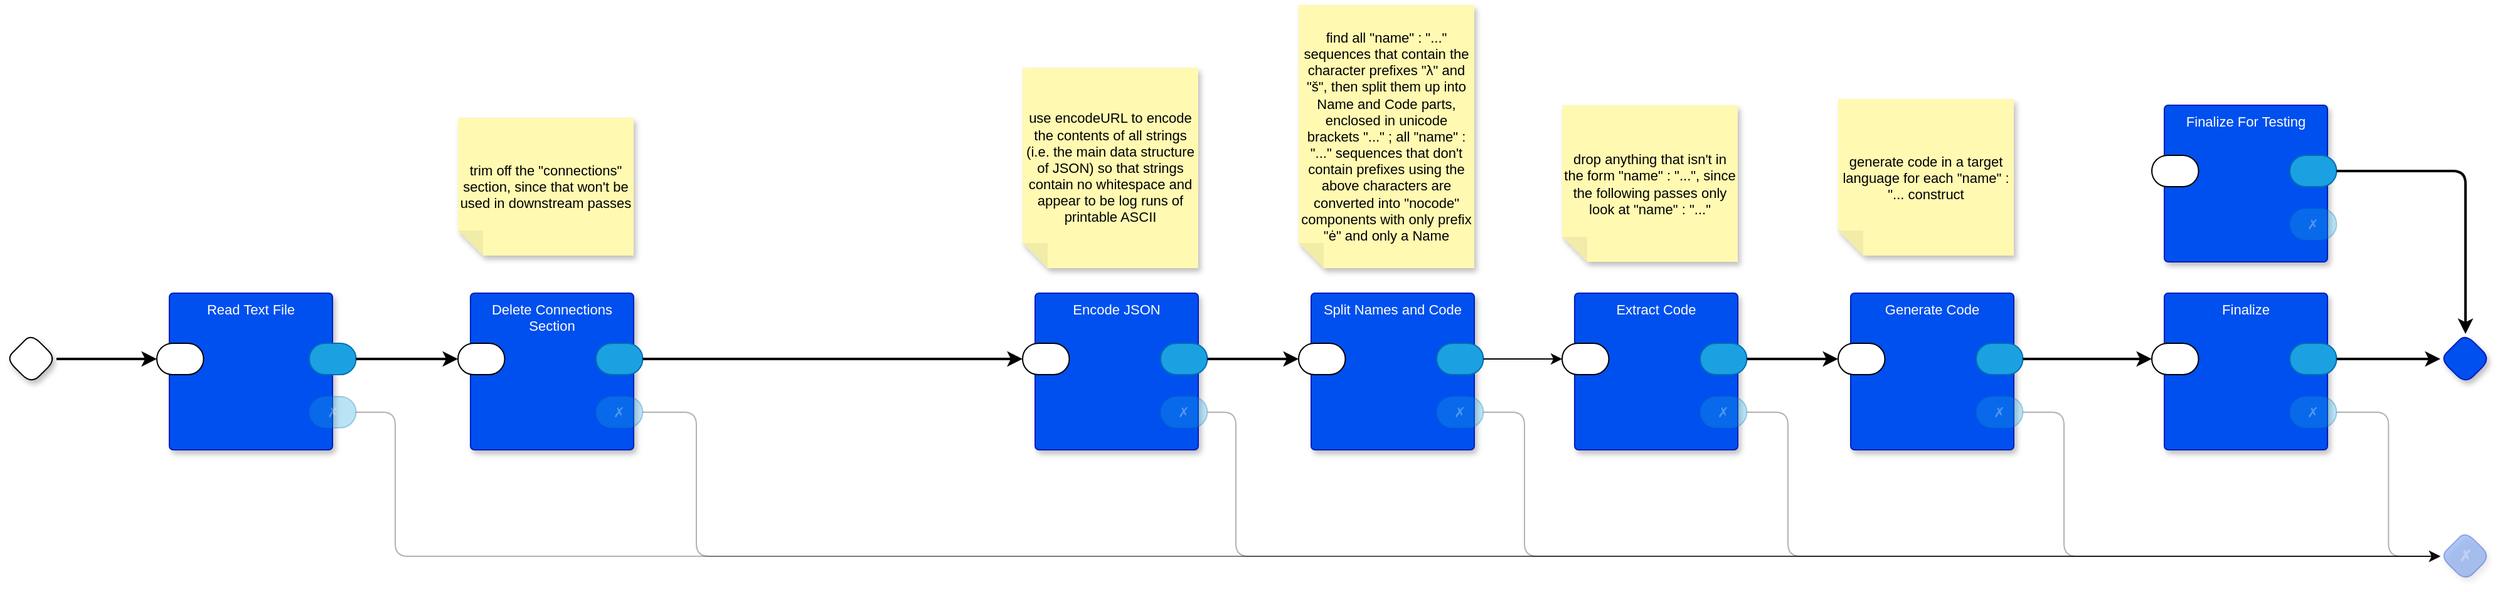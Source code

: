 <mxfile version="23.1.5" type="device" pages="18">
  <diagram name="main" id="m0zTKrYATkNEm8Ja8VeW">
    <mxGraphModel dx="1175" dy="1603" grid="1" gridSize="10" guides="1" tooltips="1" connect="1" arrows="1" fold="1" page="1" pageScale="1" pageWidth="850" pageHeight="1100" math="0" shadow="0">
      <root>
        <mxCell id="0" />
        <mxCell id="1" parent="0" />
        <mxCell id="5h2CW9FKoI-fmD1mVUUu-3" value="✗" style="rhombus;whiteSpace=wrap;html=1;rounded=1;fillColor=#0050ef;fontColor=#ffffff;strokeColor=#001DBC;fontStyle=1;glass=0;sketch=0;fontSize=12;points=[[0,0.5,0,0,0],[0.5,0,0,0,0],[0.5,1,0,0,0],[1,0.5,0,0,0]];shadow=1;fontFamily=Helvetica;opacity=30;textOpacity=30;" parent="1" vertex="1">
          <mxGeometry x="1980" y="270" width="40" height="40" as="geometry" />
        </mxCell>
        <mxCell id="5h2CW9FKoI-fmD1mVUUu-11" value="Read Text File" style="rounded=1;whiteSpace=wrap;html=1;sketch=0;container=1;recursiveResize=0;verticalAlign=top;arcSize=6;fontStyle=0;autosize=0;points=[];absoluteArcSize=1;shadow=1;strokeColor=#001DBC;fillColor=#0050ef;fontColor=#ffffff;fontFamily=Helvetica;fontSize=11;" parent="1" vertex="1">
          <mxGeometry x="170" y="80" width="130" height="125" as="geometry">
            <mxRectangle x="-98" y="-1230" width="99" height="26" as="alternateBounds" />
          </mxGeometry>
        </mxCell>
        <mxCell id="5h2CW9FKoI-fmD1mVUUu-12" value="" style="rounded=1;whiteSpace=wrap;html=1;sketch=0;points=[[0,0.5,0,0,0],[1,0.5,0,0,0]];arcSize=50;fontFamily=Helvetica;fontSize=11;fontColor=default;" parent="5h2CW9FKoI-fmD1mVUUu-11" vertex="1">
          <mxGeometry x="-10" y="40" width="37.25" height="25" as="geometry" />
        </mxCell>
        <mxCell id="5h2CW9FKoI-fmD1mVUUu-13" value="" style="rounded=1;whiteSpace=wrap;html=1;sketch=0;points=[[0,0.5,0,0,0],[1,0.5,0,0,0]];fillColor=#1ba1e2;fontColor=#ffffff;strokeColor=#006EAF;arcSize=50;fontFamily=Helvetica;fontSize=11;" parent="5h2CW9FKoI-fmD1mVUUu-11" vertex="1">
          <mxGeometry x="111.5" y="40" width="37.25" height="25" as="geometry" />
        </mxCell>
        <mxCell id="5h2CW9FKoI-fmD1mVUUu-14" value="✗" style="rounded=1;whiteSpace=wrap;sketch=0;points=[[0,0.5,0,0,0],[1,0.5,0,0,0]];fillColor=#1ba1e2;fontColor=#ffffff;strokeColor=#006EAF;arcSize=50;fontFamily=Helvetica;fontSize=11;opacity=30;textOpacity=30;" parent="5h2CW9FKoI-fmD1mVUUu-11" vertex="1">
          <mxGeometry x="111.5" y="82.5" width="37.25" height="25" as="geometry" />
        </mxCell>
        <mxCell id="5h2CW9FKoI-fmD1mVUUu-15" style="edgeStyle=orthogonalEdgeStyle;rounded=1;orthogonalLoop=1;jettySize=auto;html=1;exitX=1;exitY=0.5;exitDx=0;exitDy=0;exitPerimeter=0;entryX=0;entryY=0.5;entryDx=0;entryDy=0;entryPerimeter=0;strokeWidth=2;curved=0;" parent="1" source="Gk7-UacXkPncZtH4Vl_x-1" target="5h2CW9FKoI-fmD1mVUUu-12" edge="1">
          <mxGeometry relative="1" as="geometry" />
        </mxCell>
        <mxCell id="5h2CW9FKoI-fmD1mVUUu-17" style="edgeStyle=orthogonalEdgeStyle;rounded=1;orthogonalLoop=1;jettySize=auto;html=1;exitX=1;exitY=0.5;exitDx=0;exitDy=0;exitPerimeter=0;entryX=0;entryY=0.5;entryDx=0;entryDy=0;entryPerimeter=0;curved=0;opacity=30;" parent="1" source="5h2CW9FKoI-fmD1mVUUu-14" target="5h2CW9FKoI-fmD1mVUUu-3" edge="1">
          <mxGeometry relative="1" as="geometry">
            <Array as="points">
              <mxPoint x="350" y="175" />
              <mxPoint x="350" y="290" />
            </Array>
          </mxGeometry>
        </mxCell>
        <mxCell id="Gk7-UacXkPncZtH4Vl_x-1" value="" style="rhombus;whiteSpace=wrap;html=1;rounded=1;fontStyle=1;glass=0;sketch=0;fontSize=12;points=[[0,0.5,0,0,0],[0.5,0,0,0,0],[0.5,1,0,0,0],[1,0.5,0,0,0]];shadow=1;fontFamily=Helvetica;fontColor=default;" parent="1" vertex="1">
          <mxGeometry x="40" y="112.5" width="40" height="40" as="geometry" />
        </mxCell>
        <mxCell id="Gk7-UacXkPncZtH4Vl_x-2" value="" style="rhombus;whiteSpace=wrap;html=1;rounded=1;fontStyle=1;glass=0;sketch=0;fontSize=12;points=[[0,0.5,0,0,0],[0.5,0,0,0,0],[0.5,1,0,0,0],[1,0.5,0,0,0]];shadow=1;fillColor=#0050ef;fontColor=#ffffff;strokeColor=#001DBC;fontFamily=Helvetica;" parent="1" vertex="1">
          <mxGeometry x="1980" y="112.5" width="40" height="40" as="geometry" />
        </mxCell>
        <mxCell id="DaqUB-cS1HOJgV5fECmG-1" value="Delete Connections Section" style="rounded=1;whiteSpace=wrap;html=1;sketch=0;container=1;recursiveResize=0;verticalAlign=top;arcSize=6;fontStyle=0;autosize=0;points=[];absoluteArcSize=1;shadow=1;strokeColor=#001DBC;fillColor=#0050ef;fontColor=#ffffff;fontFamily=Helvetica;fontSize=11;" parent="1" vertex="1">
          <mxGeometry x="410" y="80" width="130" height="125" as="geometry">
            <mxRectangle x="-98" y="-1230" width="99" height="26" as="alternateBounds" />
          </mxGeometry>
        </mxCell>
        <mxCell id="DaqUB-cS1HOJgV5fECmG-2" value="" style="rounded=1;whiteSpace=wrap;html=1;sketch=0;points=[[0,0.5,0,0,0],[1,0.5,0,0,0]];arcSize=50;fontFamily=Helvetica;fontSize=11;fontColor=default;" parent="DaqUB-cS1HOJgV5fECmG-1" vertex="1">
          <mxGeometry x="-10" y="40" width="37.25" height="25" as="geometry" />
        </mxCell>
        <mxCell id="DaqUB-cS1HOJgV5fECmG-3" value="" style="rounded=1;whiteSpace=wrap;html=1;sketch=0;points=[[0,0.5,0,0,0],[1,0.5,0,0,0]];fillColor=#1ba1e2;fontColor=#ffffff;strokeColor=#006EAF;arcSize=50;fontFamily=Helvetica;fontSize=11;" parent="DaqUB-cS1HOJgV5fECmG-1" vertex="1">
          <mxGeometry x="100" y="40" width="37.25" height="25" as="geometry" />
        </mxCell>
        <mxCell id="DaqUB-cS1HOJgV5fECmG-4" value="✗" style="rounded=1;whiteSpace=wrap;sketch=0;points=[[0,0.5,0,0,0],[1,0.5,0,0,0]];fillColor=#1ba1e2;fontColor=#ffffff;strokeColor=#006EAF;arcSize=50;fontFamily=Helvetica;fontSize=11;opacity=30;textOpacity=30;" parent="DaqUB-cS1HOJgV5fECmG-1" vertex="1">
          <mxGeometry x="100" y="82.5" width="37.25" height="25" as="geometry" />
        </mxCell>
        <mxCell id="DaqUB-cS1HOJgV5fECmG-5" style="edgeStyle=orthogonalEdgeStyle;shape=connector;curved=0;rounded=1;orthogonalLoop=1;jettySize=auto;html=1;exitX=1;exitY=0.5;exitDx=0;exitDy=0;exitPerimeter=0;entryX=0;entryY=0.5;entryDx=0;entryDy=0;entryPerimeter=0;labelBackgroundColor=default;strokeColor=default;align=center;verticalAlign=middle;fontFamily=Helvetica;fontSize=11;fontColor=default;endArrow=classic;strokeWidth=2;" parent="1" source="5h2CW9FKoI-fmD1mVUUu-13" target="DaqUB-cS1HOJgV5fECmG-2" edge="1">
          <mxGeometry relative="1" as="geometry" />
        </mxCell>
        <mxCell id="DaqUB-cS1HOJgV5fECmG-6" style="edgeStyle=orthogonalEdgeStyle;shape=connector;curved=0;rounded=1;orthogonalLoop=1;jettySize=auto;html=1;exitX=1;exitY=0.5;exitDx=0;exitDy=0;exitPerimeter=0;entryX=0;entryY=0.5;entryDx=0;entryDy=0;entryPerimeter=0;labelBackgroundColor=default;strokeColor=default;align=center;verticalAlign=middle;fontFamily=Helvetica;fontSize=11;fontColor=default;endArrow=classic;opacity=30;" parent="1" source="DaqUB-cS1HOJgV5fECmG-4" target="5h2CW9FKoI-fmD1mVUUu-3" edge="1">
          <mxGeometry relative="1" as="geometry">
            <Array as="points">
              <mxPoint x="590" y="175" />
              <mxPoint x="590" y="290" />
            </Array>
          </mxGeometry>
        </mxCell>
        <mxCell id="FDZNbzwpRw9lqJndtv5u-5" style="edgeStyle=orthogonalEdgeStyle;rounded=1;orthogonalLoop=1;jettySize=auto;html=1;exitX=1;exitY=0.5;exitDx=0;exitDy=0;exitPerimeter=0;entryX=0;entryY=0.5;entryDx=0;entryDy=0;entryPerimeter=0;strokeWidth=2;curved=0;" parent="1" source="DaqUB-cS1HOJgV5fECmG-3" target="QdQ9IoSy5bB8EJfXgdD5-2" edge="1">
          <mxGeometry relative="1" as="geometry">
            <Array as="points">
              <mxPoint x="820" y="133" />
            </Array>
          </mxGeometry>
        </mxCell>
        <mxCell id="Ef3DjCu143OCD5RreFRz-2" value="Finalize" style="rounded=1;whiteSpace=wrap;html=1;sketch=0;container=1;recursiveResize=0;verticalAlign=top;arcSize=6;fontStyle=0;autosize=0;points=[];absoluteArcSize=1;shadow=1;strokeColor=#001DBC;fillColor=#0050ef;fontColor=#ffffff;fontFamily=Helvetica;fontSize=11;" parent="1" vertex="1">
          <mxGeometry x="1760" y="80" width="130" height="125" as="geometry">
            <mxRectangle x="-98" y="-1230" width="99" height="26" as="alternateBounds" />
          </mxGeometry>
        </mxCell>
        <mxCell id="Ef3DjCu143OCD5RreFRz-3" value="" style="rounded=1;whiteSpace=wrap;html=1;sketch=0;points=[[0,0.5,0,0,0],[1,0.5,0,0,0]];arcSize=50;fontFamily=Helvetica;fontSize=11;fontColor=default;" parent="Ef3DjCu143OCD5RreFRz-2" vertex="1">
          <mxGeometry x="-10" y="40" width="37.25" height="25" as="geometry" />
        </mxCell>
        <mxCell id="Ef3DjCu143OCD5RreFRz-4" value="" style="rounded=1;whiteSpace=wrap;html=1;sketch=0;points=[[0,0.5,0,0,0],[1,0.5,0,0,0]];fillColor=#1ba1e2;fontColor=#ffffff;strokeColor=#006EAF;arcSize=50;fontFamily=Helvetica;fontSize=11;" parent="Ef3DjCu143OCD5RreFRz-2" vertex="1">
          <mxGeometry x="100" y="40" width="37.25" height="25" as="geometry" />
        </mxCell>
        <mxCell id="Ef3DjCu143OCD5RreFRz-5" value="✗" style="rounded=1;whiteSpace=wrap;sketch=0;points=[[0,0.5,0,0,0],[1,0.5,0,0,0]];fillColor=#1ba1e2;fontColor=#ffffff;strokeColor=#006EAF;arcSize=50;fontFamily=Helvetica;fontSize=11;opacity=30;textOpacity=30;" parent="Ef3DjCu143OCD5RreFRz-2" vertex="1">
          <mxGeometry x="100" y="82.5" width="37.25" height="25" as="geometry" />
        </mxCell>
        <mxCell id="9xaKauVPQIBMzsZBfAf5-1" style="edgeStyle=orthogonalEdgeStyle;shape=connector;curved=0;rounded=1;orthogonalLoop=1;jettySize=auto;html=1;exitX=1;exitY=0.5;exitDx=0;exitDy=0;exitPerimeter=0;entryX=0;entryY=0.5;entryDx=0;entryDy=0;entryPerimeter=0;labelBackgroundColor=default;strokeColor=default;strokeWidth=2;align=center;verticalAlign=middle;fontFamily=Helvetica;fontSize=11;fontColor=default;endArrow=classic;" parent="1" source="Ef3DjCu143OCD5RreFRz-4" target="Gk7-UacXkPncZtH4Vl_x-2" edge="1">
          <mxGeometry relative="1" as="geometry" />
        </mxCell>
        <mxCell id="9xaKauVPQIBMzsZBfAf5-2" style="edgeStyle=orthogonalEdgeStyle;shape=connector;curved=0;rounded=1;orthogonalLoop=1;jettySize=auto;html=1;exitX=1;exitY=0.5;exitDx=0;exitDy=0;exitPerimeter=0;entryX=0;entryY=0.5;entryDx=0;entryDy=0;entryPerimeter=0;labelBackgroundColor=default;strokeColor=default;strokeWidth=1;align=center;verticalAlign=middle;fontFamily=Helvetica;fontSize=11;fontColor=default;endArrow=classic;opacity=30;" parent="1" source="Ef3DjCu143OCD5RreFRz-5" target="5h2CW9FKoI-fmD1mVUUu-3" edge="1">
          <mxGeometry relative="1" as="geometry" />
        </mxCell>
        <mxCell id="QdQ9IoSy5bB8EJfXgdD5-1" value="Encode JSON" style="rounded=1;whiteSpace=wrap;html=1;sketch=0;container=1;recursiveResize=0;verticalAlign=top;arcSize=6;fontStyle=0;autosize=0;points=[];absoluteArcSize=1;shadow=1;strokeColor=#001DBC;fillColor=#0050ef;fontColor=#ffffff;fontFamily=Helvetica;fontSize=11;" parent="1" vertex="1">
          <mxGeometry x="860" y="80" width="130" height="125" as="geometry">
            <mxRectangle x="-98" y="-1230" width="99" height="26" as="alternateBounds" />
          </mxGeometry>
        </mxCell>
        <mxCell id="QdQ9IoSy5bB8EJfXgdD5-2" value="" style="rounded=1;whiteSpace=wrap;html=1;sketch=0;points=[[0,0.5,0,0,0],[1,0.5,0,0,0]];arcSize=50;fontFamily=Helvetica;fontSize=11;fontColor=default;" parent="QdQ9IoSy5bB8EJfXgdD5-1" vertex="1">
          <mxGeometry x="-10" y="40" width="37.25" height="25" as="geometry" />
        </mxCell>
        <mxCell id="QdQ9IoSy5bB8EJfXgdD5-3" value="" style="rounded=1;whiteSpace=wrap;html=1;sketch=0;points=[[0,0.5,0,0,0],[1,0.5,0,0,0]];fillColor=#1ba1e2;fontColor=#ffffff;strokeColor=#006EAF;arcSize=50;fontFamily=Helvetica;fontSize=11;" parent="QdQ9IoSy5bB8EJfXgdD5-1" vertex="1">
          <mxGeometry x="100" y="40" width="37.25" height="25" as="geometry" />
        </mxCell>
        <mxCell id="QdQ9IoSy5bB8EJfXgdD5-4" value="✗" style="rounded=1;whiteSpace=wrap;sketch=0;points=[[0,0.5,0,0,0],[1,0.5,0,0,0]];fillColor=#1ba1e2;fontColor=#ffffff;strokeColor=#006EAF;arcSize=50;fontFamily=Helvetica;fontSize=11;opacity=30;textOpacity=30;" parent="QdQ9IoSy5bB8EJfXgdD5-1" vertex="1">
          <mxGeometry x="100" y="82.5" width="37.25" height="25" as="geometry" />
        </mxCell>
        <mxCell id="QdQ9IoSy5bB8EJfXgdD5-6" style="edgeStyle=orthogonalEdgeStyle;shape=connector;curved=0;rounded=1;orthogonalLoop=1;jettySize=auto;html=1;exitX=1;exitY=0.5;exitDx=0;exitDy=0;exitPerimeter=0;entryX=0;entryY=0.5;entryDx=0;entryDy=0;entryPerimeter=0;labelBackgroundColor=default;strokeColor=default;strokeWidth=1;align=center;verticalAlign=middle;fontFamily=Helvetica;fontSize=11;fontColor=default;endArrow=classic;opacity=30;" parent="1" source="QdQ9IoSy5bB8EJfXgdD5-4" target="5h2CW9FKoI-fmD1mVUUu-3" edge="1">
          <mxGeometry relative="1" as="geometry">
            <Array as="points">
              <mxPoint x="1020" y="175" />
              <mxPoint x="1020" y="290" />
            </Array>
          </mxGeometry>
        </mxCell>
        <mxCell id="bCsAHVyOOUBXLGho-TH2-4" value="Split Names and Code" style="rounded=1;whiteSpace=wrap;html=1;sketch=0;container=1;recursiveResize=0;verticalAlign=top;arcSize=6;fontStyle=0;autosize=0;points=[];absoluteArcSize=1;shadow=1;strokeColor=#001DBC;fillColor=#0050ef;fontColor=#ffffff;fontFamily=Helvetica;fontSize=11;" parent="1" vertex="1">
          <mxGeometry x="1080" y="80" width="130" height="125" as="geometry">
            <mxRectangle x="-98" y="-1230" width="99" height="26" as="alternateBounds" />
          </mxGeometry>
        </mxCell>
        <mxCell id="bCsAHVyOOUBXLGho-TH2-5" value="" style="rounded=1;whiteSpace=wrap;html=1;sketch=0;points=[[0,0.5,0,0,0],[1,0.5,0,0,0]];arcSize=50;fontFamily=Helvetica;fontSize=11;fontColor=default;" parent="bCsAHVyOOUBXLGho-TH2-4" vertex="1">
          <mxGeometry x="-10" y="40" width="37.25" height="25" as="geometry" />
        </mxCell>
        <mxCell id="bCsAHVyOOUBXLGho-TH2-6" value="" style="rounded=1;whiteSpace=wrap;html=1;sketch=0;points=[[0,0.5,0,0,0],[1,0.5,0,0,0]];fillColor=#1ba1e2;fontColor=#ffffff;strokeColor=#006EAF;arcSize=50;fontFamily=Helvetica;fontSize=11;" parent="bCsAHVyOOUBXLGho-TH2-4" vertex="1">
          <mxGeometry x="100" y="40" width="37.25" height="25" as="geometry" />
        </mxCell>
        <mxCell id="bCsAHVyOOUBXLGho-TH2-7" value="✗" style="rounded=1;whiteSpace=wrap;sketch=0;points=[[0,0.5,0,0,0],[1,0.5,0,0,0]];fillColor=#1ba1e2;fontColor=#ffffff;strokeColor=#006EAF;arcSize=50;fontFamily=Helvetica;fontSize=11;opacity=30;textOpacity=30;" parent="bCsAHVyOOUBXLGho-TH2-4" vertex="1">
          <mxGeometry x="100" y="82.5" width="37.25" height="25" as="geometry" />
        </mxCell>
        <mxCell id="bCsAHVyOOUBXLGho-TH2-10" style="edgeStyle=orthogonalEdgeStyle;shape=connector;curved=0;rounded=1;orthogonalLoop=1;jettySize=auto;html=1;exitX=1;exitY=0.5;exitDx=0;exitDy=0;exitPerimeter=0;entryX=0;entryY=0.5;entryDx=0;entryDy=0;entryPerimeter=0;labelBackgroundColor=default;strokeColor=default;strokeWidth=1;align=center;verticalAlign=middle;fontFamily=Helvetica;fontSize=11;fontColor=default;endArrow=classic;opacity=30;" parent="1" source="bCsAHVyOOUBXLGho-TH2-7" target="5h2CW9FKoI-fmD1mVUUu-3" edge="1">
          <mxGeometry relative="1" as="geometry">
            <Array as="points">
              <mxPoint x="1250" y="175" />
              <mxPoint x="1250" y="290" />
            </Array>
          </mxGeometry>
        </mxCell>
        <mxCell id="nSmw6h7VeHDicx8E_0bV-1" value="Extract Code" style="rounded=1;whiteSpace=wrap;html=1;sketch=0;container=1;recursiveResize=0;verticalAlign=top;arcSize=6;fontStyle=0;autosize=0;points=[];absoluteArcSize=1;shadow=1;strokeColor=#001DBC;fillColor=#0050ef;fontColor=#ffffff;fontFamily=Helvetica;fontSize=11;" parent="1" vertex="1">
          <mxGeometry x="1290" y="80" width="130" height="125" as="geometry">
            <mxRectangle x="-98" y="-1230" width="99" height="26" as="alternateBounds" />
          </mxGeometry>
        </mxCell>
        <mxCell id="nSmw6h7VeHDicx8E_0bV-2" value="" style="rounded=1;whiteSpace=wrap;html=1;sketch=0;points=[[0,0.5,0,0,0],[1,0.5,0,0,0]];arcSize=50;fontFamily=Helvetica;fontSize=11;fontColor=default;" parent="nSmw6h7VeHDicx8E_0bV-1" vertex="1">
          <mxGeometry x="-10" y="40" width="37.25" height="25" as="geometry" />
        </mxCell>
        <mxCell id="nSmw6h7VeHDicx8E_0bV-3" value="" style="rounded=1;whiteSpace=wrap;html=1;sketch=0;points=[[0,0.5,0,0,0],[1,0.5,0,0,0]];fillColor=#1ba1e2;fontColor=#ffffff;strokeColor=#006EAF;arcSize=50;fontFamily=Helvetica;fontSize=11;" parent="nSmw6h7VeHDicx8E_0bV-1" vertex="1">
          <mxGeometry x="100" y="40" width="37.25" height="25" as="geometry" />
        </mxCell>
        <mxCell id="nSmw6h7VeHDicx8E_0bV-4" value="✗" style="rounded=1;whiteSpace=wrap;sketch=0;points=[[0,0.5,0,0,0],[1,0.5,0,0,0]];fillColor=#1ba1e2;fontColor=#ffffff;strokeColor=#006EAF;arcSize=50;fontFamily=Helvetica;fontSize=11;opacity=30;textOpacity=30;" parent="nSmw6h7VeHDicx8E_0bV-1" vertex="1">
          <mxGeometry x="100" y="82.5" width="37.25" height="25" as="geometry" />
        </mxCell>
        <mxCell id="nSmw6h7VeHDicx8E_0bV-7" style="edgeStyle=orthogonalEdgeStyle;shape=connector;curved=0;rounded=1;orthogonalLoop=1;jettySize=auto;html=1;exitX=1;exitY=0.5;exitDx=0;exitDy=0;exitPerimeter=0;entryX=0;entryY=0.5;entryDx=0;entryDy=0;entryPerimeter=0;labelBackgroundColor=default;strokeColor=default;strokeWidth=1;align=center;verticalAlign=middle;fontFamily=Helvetica;fontSize=11;fontColor=default;endArrow=classic;opacity=30;" parent="1" source="nSmw6h7VeHDicx8E_0bV-4" target="5h2CW9FKoI-fmD1mVUUu-3" edge="1">
          <mxGeometry relative="1" as="geometry">
            <Array as="points">
              <mxPoint x="1460" y="175" />
              <mxPoint x="1460" y="290" />
            </Array>
          </mxGeometry>
        </mxCell>
        <mxCell id="oi65mrcfNY2p0OcdCMCG-1" value="Generate Code" style="rounded=1;whiteSpace=wrap;html=1;sketch=0;container=1;recursiveResize=0;verticalAlign=top;arcSize=6;fontStyle=0;autosize=0;points=[];absoluteArcSize=1;shadow=1;strokeColor=#001DBC;fillColor=#0050ef;fontColor=#ffffff;fontFamily=Helvetica;fontSize=11;" parent="1" vertex="1">
          <mxGeometry x="1510" y="80" width="130" height="125" as="geometry">
            <mxRectangle x="-98" y="-1230" width="99" height="26" as="alternateBounds" />
          </mxGeometry>
        </mxCell>
        <mxCell id="oi65mrcfNY2p0OcdCMCG-2" value="" style="rounded=1;whiteSpace=wrap;html=1;sketch=0;points=[[0,0.5,0,0,0],[1,0.5,0,0,0]];arcSize=50;fontFamily=Helvetica;fontSize=11;fontColor=default;" parent="oi65mrcfNY2p0OcdCMCG-1" vertex="1">
          <mxGeometry x="-10" y="40" width="37.25" height="25" as="geometry" />
        </mxCell>
        <mxCell id="oi65mrcfNY2p0OcdCMCG-3" value="" style="rounded=1;whiteSpace=wrap;html=1;sketch=0;points=[[0,0.5,0,0,0],[1,0.5,0,0,0]];fillColor=#1ba1e2;fontColor=#ffffff;strokeColor=#006EAF;arcSize=50;fontFamily=Helvetica;fontSize=11;" parent="oi65mrcfNY2p0OcdCMCG-1" vertex="1">
          <mxGeometry x="100" y="40" width="37.25" height="25" as="geometry" />
        </mxCell>
        <mxCell id="oi65mrcfNY2p0OcdCMCG-4" value="✗" style="rounded=1;whiteSpace=wrap;sketch=0;points=[[0,0.5,0,0,0],[1,0.5,0,0,0]];fillColor=#1ba1e2;fontColor=#ffffff;strokeColor=#006EAF;arcSize=50;fontFamily=Helvetica;fontSize=11;opacity=30;textOpacity=30;" parent="oi65mrcfNY2p0OcdCMCG-1" vertex="1">
          <mxGeometry x="100" y="82.5" width="37.25" height="25" as="geometry" />
        </mxCell>
        <mxCell id="oi65mrcfNY2p0OcdCMCG-5" style="edgeStyle=orthogonalEdgeStyle;shape=connector;curved=0;rounded=1;orthogonalLoop=1;jettySize=auto;html=1;exitX=1;exitY=0.5;exitDx=0;exitDy=0;exitPerimeter=0;entryX=0;entryY=0.5;entryDx=0;entryDy=0;entryPerimeter=0;labelBackgroundColor=default;strokeColor=default;strokeWidth=1;align=center;verticalAlign=middle;fontFamily=Helvetica;fontSize=11;fontColor=default;endArrow=classic;opacity=30;" parent="1" source="oi65mrcfNY2p0OcdCMCG-4" target="5h2CW9FKoI-fmD1mVUUu-3" edge="1">
          <mxGeometry relative="1" as="geometry">
            <Array as="points">
              <mxPoint x="1680" y="175" />
              <mxPoint x="1680" y="290" />
            </Array>
          </mxGeometry>
        </mxCell>
        <mxCell id="3Z48snonifgeFi74QIow-1" style="edgeStyle=orthogonalEdgeStyle;rounded=1;orthogonalLoop=1;jettySize=auto;html=1;exitX=1;exitY=0.5;exitDx=0;exitDy=0;exitPerimeter=0;entryX=0;entryY=0.5;entryDx=0;entryDy=0;entryPerimeter=0;strokeColor=default;strokeWidth=2;align=center;verticalAlign=middle;fontFamily=Helvetica;fontSize=11;fontColor=default;labelBackgroundColor=default;endArrow=classic;" parent="1" source="oi65mrcfNY2p0OcdCMCG-3" target="Ef3DjCu143OCD5RreFRz-3" edge="1">
          <mxGeometry relative="1" as="geometry" />
        </mxCell>
        <mxCell id="HSOKpqg5hcZHNm9QDAgq-1" style="edgeStyle=orthogonalEdgeStyle;rounded=1;orthogonalLoop=1;jettySize=auto;html=1;exitX=1;exitY=0.5;exitDx=0;exitDy=0;exitPerimeter=0;entryX=0;entryY=0.5;entryDx=0;entryDy=0;entryPerimeter=0;strokeWidth=2;curved=0;" parent="1" source="QdQ9IoSy5bB8EJfXgdD5-3" target="bCsAHVyOOUBXLGho-TH2-5" edge="1">
          <mxGeometry relative="1" as="geometry" />
        </mxCell>
        <mxCell id="HSOKpqg5hcZHNm9QDAgq-3" value="Finalize For Testing" style="rounded=1;whiteSpace=wrap;html=1;sketch=0;container=1;recursiveResize=0;verticalAlign=top;arcSize=6;fontStyle=0;autosize=0;points=[];absoluteArcSize=1;shadow=1;strokeColor=#001DBC;fillColor=#0050ef;fontColor=#ffffff;fontFamily=Helvetica;fontSize=11;" parent="1" vertex="1">
          <mxGeometry x="1760" y="-70" width="130" height="125" as="geometry">
            <mxRectangle x="-98" y="-1230" width="99" height="26" as="alternateBounds" />
          </mxGeometry>
        </mxCell>
        <mxCell id="HSOKpqg5hcZHNm9QDAgq-4" value="" style="rounded=1;whiteSpace=wrap;html=1;sketch=0;points=[[0,0.5,0,0,0],[1,0.5,0,0,0]];arcSize=50;fontFamily=Helvetica;fontSize=11;fontColor=default;" parent="HSOKpqg5hcZHNm9QDAgq-3" vertex="1">
          <mxGeometry x="-10" y="40" width="37.25" height="25" as="geometry" />
        </mxCell>
        <mxCell id="HSOKpqg5hcZHNm9QDAgq-5" value="" style="rounded=1;whiteSpace=wrap;html=1;sketch=0;points=[[0,0.5,0,0,0],[1,0.5,0,0,0]];fillColor=#1ba1e2;fontColor=#ffffff;strokeColor=#006EAF;arcSize=50;fontFamily=Helvetica;fontSize=11;" parent="HSOKpqg5hcZHNm9QDAgq-3" vertex="1">
          <mxGeometry x="100" y="40" width="37.25" height="25" as="geometry" />
        </mxCell>
        <mxCell id="HSOKpqg5hcZHNm9QDAgq-6" value="✗" style="rounded=1;whiteSpace=wrap;sketch=0;points=[[0,0.5,0,0,0],[1,0.5,0,0,0]];fillColor=#1ba1e2;fontColor=#ffffff;strokeColor=#006EAF;arcSize=50;fontFamily=Helvetica;fontSize=11;opacity=30;textOpacity=30;" parent="HSOKpqg5hcZHNm9QDAgq-3" vertex="1">
          <mxGeometry x="100" y="82.5" width="37.25" height="25" as="geometry" />
        </mxCell>
        <mxCell id="HSOKpqg5hcZHNm9QDAgq-8" style="edgeStyle=orthogonalEdgeStyle;rounded=1;orthogonalLoop=1;jettySize=auto;html=1;exitX=1;exitY=0.5;exitDx=0;exitDy=0;exitPerimeter=0;entryX=0.5;entryY=0;entryDx=0;entryDy=0;entryPerimeter=0;strokeColor=default;strokeWidth=2;align=center;verticalAlign=middle;fontFamily=Helvetica;fontSize=11;fontColor=default;labelBackgroundColor=default;endArrow=classic;" parent="1" source="HSOKpqg5hcZHNm9QDAgq-5" target="Gk7-UacXkPncZtH4Vl_x-2" edge="1">
          <mxGeometry relative="1" as="geometry" />
        </mxCell>
        <mxCell id="NZhU6R4YnjEDI7i5cA2u-3" style="edgeStyle=orthogonalEdgeStyle;rounded=0;orthogonalLoop=1;jettySize=auto;html=1;exitX=1;exitY=0.5;exitDx=0;exitDy=0;exitPerimeter=0;entryX=0;entryY=0.5;entryDx=0;entryDy=0;entryPerimeter=0;" edge="1" parent="1" source="bCsAHVyOOUBXLGho-TH2-6" target="nSmw6h7VeHDicx8E_0bV-2">
          <mxGeometry relative="1" as="geometry" />
        </mxCell>
        <mxCell id="NZhU6R4YnjEDI7i5cA2u-4" style="edgeStyle=orthogonalEdgeStyle;rounded=1;orthogonalLoop=1;jettySize=auto;html=1;exitX=1;exitY=0.5;exitDx=0;exitDy=0;exitPerimeter=0;entryX=0;entryY=0.5;entryDx=0;entryDy=0;entryPerimeter=0;strokeWidth=2;curved=0;" edge="1" parent="1" source="nSmw6h7VeHDicx8E_0bV-3" target="oi65mrcfNY2p0OcdCMCG-2">
          <mxGeometry relative="1" as="geometry" />
        </mxCell>
        <mxCell id="EawUHG758-FikfK3aMip-1" value="use encodeURL to encode the contents of all strings (i.e. the main data structure of JSON) so that strings contain no whitespace and appear to be log runs of printable ASCII" style="shape=note;whiteSpace=wrap;html=1;backgroundOutline=1;fontColor=#000000;darkOpacity=0.05;fillColor=#FFF9B2;strokeColor=none;fillStyle=solid;direction=west;gradientDirection=north;gradientColor=none;shadow=1;size=20;pointerEvents=1;fontFamily=Helvetica;fontSize=11;labelBackgroundColor=none;" vertex="1" parent="1">
          <mxGeometry x="850" y="-100" width="140" height="160" as="geometry" />
        </mxCell>
        <mxCell id="EawUHG758-FikfK3aMip-2" value="find all &quot;name&quot; : &quot;...&quot; sequences that contain the character prefixes &quot;λ&quot; and &quot;š&quot;, then split them up into Name and Code parts, enclosed in unicode brackets &quot;...&quot; ; all &quot;name&quot; : &quot;...&quot; sequences that don&#39;t contain prefixes using the above characters are converted into &quot;nocode&quot; components with only prefix &quot;ė&quot; and only a Name" style="shape=note;whiteSpace=wrap;html=1;backgroundOutline=1;fontColor=#000000;darkOpacity=0.05;fillColor=#FFF9B2;strokeColor=none;fillStyle=solid;direction=west;gradientDirection=north;gradientColor=none;shadow=1;size=20;pointerEvents=1;fontFamily=Helvetica;fontSize=11;labelBackgroundColor=none;" vertex="1" parent="1">
          <mxGeometry x="1070" y="-150" width="140" height="210" as="geometry" />
        </mxCell>
        <mxCell id="EawUHG758-FikfK3aMip-3" value="drop anything that isn&#39;t in the form &quot;name&quot; : &quot;...&quot;, since the following passes only look at &quot;name&quot; : &quot;...&quot;" style="shape=note;whiteSpace=wrap;html=1;backgroundOutline=1;fontColor=#000000;darkOpacity=0.05;fillColor=#FFF9B2;strokeColor=none;fillStyle=solid;direction=west;gradientDirection=north;gradientColor=none;shadow=1;size=20;pointerEvents=1;fontFamily=Helvetica;fontSize=11;labelBackgroundColor=none;" vertex="1" parent="1">
          <mxGeometry x="1280" y="-70" width="140" height="125" as="geometry" />
        </mxCell>
        <mxCell id="jaG_TJkaT6T19FuyvBMu-1" value="trim off the &quot;connections&quot; section, since that won&#39;t be used in downstream passes" style="shape=note;whiteSpace=wrap;html=1;backgroundOutline=1;fontColor=#000000;darkOpacity=0.05;fillColor=#FFF9B2;strokeColor=none;fillStyle=solid;direction=west;gradientDirection=north;gradientColor=none;shadow=1;size=20;pointerEvents=1;fontFamily=Helvetica;fontSize=11;labelBackgroundColor=none;" vertex="1" parent="1">
          <mxGeometry x="400" y="-60" width="140" height="110" as="geometry" />
        </mxCell>
        <mxCell id="jaG_TJkaT6T19FuyvBMu-2" value="generate code in a target language for each &quot;name&quot; : &quot;... construct" style="shape=note;whiteSpace=wrap;html=1;backgroundOutline=1;fontColor=#000000;darkOpacity=0.05;fillColor=#FFF9B2;strokeColor=none;fillStyle=solid;direction=west;gradientDirection=north;gradientColor=none;shadow=1;size=20;pointerEvents=1;fontFamily=Helvetica;fontSize=11;labelBackgroundColor=none;" vertex="1" parent="1">
          <mxGeometry x="1500" y="-75" width="140" height="125" as="geometry" />
        </mxCell>
      </root>
    </mxGraphModel>
  </diagram>
  <diagram name="Remove Drawio Noise" id="0EIX7DR0zl7o0MtCe2Tq">
    <mxGraphModel dx="1147" dy="703" grid="1" gridSize="10" guides="1" tooltips="1" connect="1" arrows="1" fold="1" page="1" pageScale="1" pageWidth="850" pageHeight="1100" math="0" shadow="0">
      <root>
        <mxCell id="rgC6CyKu6QCz9e8tamZW-0" />
        <mxCell id="rgC6CyKu6QCz9e8tamZW-1" parent="rgC6CyKu6QCz9e8tamZW-0" />
        <mxCell id="x30NIHbkmGIoOjZmASeZ-0" style="edgeStyle=orthogonalEdgeStyle;rounded=1;orthogonalLoop=1;jettySize=auto;html=1;exitX=1;exitY=0.5;exitDx=0;exitDy=0;exitPerimeter=0;strokeWidth=2;curved=0;" parent="rgC6CyKu6QCz9e8tamZW-1" source="x30NIHbkmGIoOjZmASeZ-1" target="x30NIHbkmGIoOjZmASeZ-7" edge="1">
          <mxGeometry relative="1" as="geometry" />
        </mxCell>
        <mxCell id="x30NIHbkmGIoOjZmASeZ-1" value="" style="rhombus;whiteSpace=wrap;html=1;rounded=1;fontStyle=1;glass=0;sketch=0;fontSize=12;points=[[0,0.5,0,0,0],[0.5,0,0,0,0],[0.5,1,0,0,0],[1,0.5,0,0,0]];shadow=1;fontFamily=Helvetica;fontColor=default;" parent="rgC6CyKu6QCz9e8tamZW-1" vertex="1">
          <mxGeometry x="40" y="200" width="40" height="40" as="geometry" />
        </mxCell>
        <mxCell id="x30NIHbkmGIoOjZmASeZ-2" value="Transpile" style="rounded=1;whiteSpace=wrap;html=1;sketch=0;container=1;recursiveResize=0;verticalAlign=top;arcSize=6;fontStyle=1;autosize=0;points=[];absoluteArcSize=1;shadow=1;strokeColor=#001DBC;fillColor=#0050ef;fontColor=#ffffff;fontFamily=Helvetica;fontSize=11;" parent="rgC6CyKu6QCz9e8tamZW-1" vertex="1">
          <mxGeometry x="420" y="40" width="130" height="210" as="geometry">
            <mxRectangle x="-98" y="-1230" width="99" height="26" as="alternateBounds" />
          </mxGeometry>
        </mxCell>
        <mxCell id="x30NIHbkmGIoOjZmASeZ-3" value="ohmfn" style="rounded=1;whiteSpace=wrap;html=1;sketch=0;points=[[0,0.5,0,0,0],[1,0.5,0,0,0]];arcSize=50;fontFamily=Helvetica;fontSize=11;fontColor=default;fontStyle=0" parent="x30NIHbkmGIoOjZmASeZ-2" vertex="1">
          <mxGeometry x="-17" y="57.5" width="66" height="25" as="geometry" />
        </mxCell>
        <mxCell id="x30NIHbkmGIoOjZmASeZ-4" value="" style="rounded=1;whiteSpace=wrap;html=1;sketch=0;points=[[0,0.5,0,0,0],[1,0.5,0,0,0]];fillColor=#1ba1e2;fontColor=#ffffff;strokeColor=#006EAF;arcSize=50;fontFamily=Helvetica;fontSize=11;" parent="x30NIHbkmGIoOjZmASeZ-2" vertex="1">
          <mxGeometry x="110" y="27.5" width="35.25" height="25" as="geometry" />
        </mxCell>
        <mxCell id="x30NIHbkmGIoOjZmASeZ-5" value="✗" style="rounded=1;whiteSpace=wrap;html=1;sketch=0;points=[[0,0.5,0,0,0],[1,0.5,0,0,0]];fillColor=#1ba1e2;fontColor=#ffffff;strokeColor=#006EAF;arcSize=50;fontFamily=Helvetica;fontSize=11;" parent="x30NIHbkmGIoOjZmASeZ-2" vertex="1">
          <mxGeometry x="110" y="70" width="35.25" height="25" as="geometry" />
        </mxCell>
        <mxCell id="x30NIHbkmGIoOjZmASeZ-6" value="rwrfn" style="rounded=1;whiteSpace=wrap;html=1;sketch=0;points=[[0,0.5,0,0,0],[1,0.5,0,0,0]];arcSize=50;fontFamily=Helvetica;fontSize=11;fontColor=default;" parent="x30NIHbkmGIoOjZmASeZ-2" vertex="1">
          <mxGeometry x="-17" y="90" width="66" height="25" as="geometry" />
        </mxCell>
        <mxCell id="x30NIHbkmGIoOjZmASeZ-7" value="input" style="rounded=1;whiteSpace=wrap;html=1;sketch=0;points=[[0,0.5,0,0,0],[1,0.5,0,0,0]];arcSize=50;fontFamily=Helvetica;fontSize=11;fontColor=default;" parent="x30NIHbkmGIoOjZmASeZ-2" vertex="1">
          <mxGeometry x="-17" y="165" width="66" height="25" as="geometry" />
        </mxCell>
        <mxCell id="x30NIHbkmGIoOjZmASeZ-8" value="grammar name" style="rounded=1;whiteSpace=wrap;html=1;sketch=0;points=[[0,0.5,0,0,0],[1,0.5,0,0,0]];arcSize=50;fontFamily=Helvetica;fontSize=11;fontColor=default;" parent="x30NIHbkmGIoOjZmASeZ-2" vertex="1">
          <mxGeometry x="-16" y="27.5" width="66" height="25" as="geometry" />
        </mxCell>
        <mxCell id="x30NIHbkmGIoOjZmASeZ-9" value="rwrsupportfn" style="rounded=1;whiteSpace=wrap;html=1;sketch=0;points=[[0,0.5,0,0,0],[1,0.5,0,0,0]];arcSize=50;fontFamily=Helvetica;fontSize=11;fontColor=default;" parent="x30NIHbkmGIoOjZmASeZ-2" vertex="1">
          <mxGeometry x="-17" y="120" width="66" height="25" as="geometry" />
        </mxCell>
        <mxCell id="x30NIHbkmGIoOjZmASeZ-10" value="✗" style="rhombus;whiteSpace=wrap;html=1;rounded=1;fillColor=#0050ef;fontColor=#ffffff;strokeColor=#001DBC;fontStyle=1;glass=0;sketch=0;fontSize=12;points=[[0,0.5,0,0,0],[0.5,0,0,0,0],[0.5,1,0,0,0],[1,0.5,0,0,0]];shadow=1;fontFamily=Helvetica;" parent="rgC6CyKu6QCz9e8tamZW-1" vertex="1">
          <mxGeometry x="620" y="160" width="40" height="40" as="geometry" />
        </mxCell>
        <mxCell id="x30NIHbkmGIoOjZmASeZ-11" value="&#39;null.js&#39;" style="rounded=1;whiteSpace=wrap;html=1;sketch=0;container=1;recursiveResize=0;verticalAlign=middle;arcSize=6;fontStyle=1;autosize=0;points=[];absoluteArcSize=1;shadow=0;strokeColor=#6c8ebf;fillColor=#dae8fc;fontFamily=Helvetica;fontSize=11;gradientColor=#E6E6E6;fontColor=default;" parent="rgC6CyKu6QCz9e8tamZW-1" vertex="1">
          <mxGeometry x="180" y="160" width="110" height="20" as="geometry">
            <mxRectangle x="-98" y="-1230" width="99" height="26" as="alternateBounds" />
          </mxGeometry>
        </mxCell>
        <mxCell id="x30NIHbkmGIoOjZmASeZ-12" value="⍺" style="rounded=1;whiteSpace=wrap;html=1;sketch=0;points=[[0,0.5,0,0,0],[1,0.5,0,0,0]];arcSize=50;fontFamily=Helvetica;fontSize=11;fontColor=default;" parent="x30NIHbkmGIoOjZmASeZ-11" vertex="1">
          <mxGeometry x="100" y="3.75" width="20" height="12.5" as="geometry" />
        </mxCell>
        <mxCell id="x30NIHbkmGIoOjZmASeZ-13" value="⍺" style="rounded=1;whiteSpace=wrap;html=1;sketch=0;points=[[0,0.5,0,0,0],[1,0.5,0,0,0]];arcSize=50;fontFamily=Helvetica;fontSize=11;fontColor=default;" parent="x30NIHbkmGIoOjZmASeZ-11" vertex="1">
          <mxGeometry x="-10" y="3.75" width="20" height="12.5" as="geometry" />
        </mxCell>
        <mxCell id="x30NIHbkmGIoOjZmASeZ-14" value="&#39;stripHTML.rwr&#39;" style="rounded=1;whiteSpace=wrap;html=1;sketch=0;container=1;recursiveResize=0;verticalAlign=middle;arcSize=6;fontStyle=0;autosize=0;points=[];absoluteArcSize=1;shadow=0;strokeColor=#6c8ebf;fillColor=#dae8fc;fontFamily=Helvetica;fontSize=11;gradientColor=#E6E6E6;fontColor=default;" parent="rgC6CyKu6QCz9e8tamZW-1" vertex="1">
          <mxGeometry x="165" y="120" width="155" height="20" as="geometry">
            <mxRectangle x="-98" y="-1230" width="99" height="26" as="alternateBounds" />
          </mxGeometry>
        </mxCell>
        <mxCell id="x30NIHbkmGIoOjZmASeZ-15" value="⍺" style="rounded=1;whiteSpace=wrap;html=1;sketch=0;points=[[0,0.5,0,0,0],[1,0.5,0,0,0]];arcSize=50;fontFamily=Helvetica;fontSize=11;fontColor=default;" parent="x30NIHbkmGIoOjZmASeZ-14" vertex="1">
          <mxGeometry x="145" y="3.75" width="20" height="12.5" as="geometry" />
        </mxCell>
        <mxCell id="x30NIHbkmGIoOjZmASeZ-16" value="⍺" style="rounded=1;whiteSpace=wrap;html=1;sketch=0;points=[[0,0.5,0,0,0],[1,0.5,0,0,0]];arcSize=50;fontFamily=Helvetica;fontSize=11;fontColor=default;" parent="x30NIHbkmGIoOjZmASeZ-14" vertex="1">
          <mxGeometry x="-10" y="3.75" width="20" height="12.5" as="geometry" />
        </mxCell>
        <mxCell id="x30NIHbkmGIoOjZmASeZ-17" value="&#39;stripHTML.ohm&#39;" style="rounded=1;whiteSpace=wrap;html=1;sketch=0;container=1;recursiveResize=0;verticalAlign=middle;arcSize=6;fontStyle=0;autosize=0;points=[];absoluteArcSize=1;shadow=0;strokeColor=#6c8ebf;fillColor=#dae8fc;fontFamily=Helvetica;fontSize=11;gradientColor=#E6E6E6;fontColor=default;" parent="rgC6CyKu6QCz9e8tamZW-1" vertex="1">
          <mxGeometry x="165" y="80" width="155" height="20" as="geometry">
            <mxRectangle x="-98" y="-1230" width="99" height="26" as="alternateBounds" />
          </mxGeometry>
        </mxCell>
        <mxCell id="x30NIHbkmGIoOjZmASeZ-18" value="⍺" style="rounded=1;whiteSpace=wrap;html=1;sketch=0;points=[[0,0.5,0,0,0],[1,0.5,0,0,0]];arcSize=50;fontFamily=Helvetica;fontSize=11;fontColor=default;" parent="x30NIHbkmGIoOjZmASeZ-17" vertex="1">
          <mxGeometry x="145" y="3.75" width="20" height="12.5" as="geometry" />
        </mxCell>
        <mxCell id="x30NIHbkmGIoOjZmASeZ-19" value="⍺" style="rounded=1;whiteSpace=wrap;html=1;sketch=0;points=[[0,0.5,0,0,0],[1,0.5,0,0,0]];arcSize=50;fontFamily=Helvetica;fontSize=11;fontColor=default;" parent="x30NIHbkmGIoOjZmASeZ-17" vertex="1">
          <mxGeometry x="-10" y="3.75" width="20" height="12.5" as="geometry" />
        </mxCell>
        <mxCell id="x30NIHbkmGIoOjZmASeZ-20" value="&#39;stripHTML&#39;" style="rounded=1;whiteSpace=wrap;html=1;sketch=0;container=1;recursiveResize=0;verticalAlign=middle;arcSize=6;fontStyle=0;autosize=0;points=[];absoluteArcSize=1;shadow=0;strokeColor=#6c8ebf;fillColor=#dae8fc;fontFamily=Helvetica;fontSize=11;gradientColor=#E6E6E6;fontColor=default;" parent="rgC6CyKu6QCz9e8tamZW-1" vertex="1">
          <mxGeometry x="165" y="40" width="155" height="20" as="geometry">
            <mxRectangle x="-98" y="-1230" width="99" height="26" as="alternateBounds" />
          </mxGeometry>
        </mxCell>
        <mxCell id="x30NIHbkmGIoOjZmASeZ-21" value="⍺" style="rounded=1;whiteSpace=wrap;html=1;sketch=0;points=[[0,0.5,0,0,0],[1,0.5,0,0,0]];arcSize=50;fontFamily=Helvetica;fontSize=11;fontColor=default;" parent="x30NIHbkmGIoOjZmASeZ-20" vertex="1">
          <mxGeometry x="145" y="3.75" width="20" height="12.5" as="geometry" />
        </mxCell>
        <mxCell id="x30NIHbkmGIoOjZmASeZ-22" value="⍺" style="rounded=1;whiteSpace=wrap;html=1;sketch=0;points=[[0,0.5,0,0,0],[1,0.5,0,0,0]];arcSize=50;fontFamily=Helvetica;fontSize=11;fontColor=default;" parent="x30NIHbkmGIoOjZmASeZ-20" vertex="1">
          <mxGeometry x="-10" y="3.75" width="20" height="12.5" as="geometry" />
        </mxCell>
        <mxCell id="x30NIHbkmGIoOjZmASeZ-23" style="edgeStyle=orthogonalEdgeStyle;rounded=1;orthogonalLoop=1;jettySize=auto;html=1;exitX=1;exitY=0.5;exitDx=0;exitDy=0;exitPerimeter=0;entryX=0;entryY=0.5;entryDx=0;entryDy=0;entryPerimeter=0;strokeWidth=2;curved=0;" parent="rgC6CyKu6QCz9e8tamZW-1" source="x30NIHbkmGIoOjZmASeZ-12" target="x30NIHbkmGIoOjZmASeZ-9" edge="1">
          <mxGeometry relative="1" as="geometry" />
        </mxCell>
        <mxCell id="x30NIHbkmGIoOjZmASeZ-24" style="edgeStyle=orthogonalEdgeStyle;rounded=1;orthogonalLoop=1;jettySize=auto;html=1;exitX=1;exitY=0.5;exitDx=0;exitDy=0;exitPerimeter=0;entryX=0;entryY=0.5;entryDx=0;entryDy=0;entryPerimeter=0;strokeWidth=2;curved=0;" parent="rgC6CyKu6QCz9e8tamZW-1" source="x30NIHbkmGIoOjZmASeZ-15" target="x30NIHbkmGIoOjZmASeZ-6" edge="1">
          <mxGeometry relative="1" as="geometry" />
        </mxCell>
        <mxCell id="x30NIHbkmGIoOjZmASeZ-25" style="edgeStyle=orthogonalEdgeStyle;rounded=1;orthogonalLoop=1;jettySize=auto;html=1;exitX=1;exitY=0.5;exitDx=0;exitDy=0;exitPerimeter=0;entryX=0;entryY=0.5;entryDx=0;entryDy=0;entryPerimeter=0;strokeWidth=2;curved=0;" parent="rgC6CyKu6QCz9e8tamZW-1" source="x30NIHbkmGIoOjZmASeZ-18" target="x30NIHbkmGIoOjZmASeZ-3" edge="1">
          <mxGeometry relative="1" as="geometry" />
        </mxCell>
        <mxCell id="x30NIHbkmGIoOjZmASeZ-26" style="edgeStyle=orthogonalEdgeStyle;rounded=1;orthogonalLoop=1;jettySize=auto;html=1;exitX=1;exitY=0.5;exitDx=0;exitDy=0;exitPerimeter=0;entryX=0;entryY=0.5;entryDx=0;entryDy=0;entryPerimeter=0;strokeWidth=2;curved=0;" parent="rgC6CyKu6QCz9e8tamZW-1" source="x30NIHbkmGIoOjZmASeZ-21" target="x30NIHbkmGIoOjZmASeZ-8" edge="1">
          <mxGeometry relative="1" as="geometry" />
        </mxCell>
        <mxCell id="x30NIHbkmGIoOjZmASeZ-27" style="edgeStyle=orthogonalEdgeStyle;rounded=1;orthogonalLoop=1;jettySize=auto;html=1;exitX=1;exitY=0.5;exitDx=0;exitDy=0;exitPerimeter=0;entryX=0;entryY=0.5;entryDx=0;entryDy=0;entryPerimeter=0;curved=0;opacity=30;" parent="rgC6CyKu6QCz9e8tamZW-1" source="x30NIHbkmGIoOjZmASeZ-1" target="x30NIHbkmGIoOjZmASeZ-13" edge="1">
          <mxGeometry relative="1" as="geometry">
            <Array as="points">
              <mxPoint x="120" y="220" />
              <mxPoint x="120" y="170" />
            </Array>
          </mxGeometry>
        </mxCell>
        <mxCell id="x30NIHbkmGIoOjZmASeZ-28" style="edgeStyle=orthogonalEdgeStyle;rounded=1;orthogonalLoop=1;jettySize=auto;html=1;entryX=0;entryY=0.5;entryDx=0;entryDy=0;entryPerimeter=0;curved=0;opacity=30;" parent="rgC6CyKu6QCz9e8tamZW-1" source="x30NIHbkmGIoOjZmASeZ-1" target="x30NIHbkmGIoOjZmASeZ-16" edge="1">
          <mxGeometry relative="1" as="geometry">
            <Array as="points">
              <mxPoint x="120" y="220" />
              <mxPoint x="120" y="130" />
            </Array>
          </mxGeometry>
        </mxCell>
        <mxCell id="x30NIHbkmGIoOjZmASeZ-29" style="edgeStyle=orthogonalEdgeStyle;rounded=1;orthogonalLoop=1;jettySize=auto;html=1;exitX=1;exitY=0.5;exitDx=0;exitDy=0;exitPerimeter=0;entryX=0;entryY=0.5;entryDx=0;entryDy=0;entryPerimeter=0;curved=0;opacity=30;" parent="rgC6CyKu6QCz9e8tamZW-1" source="x30NIHbkmGIoOjZmASeZ-1" target="x30NIHbkmGIoOjZmASeZ-19" edge="1">
          <mxGeometry relative="1" as="geometry" />
        </mxCell>
        <mxCell id="x30NIHbkmGIoOjZmASeZ-30" style="edgeStyle=orthogonalEdgeStyle;rounded=1;orthogonalLoop=1;jettySize=auto;html=1;entryX=0;entryY=0.5;entryDx=0;entryDy=0;entryPerimeter=0;curved=0;opacity=30;" parent="rgC6CyKu6QCz9e8tamZW-1" source="x30NIHbkmGIoOjZmASeZ-1" target="x30NIHbkmGIoOjZmASeZ-22" edge="1">
          <mxGeometry relative="1" as="geometry" />
        </mxCell>
        <mxCell id="x30NIHbkmGIoOjZmASeZ-31" style="edgeStyle=orthogonalEdgeStyle;rounded=1;orthogonalLoop=1;jettySize=auto;html=1;entryX=0;entryY=0.5;entryDx=0;entryDy=0;entryPerimeter=0;strokeWidth=2;curved=0;" parent="rgC6CyKu6QCz9e8tamZW-1" source="x30NIHbkmGIoOjZmASeZ-4" target="x30NIHbkmGIoOjZmASeZ-32" edge="1">
          <mxGeometry relative="1" as="geometry">
            <mxPoint x="633.25" y="2.5" as="targetPoint" />
          </mxGeometry>
        </mxCell>
        <mxCell id="x30NIHbkmGIoOjZmASeZ-32" value="" style="rhombus;whiteSpace=wrap;html=1;rounded=1;fontStyle=1;glass=0;sketch=0;fontSize=12;points=[[0,0.5,0,0,0],[0.5,0,0,0,0],[0.5,1,0,0,0],[1,0.5,0,0,0]];shadow=1;fillColor=#0050ef;fontColor=#ffffff;strokeColor=#001DBC;fontFamily=Helvetica;" parent="rgC6CyKu6QCz9e8tamZW-1" vertex="1">
          <mxGeometry x="620" y="60" width="40" height="40" as="geometry" />
        </mxCell>
        <mxCell id="x30NIHbkmGIoOjZmASeZ-33" style="edgeStyle=orthogonalEdgeStyle;shape=connector;curved=0;rounded=1;orthogonalLoop=1;jettySize=auto;html=1;exitX=1;exitY=0.5;exitDx=0;exitDy=0;exitPerimeter=0;entryX=0;entryY=0.5;entryDx=0;entryDy=0;entryPerimeter=0;labelBackgroundColor=default;strokeColor=default;align=center;verticalAlign=middle;fontFamily=Helvetica;fontSize=11;fontColor=default;endArrow=classic;" parent="rgC6CyKu6QCz9e8tamZW-1" source="x30NIHbkmGIoOjZmASeZ-5" target="x30NIHbkmGIoOjZmASeZ-10" edge="1">
          <mxGeometry relative="1" as="geometry" />
        </mxCell>
      </root>
    </mxGraphModel>
  </diagram>
  <diagram id="xc-7a-P2q4sFTYbv2FOA" name="Encode JSON">
    <mxGraphModel dx="1175" dy="503" grid="1" gridSize="10" guides="1" tooltips="1" connect="1" arrows="1" fold="1" page="1" pageScale="1" pageWidth="850" pageHeight="1100" math="0" shadow="0">
      <root>
        <mxCell id="0" />
        <mxCell id="1" parent="0" />
        <mxCell id="FnwvUbNEf2cEv55kdrIi-1" style="edgeStyle=orthogonalEdgeStyle;rounded=1;orthogonalLoop=1;jettySize=auto;html=1;exitX=1;exitY=0.5;exitDx=0;exitDy=0;exitPerimeter=0;strokeWidth=2;curved=0;" parent="1" source="FnwvUbNEf2cEv55kdrIi-2" target="FnwvUbNEf2cEv55kdrIi-8" edge="1">
          <mxGeometry relative="1" as="geometry" />
        </mxCell>
        <mxCell id="FnwvUbNEf2cEv55kdrIi-2" value="" style="rhombus;whiteSpace=wrap;html=1;rounded=1;fontStyle=1;glass=0;sketch=0;fontSize=12;points=[[0,0.5,0,0,0],[0.5,0,0,0,0],[0.5,1,0,0,0],[1,0.5,0,0,0]];shadow=1;fontFamily=Helvetica;fontColor=default;" parent="1" vertex="1">
          <mxGeometry x="40" y="200" width="40" height="40" as="geometry" />
        </mxCell>
        <mxCell id="FnwvUbNEf2cEv55kdrIi-3" value="Transpile" style="rounded=1;whiteSpace=wrap;html=1;sketch=0;container=1;recursiveResize=0;verticalAlign=top;arcSize=6;fontStyle=1;autosize=0;points=[];absoluteArcSize=1;shadow=1;strokeColor=#001DBC;fillColor=#0050ef;fontColor=#ffffff;fontFamily=Helvetica;fontSize=11;" parent="1" vertex="1">
          <mxGeometry x="420" y="40" width="130" height="210" as="geometry">
            <mxRectangle x="-98" y="-1230" width="99" height="26" as="alternateBounds" />
          </mxGeometry>
        </mxCell>
        <mxCell id="FnwvUbNEf2cEv55kdrIi-4" value="ohmfn" style="rounded=1;whiteSpace=wrap;html=1;sketch=0;points=[[0,0.5,0,0,0],[1,0.5,0,0,0]];arcSize=50;fontFamily=Helvetica;fontSize=11;fontColor=default;fontStyle=0" parent="FnwvUbNEf2cEv55kdrIi-3" vertex="1">
          <mxGeometry x="-17" y="57.5" width="66" height="25" as="geometry" />
        </mxCell>
        <mxCell id="FnwvUbNEf2cEv55kdrIi-5" value="" style="rounded=1;whiteSpace=wrap;html=1;sketch=0;points=[[0,0.5,0,0,0],[1,0.5,0,0,0]];fillColor=#1ba1e2;fontColor=#ffffff;strokeColor=#006EAF;arcSize=50;fontFamily=Helvetica;fontSize=11;" parent="FnwvUbNEf2cEv55kdrIi-3" vertex="1">
          <mxGeometry x="110" y="27.5" width="35.25" height="25" as="geometry" />
        </mxCell>
        <mxCell id="FnwvUbNEf2cEv55kdrIi-6" value="✗" style="rounded=1;whiteSpace=wrap;html=1;sketch=0;points=[[0,0.5,0,0,0],[1,0.5,0,0,0]];fillColor=#1ba1e2;fontColor=#ffffff;strokeColor=#006EAF;arcSize=50;fontFamily=Helvetica;fontSize=11;" parent="FnwvUbNEf2cEv55kdrIi-3" vertex="1">
          <mxGeometry x="110" y="70" width="35.25" height="25" as="geometry" />
        </mxCell>
        <mxCell id="FnwvUbNEf2cEv55kdrIi-7" value="rwrfn" style="rounded=1;whiteSpace=wrap;html=1;sketch=0;points=[[0,0.5,0,0,0],[1,0.5,0,0,0]];arcSize=50;fontFamily=Helvetica;fontSize=11;fontColor=default;" parent="FnwvUbNEf2cEv55kdrIi-3" vertex="1">
          <mxGeometry x="-17" y="90" width="66" height="25" as="geometry" />
        </mxCell>
        <mxCell id="FnwvUbNEf2cEv55kdrIi-8" value="input" style="rounded=1;whiteSpace=wrap;html=1;sketch=0;points=[[0,0.5,0,0,0],[1,0.5,0,0,0]];arcSize=50;fontFamily=Helvetica;fontSize=11;fontColor=default;" parent="FnwvUbNEf2cEv55kdrIi-3" vertex="1">
          <mxGeometry x="-17" y="165" width="66" height="25" as="geometry" />
        </mxCell>
        <mxCell id="FnwvUbNEf2cEv55kdrIi-9" value="grammar name" style="rounded=1;whiteSpace=wrap;html=1;sketch=0;points=[[0,0.5,0,0,0],[1,0.5,0,0,0]];arcSize=50;fontFamily=Helvetica;fontSize=11;fontColor=default;" parent="FnwvUbNEf2cEv55kdrIi-3" vertex="1">
          <mxGeometry x="-16" y="27.5" width="66" height="25" as="geometry" />
        </mxCell>
        <mxCell id="FnwvUbNEf2cEv55kdrIi-10" value="rwrsupportfn" style="rounded=1;whiteSpace=wrap;html=1;sketch=0;points=[[0,0.5,0,0,0],[1,0.5,0,0,0]];arcSize=50;fontFamily=Helvetica;fontSize=11;fontColor=default;" parent="FnwvUbNEf2cEv55kdrIi-3" vertex="1">
          <mxGeometry x="-17" y="120" width="66" height="25" as="geometry" />
        </mxCell>
        <mxCell id="FnwvUbNEf2cEv55kdrIi-11" value="✗" style="rhombus;whiteSpace=wrap;html=1;rounded=1;fillColor=#0050ef;fontColor=#ffffff;strokeColor=#001DBC;fontStyle=1;glass=0;sketch=0;fontSize=12;points=[[0,0.5,0,0,0],[0.5,0,0,0,0],[0.5,1,0,0,0],[1,0.5,0,0,0]];shadow=1;fontFamily=Helvetica;" parent="1" vertex="1">
          <mxGeometry x="620" y="160" width="40" height="40" as="geometry" />
        </mxCell>
        <mxCell id="FnwvUbNEf2cEv55kdrIi-12" value="&#39;null.js&#39;" style="rounded=1;whiteSpace=wrap;html=1;sketch=0;container=1;recursiveResize=0;verticalAlign=middle;arcSize=6;fontStyle=1;autosize=0;points=[];absoluteArcSize=1;shadow=0;strokeColor=#6c8ebf;fillColor=#dae8fc;fontFamily=Helvetica;fontSize=11;gradientColor=#E6E6E6;fontColor=default;" parent="1" vertex="1">
          <mxGeometry x="180" y="160" width="110" height="20" as="geometry">
            <mxRectangle x="-98" y="-1230" width="99" height="26" as="alternateBounds" />
          </mxGeometry>
        </mxCell>
        <mxCell id="FnwvUbNEf2cEv55kdrIi-13" value="⍺" style="rounded=1;whiteSpace=wrap;html=1;sketch=0;points=[[0,0.5,0,0,0],[1,0.5,0,0,0]];arcSize=50;fontFamily=Helvetica;fontSize=11;fontColor=default;" parent="FnwvUbNEf2cEv55kdrIi-12" vertex="1">
          <mxGeometry x="100" y="3.75" width="20" height="12.5" as="geometry" />
        </mxCell>
        <mxCell id="FnwvUbNEf2cEv55kdrIi-14" value="⍺" style="rounded=1;whiteSpace=wrap;html=1;sketch=0;points=[[0,0.5,0,0,0],[1,0.5,0,0,0]];arcSize=50;fontFamily=Helvetica;fontSize=11;fontColor=default;" parent="FnwvUbNEf2cEv55kdrIi-12" vertex="1">
          <mxGeometry x="-10" y="3.75" width="20" height="12.5" as="geometry" />
        </mxCell>
        <mxCell id="FnwvUbNEf2cEv55kdrIi-15" value="&#39;encodejson.rwr&#39;" style="rounded=1;whiteSpace=wrap;html=1;sketch=0;container=1;recursiveResize=0;verticalAlign=middle;arcSize=6;fontStyle=0;autosize=0;points=[];absoluteArcSize=1;shadow=0;strokeColor=#6c8ebf;fillColor=#dae8fc;fontFamily=Helvetica;fontSize=11;gradientColor=#E6E6E6;fontColor=default;" parent="1" vertex="1">
          <mxGeometry x="165" y="120" width="155" height="20" as="geometry">
            <mxRectangle x="-98" y="-1230" width="99" height="26" as="alternateBounds" />
          </mxGeometry>
        </mxCell>
        <mxCell id="FnwvUbNEf2cEv55kdrIi-16" value="⍺" style="rounded=1;whiteSpace=wrap;html=1;sketch=0;points=[[0,0.5,0,0,0],[1,0.5,0,0,0]];arcSize=50;fontFamily=Helvetica;fontSize=11;fontColor=default;" parent="FnwvUbNEf2cEv55kdrIi-15" vertex="1">
          <mxGeometry x="145" y="3.75" width="20" height="12.5" as="geometry" />
        </mxCell>
        <mxCell id="FnwvUbNEf2cEv55kdrIi-17" value="⍺" style="rounded=1;whiteSpace=wrap;html=1;sketch=0;points=[[0,0.5,0,0,0],[1,0.5,0,0,0]];arcSize=50;fontFamily=Helvetica;fontSize=11;fontColor=default;" parent="FnwvUbNEf2cEv55kdrIi-15" vertex="1">
          <mxGeometry x="-10" y="3.75" width="20" height="12.5" as="geometry" />
        </mxCell>
        <mxCell id="FnwvUbNEf2cEv55kdrIi-18" value="&#39;encodejson.ohm&#39;" style="rounded=1;whiteSpace=wrap;html=1;sketch=0;container=1;recursiveResize=0;verticalAlign=middle;arcSize=6;fontStyle=0;autosize=0;points=[];absoluteArcSize=1;shadow=0;strokeColor=#6c8ebf;fillColor=#dae8fc;fontFamily=Helvetica;fontSize=11;gradientColor=#E6E6E6;fontColor=default;" parent="1" vertex="1">
          <mxGeometry x="165" y="80" width="155" height="20" as="geometry">
            <mxRectangle x="-98" y="-1230" width="99" height="26" as="alternateBounds" />
          </mxGeometry>
        </mxCell>
        <mxCell id="FnwvUbNEf2cEv55kdrIi-19" value="⍺" style="rounded=1;whiteSpace=wrap;html=1;sketch=0;points=[[0,0.5,0,0,0],[1,0.5,0,0,0]];arcSize=50;fontFamily=Helvetica;fontSize=11;fontColor=default;" parent="FnwvUbNEf2cEv55kdrIi-18" vertex="1">
          <mxGeometry x="145" y="3.75" width="20" height="12.5" as="geometry" />
        </mxCell>
        <mxCell id="FnwvUbNEf2cEv55kdrIi-20" value="⍺" style="rounded=1;whiteSpace=wrap;html=1;sketch=0;points=[[0,0.5,0,0,0],[1,0.5,0,0,0]];arcSize=50;fontFamily=Helvetica;fontSize=11;fontColor=default;" parent="FnwvUbNEf2cEv55kdrIi-18" vertex="1">
          <mxGeometry x="-10" y="3.75" width="20" height="12.5" as="geometry" />
        </mxCell>
        <mxCell id="FnwvUbNEf2cEv55kdrIi-21" value="&#39;encodejson&#39;" style="rounded=1;whiteSpace=wrap;html=1;sketch=0;container=1;recursiveResize=0;verticalAlign=middle;arcSize=6;fontStyle=0;autosize=0;points=[];absoluteArcSize=1;shadow=0;strokeColor=#6c8ebf;fillColor=#dae8fc;fontFamily=Helvetica;fontSize=11;gradientColor=#E6E6E6;fontColor=default;" parent="1" vertex="1">
          <mxGeometry x="165" y="40" width="155" height="20" as="geometry">
            <mxRectangle x="-98" y="-1230" width="99" height="26" as="alternateBounds" />
          </mxGeometry>
        </mxCell>
        <mxCell id="FnwvUbNEf2cEv55kdrIi-22" value="⍺" style="rounded=1;whiteSpace=wrap;html=1;sketch=0;points=[[0,0.5,0,0,0],[1,0.5,0,0,0]];arcSize=50;fontFamily=Helvetica;fontSize=11;fontColor=default;" parent="FnwvUbNEf2cEv55kdrIi-21" vertex="1">
          <mxGeometry x="145" y="3.75" width="20" height="12.5" as="geometry" />
        </mxCell>
        <mxCell id="FnwvUbNEf2cEv55kdrIi-23" value="⍺" style="rounded=1;whiteSpace=wrap;html=1;sketch=0;points=[[0,0.5,0,0,0],[1,0.5,0,0,0]];arcSize=50;fontFamily=Helvetica;fontSize=11;fontColor=default;" parent="FnwvUbNEf2cEv55kdrIi-21" vertex="1">
          <mxGeometry x="-10" y="3.75" width="20" height="12.5" as="geometry" />
        </mxCell>
        <mxCell id="FnwvUbNEf2cEv55kdrIi-24" style="edgeStyle=orthogonalEdgeStyle;rounded=1;orthogonalLoop=1;jettySize=auto;html=1;exitX=1;exitY=0.5;exitDx=0;exitDy=0;exitPerimeter=0;entryX=0;entryY=0.5;entryDx=0;entryDy=0;entryPerimeter=0;strokeWidth=2;curved=0;" parent="1" source="FnwvUbNEf2cEv55kdrIi-13" target="FnwvUbNEf2cEv55kdrIi-10" edge="1">
          <mxGeometry relative="1" as="geometry" />
        </mxCell>
        <mxCell id="FnwvUbNEf2cEv55kdrIi-25" style="edgeStyle=orthogonalEdgeStyle;rounded=1;orthogonalLoop=1;jettySize=auto;html=1;exitX=1;exitY=0.5;exitDx=0;exitDy=0;exitPerimeter=0;entryX=0;entryY=0.5;entryDx=0;entryDy=0;entryPerimeter=0;strokeWidth=2;curved=0;" parent="1" source="FnwvUbNEf2cEv55kdrIi-16" target="FnwvUbNEf2cEv55kdrIi-7" edge="1">
          <mxGeometry relative="1" as="geometry" />
        </mxCell>
        <mxCell id="FnwvUbNEf2cEv55kdrIi-26" style="edgeStyle=orthogonalEdgeStyle;rounded=1;orthogonalLoop=1;jettySize=auto;html=1;exitX=1;exitY=0.5;exitDx=0;exitDy=0;exitPerimeter=0;entryX=0;entryY=0.5;entryDx=0;entryDy=0;entryPerimeter=0;strokeWidth=2;curved=0;" parent="1" source="FnwvUbNEf2cEv55kdrIi-19" target="FnwvUbNEf2cEv55kdrIi-4" edge="1">
          <mxGeometry relative="1" as="geometry" />
        </mxCell>
        <mxCell id="FnwvUbNEf2cEv55kdrIi-27" style="edgeStyle=orthogonalEdgeStyle;rounded=1;orthogonalLoop=1;jettySize=auto;html=1;exitX=1;exitY=0.5;exitDx=0;exitDy=0;exitPerimeter=0;entryX=0;entryY=0.5;entryDx=0;entryDy=0;entryPerimeter=0;strokeWidth=2;curved=0;" parent="1" source="FnwvUbNEf2cEv55kdrIi-22" target="FnwvUbNEf2cEv55kdrIi-9" edge="1">
          <mxGeometry relative="1" as="geometry" />
        </mxCell>
        <mxCell id="FnwvUbNEf2cEv55kdrIi-28" style="edgeStyle=orthogonalEdgeStyle;rounded=1;orthogonalLoop=1;jettySize=auto;html=1;exitX=1;exitY=0.5;exitDx=0;exitDy=0;exitPerimeter=0;entryX=0;entryY=0.5;entryDx=0;entryDy=0;entryPerimeter=0;curved=0;opacity=30;" parent="1" source="FnwvUbNEf2cEv55kdrIi-2" target="FnwvUbNEf2cEv55kdrIi-14" edge="1">
          <mxGeometry relative="1" as="geometry">
            <Array as="points">
              <mxPoint x="130" y="220" />
              <mxPoint x="130" y="170" />
            </Array>
          </mxGeometry>
        </mxCell>
        <mxCell id="FnwvUbNEf2cEv55kdrIi-29" style="edgeStyle=orthogonalEdgeStyle;rounded=1;orthogonalLoop=1;jettySize=auto;html=1;entryX=0;entryY=0.5;entryDx=0;entryDy=0;entryPerimeter=0;curved=0;opacity=30;" parent="1" source="FnwvUbNEf2cEv55kdrIi-2" target="FnwvUbNEf2cEv55kdrIi-17" edge="1">
          <mxGeometry relative="1" as="geometry">
            <Array as="points">
              <mxPoint x="130" y="220" />
              <mxPoint x="130" y="130" />
            </Array>
          </mxGeometry>
        </mxCell>
        <mxCell id="FnwvUbNEf2cEv55kdrIi-30" style="edgeStyle=orthogonalEdgeStyle;rounded=1;orthogonalLoop=1;jettySize=auto;html=1;exitX=1;exitY=0.5;exitDx=0;exitDy=0;exitPerimeter=0;entryX=0;entryY=0.5;entryDx=0;entryDy=0;entryPerimeter=0;curved=0;opacity=30;" parent="1" source="FnwvUbNEf2cEv55kdrIi-2" target="FnwvUbNEf2cEv55kdrIi-20" edge="1">
          <mxGeometry relative="1" as="geometry" />
        </mxCell>
        <mxCell id="FnwvUbNEf2cEv55kdrIi-31" style="edgeStyle=orthogonalEdgeStyle;rounded=1;orthogonalLoop=1;jettySize=auto;html=1;entryX=0;entryY=0.5;entryDx=0;entryDy=0;entryPerimeter=0;curved=0;opacity=30;" parent="1" source="FnwvUbNEf2cEv55kdrIi-2" target="FnwvUbNEf2cEv55kdrIi-23" edge="1">
          <mxGeometry relative="1" as="geometry" />
        </mxCell>
        <mxCell id="FnwvUbNEf2cEv55kdrIi-32" style="edgeStyle=orthogonalEdgeStyle;rounded=1;orthogonalLoop=1;jettySize=auto;html=1;entryX=0;entryY=0.5;entryDx=0;entryDy=0;entryPerimeter=0;strokeWidth=2;curved=0;" parent="1" source="FnwvUbNEf2cEv55kdrIi-5" target="FnwvUbNEf2cEv55kdrIi-33" edge="1">
          <mxGeometry relative="1" as="geometry">
            <mxPoint x="633.25" y="2.5" as="targetPoint" />
          </mxGeometry>
        </mxCell>
        <mxCell id="FnwvUbNEf2cEv55kdrIi-33" value="" style="rhombus;whiteSpace=wrap;html=1;rounded=1;fontStyle=1;glass=0;sketch=0;fontSize=12;points=[[0,0.5,0,0,0],[0.5,0,0,0,0],[0.5,1,0,0,0],[1,0.5,0,0,0]];shadow=1;fillColor=#0050ef;fontColor=#ffffff;strokeColor=#001DBC;fontFamily=Helvetica;" parent="1" vertex="1">
          <mxGeometry x="620" y="60" width="40" height="40" as="geometry" />
        </mxCell>
        <mxCell id="FnwvUbNEf2cEv55kdrIi-34" style="edgeStyle=orthogonalEdgeStyle;shape=connector;curved=0;rounded=1;orthogonalLoop=1;jettySize=auto;html=1;exitX=1;exitY=0.5;exitDx=0;exitDy=0;exitPerimeter=0;entryX=0;entryY=0.5;entryDx=0;entryDy=0;entryPerimeter=0;labelBackgroundColor=default;strokeColor=default;align=center;verticalAlign=middle;fontFamily=Helvetica;fontSize=11;fontColor=default;endArrow=classic;" parent="1" source="FnwvUbNEf2cEv55kdrIi-6" target="FnwvUbNEf2cEv55kdrIi-11" edge="1">
          <mxGeometry relative="1" as="geometry" />
        </mxCell>
      </root>
    </mxGraphModel>
  </diagram>
  <diagram id="oZZuePmR74tMW-vBXwkf" name="Split Names and Code">
    <mxGraphModel dx="1175" dy="503" grid="1" gridSize="10" guides="1" tooltips="1" connect="1" arrows="1" fold="1" page="1" pageScale="1" pageWidth="850" pageHeight="1100" math="0" shadow="0">
      <root>
        <mxCell id="0" />
        <mxCell id="1" parent="0" />
        <mxCell id="amt7Dq8V_4nR54j-U4sb-1" style="edgeStyle=orthogonalEdgeStyle;rounded=1;orthogonalLoop=1;jettySize=auto;html=1;exitX=1;exitY=0.5;exitDx=0;exitDy=0;exitPerimeter=0;strokeWidth=2;curved=0;" parent="1" source="amt7Dq8V_4nR54j-U4sb-2" target="amt7Dq8V_4nR54j-U4sb-8" edge="1">
          <mxGeometry relative="1" as="geometry" />
        </mxCell>
        <mxCell id="amt7Dq8V_4nR54j-U4sb-2" value="" style="rhombus;whiteSpace=wrap;html=1;rounded=1;fontStyle=1;glass=0;sketch=0;fontSize=12;points=[[0,0.5,0,0,0],[0.5,0,0,0,0],[0.5,1,0,0,0],[1,0.5,0,0,0]];shadow=1;fontFamily=Helvetica;fontColor=default;" parent="1" vertex="1">
          <mxGeometry x="40" y="200" width="40" height="40" as="geometry" />
        </mxCell>
        <mxCell id="amt7Dq8V_4nR54j-U4sb-3" value="Transpile" style="rounded=1;whiteSpace=wrap;html=1;sketch=0;container=1;recursiveResize=0;verticalAlign=top;arcSize=6;fontStyle=1;autosize=0;points=[];absoluteArcSize=1;shadow=1;strokeColor=#001DBC;fillColor=#0050ef;fontColor=#ffffff;fontFamily=Helvetica;fontSize=11;" parent="1" vertex="1">
          <mxGeometry x="420" y="40" width="130" height="210" as="geometry">
            <mxRectangle x="-98" y="-1230" width="99" height="26" as="alternateBounds" />
          </mxGeometry>
        </mxCell>
        <mxCell id="amt7Dq8V_4nR54j-U4sb-4" value="ohmfn" style="rounded=1;whiteSpace=wrap;html=1;sketch=0;points=[[0,0.5,0,0,0],[1,0.5,0,0,0]];arcSize=50;fontFamily=Helvetica;fontSize=11;fontColor=default;fontStyle=0" parent="amt7Dq8V_4nR54j-U4sb-3" vertex="1">
          <mxGeometry x="-17" y="57.5" width="66" height="25" as="geometry" />
        </mxCell>
        <mxCell id="amt7Dq8V_4nR54j-U4sb-5" value="" style="rounded=1;whiteSpace=wrap;html=1;sketch=0;points=[[0,0.5,0,0,0],[1,0.5,0,0,0]];fillColor=#1ba1e2;fontColor=#ffffff;strokeColor=#006EAF;arcSize=50;fontFamily=Helvetica;fontSize=11;" parent="amt7Dq8V_4nR54j-U4sb-3" vertex="1">
          <mxGeometry x="110" y="27.5" width="35.25" height="25" as="geometry" />
        </mxCell>
        <mxCell id="amt7Dq8V_4nR54j-U4sb-6" value="✗" style="rounded=1;whiteSpace=wrap;html=1;sketch=0;points=[[0,0.5,0,0,0],[1,0.5,0,0,0]];fillColor=#1ba1e2;fontColor=#ffffff;strokeColor=#006EAF;arcSize=50;fontFamily=Helvetica;fontSize=11;" parent="amt7Dq8V_4nR54j-U4sb-3" vertex="1">
          <mxGeometry x="110" y="70" width="35.25" height="25" as="geometry" />
        </mxCell>
        <mxCell id="amt7Dq8V_4nR54j-U4sb-7" value="rwrfn" style="rounded=1;whiteSpace=wrap;html=1;sketch=0;points=[[0,0.5,0,0,0],[1,0.5,0,0,0]];arcSize=50;fontFamily=Helvetica;fontSize=11;fontColor=default;" parent="amt7Dq8V_4nR54j-U4sb-3" vertex="1">
          <mxGeometry x="-17" y="90" width="66" height="25" as="geometry" />
        </mxCell>
        <mxCell id="amt7Dq8V_4nR54j-U4sb-8" value="input" style="rounded=1;whiteSpace=wrap;html=1;sketch=0;points=[[0,0.5,0,0,0],[1,0.5,0,0,0]];arcSize=50;fontFamily=Helvetica;fontSize=11;fontColor=default;" parent="amt7Dq8V_4nR54j-U4sb-3" vertex="1">
          <mxGeometry x="-17" y="165" width="66" height="25" as="geometry" />
        </mxCell>
        <mxCell id="amt7Dq8V_4nR54j-U4sb-9" value="grammar name" style="rounded=1;whiteSpace=wrap;html=1;sketch=0;points=[[0,0.5,0,0,0],[1,0.5,0,0,0]];arcSize=50;fontFamily=Helvetica;fontSize=11;fontColor=default;" parent="amt7Dq8V_4nR54j-U4sb-3" vertex="1">
          <mxGeometry x="-16" y="27.5" width="66" height="25" as="geometry" />
        </mxCell>
        <mxCell id="amt7Dq8V_4nR54j-U4sb-10" value="rwrsupportfn" style="rounded=1;whiteSpace=wrap;html=1;sketch=0;points=[[0,0.5,0,0,0],[1,0.5,0,0,0]];arcSize=50;fontFamily=Helvetica;fontSize=11;fontColor=default;" parent="amt7Dq8V_4nR54j-U4sb-3" vertex="1">
          <mxGeometry x="-17" y="120" width="66" height="25" as="geometry" />
        </mxCell>
        <mxCell id="amt7Dq8V_4nR54j-U4sb-11" value="✗" style="rhombus;whiteSpace=wrap;html=1;rounded=1;fillColor=#0050ef;fontColor=#ffffff;strokeColor=#001DBC;fontStyle=1;glass=0;sketch=0;fontSize=12;points=[[0,0.5,0,0,0],[0.5,0,0,0,0],[0.5,1,0,0,0],[1,0.5,0,0,0]];shadow=1;fontFamily=Helvetica;" parent="1" vertex="1">
          <mxGeometry x="620" y="200" width="40" height="40" as="geometry" />
        </mxCell>
        <mxCell id="amt7Dq8V_4nR54j-U4sb-12" style="edgeStyle=orthogonalEdgeStyle;rounded=1;orthogonalLoop=1;jettySize=auto;html=1;exitX=1;exitY=0.5;exitDx=0;exitDy=0;exitPerimeter=0;entryX=0;entryY=0.5;entryDx=0;entryDy=0;entryPerimeter=0;curved=0;opacity=30;" parent="1" source="amt7Dq8V_4nR54j-U4sb-6" target="amt7Dq8V_4nR54j-U4sb-11" edge="1">
          <mxGeometry relative="1" as="geometry">
            <Array as="points">
              <mxPoint x="590" y="123" />
              <mxPoint x="590" y="220" />
            </Array>
          </mxGeometry>
        </mxCell>
        <mxCell id="amt7Dq8V_4nR54j-U4sb-13" value="&#39;namesandcode.rwr&#39;" style="rounded=1;whiteSpace=wrap;html=1;sketch=0;container=1;recursiveResize=0;verticalAlign=middle;arcSize=6;fontStyle=0;autosize=0;points=[];absoluteArcSize=1;shadow=0;strokeColor=#6c8ebf;fillColor=#dae8fc;fontFamily=Helvetica;fontSize=11;gradientColor=#E6E6E6;fontColor=default;" parent="1" vertex="1">
          <mxGeometry x="165" y="120" width="155" height="20" as="geometry">
            <mxRectangle x="-98" y="-1230" width="99" height="26" as="alternateBounds" />
          </mxGeometry>
        </mxCell>
        <mxCell id="amt7Dq8V_4nR54j-U4sb-14" value="⍺" style="rounded=1;whiteSpace=wrap;html=1;sketch=0;points=[[0,0.5,0,0,0],[1,0.5,0,0,0]];arcSize=50;fontFamily=Helvetica;fontSize=11;fontColor=default;" parent="amt7Dq8V_4nR54j-U4sb-13" vertex="1">
          <mxGeometry x="145" y="3.75" width="20" height="12.5" as="geometry" />
        </mxCell>
        <mxCell id="amt7Dq8V_4nR54j-U4sb-15" value="⍺" style="rounded=1;whiteSpace=wrap;html=1;sketch=0;points=[[0,0.5,0,0,0],[1,0.5,0,0,0]];arcSize=50;fontFamily=Helvetica;fontSize=11;fontColor=default;" parent="amt7Dq8V_4nR54j-U4sb-13" vertex="1">
          <mxGeometry x="-10" y="3.75" width="20" height="12.5" as="geometry" />
        </mxCell>
        <mxCell id="amt7Dq8V_4nR54j-U4sb-16" value="&#39;namesandcode.ohm&#39;" style="rounded=1;whiteSpace=wrap;html=1;sketch=0;container=1;recursiveResize=0;verticalAlign=middle;arcSize=6;fontStyle=0;autosize=0;points=[];absoluteArcSize=1;shadow=0;strokeColor=#6c8ebf;fillColor=#dae8fc;fontFamily=Helvetica;fontSize=11;gradientColor=#E6E6E6;fontColor=default;" parent="1" vertex="1">
          <mxGeometry x="165" y="80" width="155" height="20" as="geometry">
            <mxRectangle x="-98" y="-1230" width="99" height="26" as="alternateBounds" />
          </mxGeometry>
        </mxCell>
        <mxCell id="amt7Dq8V_4nR54j-U4sb-17" value="⍺" style="rounded=1;whiteSpace=wrap;html=1;sketch=0;points=[[0,0.5,0,0,0],[1,0.5,0,0,0]];arcSize=50;fontFamily=Helvetica;fontSize=11;fontColor=default;" parent="amt7Dq8V_4nR54j-U4sb-16" vertex="1">
          <mxGeometry x="145" y="3.75" width="20" height="12.5" as="geometry" />
        </mxCell>
        <mxCell id="amt7Dq8V_4nR54j-U4sb-18" value="⍺" style="rounded=1;whiteSpace=wrap;html=1;sketch=0;points=[[0,0.5,0,0,0],[1,0.5,0,0,0]];arcSize=50;fontFamily=Helvetica;fontSize=11;fontColor=default;" parent="amt7Dq8V_4nR54j-U4sb-16" vertex="1">
          <mxGeometry x="-10" y="3.75" width="20" height="12.5" as="geometry" />
        </mxCell>
        <mxCell id="amt7Dq8V_4nR54j-U4sb-19" value="&#39;namesandcode&#39;" style="rounded=1;whiteSpace=wrap;html=1;sketch=0;container=1;recursiveResize=0;verticalAlign=middle;arcSize=6;fontStyle=0;autosize=0;points=[];absoluteArcSize=1;shadow=0;strokeColor=#6c8ebf;fillColor=#dae8fc;fontFamily=Helvetica;fontSize=11;gradientColor=#E6E6E6;fontColor=default;" parent="1" vertex="1">
          <mxGeometry x="165" y="40" width="155" height="20" as="geometry">
            <mxRectangle x="-98" y="-1230" width="99" height="26" as="alternateBounds" />
          </mxGeometry>
        </mxCell>
        <mxCell id="amt7Dq8V_4nR54j-U4sb-20" value="⍺" style="rounded=1;whiteSpace=wrap;html=1;sketch=0;points=[[0,0.5,0,0,0],[1,0.5,0,0,0]];arcSize=50;fontFamily=Helvetica;fontSize=11;fontColor=default;" parent="amt7Dq8V_4nR54j-U4sb-19" vertex="1">
          <mxGeometry x="145" y="3.75" width="20" height="12.5" as="geometry" />
        </mxCell>
        <mxCell id="amt7Dq8V_4nR54j-U4sb-21" value="⍺" style="rounded=1;whiteSpace=wrap;html=1;sketch=0;points=[[0,0.5,0,0,0],[1,0.5,0,0,0]];arcSize=50;fontFamily=Helvetica;fontSize=11;fontColor=default;" parent="amt7Dq8V_4nR54j-U4sb-19" vertex="1">
          <mxGeometry x="-10" y="3.75" width="20" height="12.5" as="geometry" />
        </mxCell>
        <mxCell id="amt7Dq8V_4nR54j-U4sb-22" style="edgeStyle=orthogonalEdgeStyle;rounded=1;orthogonalLoop=1;jettySize=auto;html=1;exitX=1;exitY=0.5;exitDx=0;exitDy=0;exitPerimeter=0;entryX=0;entryY=0.5;entryDx=0;entryDy=0;entryPerimeter=0;strokeWidth=2;curved=0;" parent="1" source="amt7Dq8V_4nR54j-U4sb-33" target="amt7Dq8V_4nR54j-U4sb-10" edge="1">
          <mxGeometry relative="1" as="geometry" />
        </mxCell>
        <mxCell id="amt7Dq8V_4nR54j-U4sb-23" style="edgeStyle=orthogonalEdgeStyle;rounded=1;orthogonalLoop=1;jettySize=auto;html=1;exitX=1;exitY=0.5;exitDx=0;exitDy=0;exitPerimeter=0;entryX=0;entryY=0.5;entryDx=0;entryDy=0;entryPerimeter=0;strokeWidth=2;curved=0;" parent="1" source="amt7Dq8V_4nR54j-U4sb-14" target="amt7Dq8V_4nR54j-U4sb-7" edge="1">
          <mxGeometry relative="1" as="geometry" />
        </mxCell>
        <mxCell id="amt7Dq8V_4nR54j-U4sb-24" style="edgeStyle=orthogonalEdgeStyle;rounded=1;orthogonalLoop=1;jettySize=auto;html=1;exitX=1;exitY=0.5;exitDx=0;exitDy=0;exitPerimeter=0;entryX=0;entryY=0.5;entryDx=0;entryDy=0;entryPerimeter=0;strokeWidth=2;curved=0;" parent="1" source="amt7Dq8V_4nR54j-U4sb-17" target="amt7Dq8V_4nR54j-U4sb-4" edge="1">
          <mxGeometry relative="1" as="geometry" />
        </mxCell>
        <mxCell id="amt7Dq8V_4nR54j-U4sb-25" style="edgeStyle=orthogonalEdgeStyle;rounded=1;orthogonalLoop=1;jettySize=auto;html=1;exitX=1;exitY=0.5;exitDx=0;exitDy=0;exitPerimeter=0;entryX=0;entryY=0.5;entryDx=0;entryDy=0;entryPerimeter=0;strokeWidth=2;curved=0;" parent="1" source="amt7Dq8V_4nR54j-U4sb-20" target="amt7Dq8V_4nR54j-U4sb-9" edge="1">
          <mxGeometry relative="1" as="geometry" />
        </mxCell>
        <mxCell id="amt7Dq8V_4nR54j-U4sb-26" style="edgeStyle=orthogonalEdgeStyle;rounded=1;orthogonalLoop=1;jettySize=auto;html=1;exitX=1;exitY=0.5;exitDx=0;exitDy=0;exitPerimeter=0;entryX=0;entryY=0.5;entryDx=0;entryDy=0;entryPerimeter=0;curved=0;opacity=30;" parent="1" source="amt7Dq8V_4nR54j-U4sb-2" target="amt7Dq8V_4nR54j-U4sb-34" edge="1">
          <mxGeometry relative="1" as="geometry">
            <Array as="points">
              <mxPoint x="130" y="220" />
              <mxPoint x="130" y="170" />
              <mxPoint x="155" y="170" />
            </Array>
          </mxGeometry>
        </mxCell>
        <mxCell id="amt7Dq8V_4nR54j-U4sb-27" style="edgeStyle=orthogonalEdgeStyle;rounded=1;orthogonalLoop=1;jettySize=auto;html=1;entryX=0;entryY=0.5;entryDx=0;entryDy=0;entryPerimeter=0;curved=0;opacity=30;" parent="1" source="amt7Dq8V_4nR54j-U4sb-2" target="amt7Dq8V_4nR54j-U4sb-15" edge="1">
          <mxGeometry relative="1" as="geometry">
            <Array as="points">
              <mxPoint x="130" y="220" />
              <mxPoint x="130" y="130" />
            </Array>
          </mxGeometry>
        </mxCell>
        <mxCell id="amt7Dq8V_4nR54j-U4sb-28" style="edgeStyle=orthogonalEdgeStyle;rounded=1;orthogonalLoop=1;jettySize=auto;html=1;exitX=1;exitY=0.5;exitDx=0;exitDy=0;exitPerimeter=0;entryX=0;entryY=0.5;entryDx=0;entryDy=0;entryPerimeter=0;curved=0;opacity=30;" parent="1" source="amt7Dq8V_4nR54j-U4sb-2" target="amt7Dq8V_4nR54j-U4sb-18" edge="1">
          <mxGeometry relative="1" as="geometry" />
        </mxCell>
        <mxCell id="amt7Dq8V_4nR54j-U4sb-29" style="edgeStyle=orthogonalEdgeStyle;rounded=1;orthogonalLoop=1;jettySize=auto;html=1;entryX=0;entryY=0.5;entryDx=0;entryDy=0;entryPerimeter=0;curved=0;opacity=30;" parent="1" source="amt7Dq8V_4nR54j-U4sb-2" target="amt7Dq8V_4nR54j-U4sb-21" edge="1">
          <mxGeometry relative="1" as="geometry" />
        </mxCell>
        <mxCell id="amt7Dq8V_4nR54j-U4sb-30" style="edgeStyle=orthogonalEdgeStyle;rounded=1;orthogonalLoop=1;jettySize=auto;html=1;entryX=0;entryY=0.5;entryDx=0;entryDy=0;entryPerimeter=0;strokeWidth=2;curved=0;" parent="1" source="amt7Dq8V_4nR54j-U4sb-5" target="amt7Dq8V_4nR54j-U4sb-31" edge="1">
          <mxGeometry relative="1" as="geometry">
            <mxPoint x="633.25" y="2.5" as="targetPoint" />
          </mxGeometry>
        </mxCell>
        <mxCell id="amt7Dq8V_4nR54j-U4sb-31" value="" style="rhombus;whiteSpace=wrap;html=1;rounded=1;fontStyle=1;glass=0;sketch=0;fontSize=12;points=[[0,0.5,0,0,0],[0.5,0,0,0,0],[0.5,1,0,0,0],[1,0.5,0,0,0]];shadow=1;fillColor=#0050ef;fontColor=#ffffff;strokeColor=#001DBC;fontFamily=Helvetica;" parent="1" vertex="1">
          <mxGeometry x="620" y="60" width="40" height="40" as="geometry" />
        </mxCell>
        <mxCell id="amt7Dq8V_4nR54j-U4sb-32" value="&#39;namesandcodesupport.js&#39;" style="rounded=1;whiteSpace=wrap;html=1;sketch=0;container=1;recursiveResize=0;verticalAlign=middle;arcSize=6;fontStyle=0;autosize=0;points=[];absoluteArcSize=1;shadow=0;strokeColor=#6c8ebf;fillColor=#dae8fc;fontFamily=Helvetica;fontSize=11;gradientColor=#E6E6E6;fontColor=default;" parent="1" vertex="1">
          <mxGeometry x="165" y="160" width="155" height="20" as="geometry">
            <mxRectangle x="-98" y="-1230" width="99" height="26" as="alternateBounds" />
          </mxGeometry>
        </mxCell>
        <mxCell id="amt7Dq8V_4nR54j-U4sb-33" value="⍺" style="rounded=1;whiteSpace=wrap;html=1;sketch=0;points=[[0,0.5,0,0,0],[1,0.5,0,0,0]];arcSize=50;fontFamily=Helvetica;fontSize=11;fontColor=default;" parent="amt7Dq8V_4nR54j-U4sb-32" vertex="1">
          <mxGeometry x="145" y="3.75" width="20" height="12.5" as="geometry" />
        </mxCell>
        <mxCell id="amt7Dq8V_4nR54j-U4sb-34" value="⍺" style="rounded=1;whiteSpace=wrap;html=1;sketch=0;points=[[0,0.5,0,0,0],[1,0.5,0,0,0]];arcSize=50;fontFamily=Helvetica;fontSize=11;fontColor=default;" parent="amt7Dq8V_4nR54j-U4sb-32" vertex="1">
          <mxGeometry x="-10" y="3.75" width="20" height="12.5" as="geometry" />
        </mxCell>
      </root>
    </mxGraphModel>
  </diagram>
  <diagram name="Delete Connections Section" id="Qbw6DCc-uML8NpiIjb-J">
    <mxGraphModel dx="1175" dy="503" grid="1" gridSize="10" guides="1" tooltips="1" connect="1" arrows="1" fold="1" page="1" pageScale="1" pageWidth="850" pageHeight="1100" math="0" shadow="0">
      <root>
        <mxCell id="1buoqAQooCMRWTLwz8os-0" />
        <mxCell id="1buoqAQooCMRWTLwz8os-1" parent="1buoqAQooCMRWTLwz8os-0" />
        <mxCell id="1buoqAQooCMRWTLwz8os-2" style="edgeStyle=orthogonalEdgeStyle;rounded=1;orthogonalLoop=1;jettySize=auto;html=1;exitX=1;exitY=0.5;exitDx=0;exitDy=0;exitPerimeter=0;strokeWidth=2;curved=0;" parent="1buoqAQooCMRWTLwz8os-1" source="1buoqAQooCMRWTLwz8os-3" target="1buoqAQooCMRWTLwz8os-9" edge="1">
          <mxGeometry relative="1" as="geometry" />
        </mxCell>
        <mxCell id="1buoqAQooCMRWTLwz8os-3" value="" style="rhombus;whiteSpace=wrap;html=1;rounded=1;fontStyle=1;glass=0;sketch=0;fontSize=12;points=[[0,0.5,0,0,0],[0.5,0,0,0,0],[0.5,1,0,0,0],[1,0.5,0,0,0]];shadow=1;fontFamily=Helvetica;fontColor=default;" parent="1buoqAQooCMRWTLwz8os-1" vertex="1">
          <mxGeometry x="40" y="200" width="40" height="40" as="geometry" />
        </mxCell>
        <mxCell id="1buoqAQooCMRWTLwz8os-4" value="Transpile" style="rounded=1;whiteSpace=wrap;html=1;sketch=0;container=1;recursiveResize=0;verticalAlign=top;arcSize=6;fontStyle=1;autosize=0;points=[];absoluteArcSize=1;shadow=1;strokeColor=#001DBC;fillColor=#0050ef;fontColor=#ffffff;fontFamily=Helvetica;fontSize=11;" parent="1buoqAQooCMRWTLwz8os-1" vertex="1">
          <mxGeometry x="420" y="40" width="130" height="210" as="geometry">
            <mxRectangle x="-98" y="-1230" width="99" height="26" as="alternateBounds" />
          </mxGeometry>
        </mxCell>
        <mxCell id="1buoqAQooCMRWTLwz8os-5" value="ohmfn" style="rounded=1;whiteSpace=wrap;html=1;sketch=0;points=[[0,0.5,0,0,0],[1,0.5,0,0,0]];arcSize=50;fontFamily=Helvetica;fontSize=11;fontColor=default;fontStyle=0" parent="1buoqAQooCMRWTLwz8os-4" vertex="1">
          <mxGeometry x="-17" y="57.5" width="66" height="25" as="geometry" />
        </mxCell>
        <mxCell id="1buoqAQooCMRWTLwz8os-6" value="" style="rounded=1;whiteSpace=wrap;html=1;sketch=0;points=[[0,0.5,0,0,0],[1,0.5,0,0,0]];fillColor=#1ba1e2;fontColor=#ffffff;strokeColor=#006EAF;arcSize=50;fontFamily=Helvetica;fontSize=11;" parent="1buoqAQooCMRWTLwz8os-4" vertex="1">
          <mxGeometry x="110" y="27.5" width="35.25" height="25" as="geometry" />
        </mxCell>
        <mxCell id="1buoqAQooCMRWTLwz8os-7" value="✗" style="rounded=1;whiteSpace=wrap;html=1;sketch=0;points=[[0,0.5,0,0,0],[1,0.5,0,0,0]];fillColor=#1ba1e2;fontColor=#ffffff;strokeColor=#006EAF;arcSize=50;fontFamily=Helvetica;fontSize=11;" parent="1buoqAQooCMRWTLwz8os-4" vertex="1">
          <mxGeometry x="110" y="70" width="35.25" height="25" as="geometry" />
        </mxCell>
        <mxCell id="1buoqAQooCMRWTLwz8os-8" value="rwrfn" style="rounded=1;whiteSpace=wrap;html=1;sketch=0;points=[[0,0.5,0,0,0],[1,0.5,0,0,0]];arcSize=50;fontFamily=Helvetica;fontSize=11;fontColor=default;" parent="1buoqAQooCMRWTLwz8os-4" vertex="1">
          <mxGeometry x="-17" y="90" width="66" height="25" as="geometry" />
        </mxCell>
        <mxCell id="1buoqAQooCMRWTLwz8os-9" value="input" style="rounded=1;whiteSpace=wrap;html=1;sketch=0;points=[[0,0.5,0,0,0],[1,0.5,0,0,0]];arcSize=50;fontFamily=Helvetica;fontSize=11;fontColor=default;" parent="1buoqAQooCMRWTLwz8os-4" vertex="1">
          <mxGeometry x="-17" y="165" width="66" height="25" as="geometry" />
        </mxCell>
        <mxCell id="1buoqAQooCMRWTLwz8os-10" value="grammar name" style="rounded=1;whiteSpace=wrap;html=1;sketch=0;points=[[0,0.5,0,0,0],[1,0.5,0,0,0]];arcSize=50;fontFamily=Helvetica;fontSize=11;fontColor=default;" parent="1buoqAQooCMRWTLwz8os-4" vertex="1">
          <mxGeometry x="-16" y="27.5" width="66" height="25" as="geometry" />
        </mxCell>
        <mxCell id="1buoqAQooCMRWTLwz8os-11" value="rwrsupportfn" style="rounded=1;whiteSpace=wrap;html=1;sketch=0;points=[[0,0.5,0,0,0],[1,0.5,0,0,0]];arcSize=50;fontFamily=Helvetica;fontSize=11;fontColor=default;" parent="1buoqAQooCMRWTLwz8os-4" vertex="1">
          <mxGeometry x="-17" y="120" width="66" height="25" as="geometry" />
        </mxCell>
        <mxCell id="1buoqAQooCMRWTLwz8os-12" value="✗" style="rhombus;whiteSpace=wrap;html=1;rounded=1;fillColor=#0050ef;fontColor=#ffffff;strokeColor=#001DBC;fontStyle=1;glass=0;sketch=0;fontSize=12;points=[[0,0.5,0,0,0],[0.5,0,0,0,0],[0.5,1,0,0,0],[1,0.5,0,0,0]];shadow=1;fontFamily=Helvetica;" parent="1buoqAQooCMRWTLwz8os-1" vertex="1">
          <mxGeometry x="620" y="160" width="40" height="40" as="geometry" />
        </mxCell>
        <mxCell id="1buoqAQooCMRWTLwz8os-13" value="&#39;null.js&#39;" style="rounded=1;whiteSpace=wrap;html=1;sketch=0;container=1;recursiveResize=0;verticalAlign=middle;arcSize=6;fontStyle=1;autosize=0;points=[];absoluteArcSize=1;shadow=0;strokeColor=#6c8ebf;fillColor=#dae8fc;fontFamily=Helvetica;fontSize=11;gradientColor=#E6E6E6;fontColor=default;" parent="1buoqAQooCMRWTLwz8os-1" vertex="1">
          <mxGeometry x="180" y="160" width="110" height="20" as="geometry">
            <mxRectangle x="-98" y="-1230" width="99" height="26" as="alternateBounds" />
          </mxGeometry>
        </mxCell>
        <mxCell id="1buoqAQooCMRWTLwz8os-14" value="⍺" style="rounded=1;whiteSpace=wrap;html=1;sketch=0;points=[[0,0.5,0,0,0],[1,0.5,0,0,0]];arcSize=50;fontFamily=Helvetica;fontSize=11;fontColor=default;" parent="1buoqAQooCMRWTLwz8os-13" vertex="1">
          <mxGeometry x="100" y="3.75" width="20" height="12.5" as="geometry" />
        </mxCell>
        <mxCell id="1buoqAQooCMRWTLwz8os-15" value="⍺" style="rounded=1;whiteSpace=wrap;html=1;sketch=0;points=[[0,0.5,0,0,0],[1,0.5,0,0,0]];arcSize=50;fontFamily=Helvetica;fontSize=11;fontColor=default;" parent="1buoqAQooCMRWTLwz8os-13" vertex="1">
          <mxGeometry x="-10" y="3.75" width="20" height="12.5" as="geometry" />
        </mxCell>
        <mxCell id="1buoqAQooCMRWTLwz8os-16" value="&#39;delconn.rwr&#39;" style="rounded=1;whiteSpace=wrap;html=1;sketch=0;container=1;recursiveResize=0;verticalAlign=middle;arcSize=6;fontStyle=0;autosize=0;points=[];absoluteArcSize=1;shadow=0;strokeColor=#6c8ebf;fillColor=#dae8fc;fontFamily=Helvetica;fontSize=11;gradientColor=#E6E6E6;fontColor=default;" parent="1buoqAQooCMRWTLwz8os-1" vertex="1">
          <mxGeometry x="165" y="120" width="155" height="20" as="geometry">
            <mxRectangle x="-98" y="-1230" width="99" height="26" as="alternateBounds" />
          </mxGeometry>
        </mxCell>
        <mxCell id="1buoqAQooCMRWTLwz8os-17" value="⍺" style="rounded=1;whiteSpace=wrap;html=1;sketch=0;points=[[0,0.5,0,0,0],[1,0.5,0,0,0]];arcSize=50;fontFamily=Helvetica;fontSize=11;fontColor=default;" parent="1buoqAQooCMRWTLwz8os-16" vertex="1">
          <mxGeometry x="145" y="3.75" width="20" height="12.5" as="geometry" />
        </mxCell>
        <mxCell id="1buoqAQooCMRWTLwz8os-18" value="⍺" style="rounded=1;whiteSpace=wrap;html=1;sketch=0;points=[[0,0.5,0,0,0],[1,0.5,0,0,0]];arcSize=50;fontFamily=Helvetica;fontSize=11;fontColor=default;" parent="1buoqAQooCMRWTLwz8os-16" vertex="1">
          <mxGeometry x="-10" y="3.75" width="20" height="12.5" as="geometry" />
        </mxCell>
        <mxCell id="1buoqAQooCMRWTLwz8os-19" value="&#39;delconn.ohm&#39;" style="rounded=1;whiteSpace=wrap;html=1;sketch=0;container=1;recursiveResize=0;verticalAlign=middle;arcSize=6;fontStyle=0;autosize=0;points=[];absoluteArcSize=1;shadow=0;strokeColor=#6c8ebf;fillColor=#dae8fc;fontFamily=Helvetica;fontSize=11;gradientColor=#E6E6E6;fontColor=default;" parent="1buoqAQooCMRWTLwz8os-1" vertex="1">
          <mxGeometry x="165" y="80" width="155" height="20" as="geometry">
            <mxRectangle x="-98" y="-1230" width="99" height="26" as="alternateBounds" />
          </mxGeometry>
        </mxCell>
        <mxCell id="1buoqAQooCMRWTLwz8os-20" value="⍺" style="rounded=1;whiteSpace=wrap;html=1;sketch=0;points=[[0,0.5,0,0,0],[1,0.5,0,0,0]];arcSize=50;fontFamily=Helvetica;fontSize=11;fontColor=default;" parent="1buoqAQooCMRWTLwz8os-19" vertex="1">
          <mxGeometry x="145" y="3.75" width="20" height="12.5" as="geometry" />
        </mxCell>
        <mxCell id="1buoqAQooCMRWTLwz8os-21" value="⍺" style="rounded=1;whiteSpace=wrap;html=1;sketch=0;points=[[0,0.5,0,0,0],[1,0.5,0,0,0]];arcSize=50;fontFamily=Helvetica;fontSize=11;fontColor=default;" parent="1buoqAQooCMRWTLwz8os-19" vertex="1">
          <mxGeometry x="-10" y="3.75" width="20" height="12.5" as="geometry" />
        </mxCell>
        <mxCell id="1buoqAQooCMRWTLwz8os-22" value="&#39;delconn&#39;" style="rounded=1;whiteSpace=wrap;html=1;sketch=0;container=1;recursiveResize=0;verticalAlign=middle;arcSize=6;fontStyle=0;autosize=0;points=[];absoluteArcSize=1;shadow=0;strokeColor=#6c8ebf;fillColor=#dae8fc;fontFamily=Helvetica;fontSize=11;gradientColor=#E6E6E6;fontColor=default;" parent="1buoqAQooCMRWTLwz8os-1" vertex="1">
          <mxGeometry x="165" y="40" width="155" height="20" as="geometry">
            <mxRectangle x="-98" y="-1230" width="99" height="26" as="alternateBounds" />
          </mxGeometry>
        </mxCell>
        <mxCell id="1buoqAQooCMRWTLwz8os-23" value="⍺" style="rounded=1;whiteSpace=wrap;html=1;sketch=0;points=[[0,0.5,0,0,0],[1,0.5,0,0,0]];arcSize=50;fontFamily=Helvetica;fontSize=11;fontColor=default;" parent="1buoqAQooCMRWTLwz8os-22" vertex="1">
          <mxGeometry x="145" y="3.75" width="20" height="12.5" as="geometry" />
        </mxCell>
        <mxCell id="1buoqAQooCMRWTLwz8os-24" value="⍺" style="rounded=1;whiteSpace=wrap;html=1;sketch=0;points=[[0,0.5,0,0,0],[1,0.5,0,0,0]];arcSize=50;fontFamily=Helvetica;fontSize=11;fontColor=default;" parent="1buoqAQooCMRWTLwz8os-22" vertex="1">
          <mxGeometry x="-10" y="3.75" width="20" height="12.5" as="geometry" />
        </mxCell>
        <mxCell id="1buoqAQooCMRWTLwz8os-25" style="edgeStyle=orthogonalEdgeStyle;rounded=1;orthogonalLoop=1;jettySize=auto;html=1;exitX=1;exitY=0.5;exitDx=0;exitDy=0;exitPerimeter=0;entryX=0;entryY=0.5;entryDx=0;entryDy=0;entryPerimeter=0;strokeWidth=2;curved=0;" parent="1buoqAQooCMRWTLwz8os-1" source="1buoqAQooCMRWTLwz8os-14" target="1buoqAQooCMRWTLwz8os-11" edge="1">
          <mxGeometry relative="1" as="geometry" />
        </mxCell>
        <mxCell id="1buoqAQooCMRWTLwz8os-26" style="edgeStyle=orthogonalEdgeStyle;rounded=1;orthogonalLoop=1;jettySize=auto;html=1;exitX=1;exitY=0.5;exitDx=0;exitDy=0;exitPerimeter=0;entryX=0;entryY=0.5;entryDx=0;entryDy=0;entryPerimeter=0;strokeWidth=2;curved=0;" parent="1buoqAQooCMRWTLwz8os-1" source="1buoqAQooCMRWTLwz8os-17" target="1buoqAQooCMRWTLwz8os-8" edge="1">
          <mxGeometry relative="1" as="geometry" />
        </mxCell>
        <mxCell id="1buoqAQooCMRWTLwz8os-27" style="edgeStyle=orthogonalEdgeStyle;rounded=1;orthogonalLoop=1;jettySize=auto;html=1;exitX=1;exitY=0.5;exitDx=0;exitDy=0;exitPerimeter=0;entryX=0;entryY=0.5;entryDx=0;entryDy=0;entryPerimeter=0;strokeWidth=2;curved=0;" parent="1buoqAQooCMRWTLwz8os-1" source="1buoqAQooCMRWTLwz8os-20" target="1buoqAQooCMRWTLwz8os-5" edge="1">
          <mxGeometry relative="1" as="geometry" />
        </mxCell>
        <mxCell id="1buoqAQooCMRWTLwz8os-28" style="edgeStyle=orthogonalEdgeStyle;rounded=1;orthogonalLoop=1;jettySize=auto;html=1;exitX=1;exitY=0.5;exitDx=0;exitDy=0;exitPerimeter=0;entryX=0;entryY=0.5;entryDx=0;entryDy=0;entryPerimeter=0;strokeWidth=2;curved=0;" parent="1buoqAQooCMRWTLwz8os-1" source="1buoqAQooCMRWTLwz8os-23" target="1buoqAQooCMRWTLwz8os-10" edge="1">
          <mxGeometry relative="1" as="geometry" />
        </mxCell>
        <mxCell id="1buoqAQooCMRWTLwz8os-29" style="edgeStyle=orthogonalEdgeStyle;rounded=1;orthogonalLoop=1;jettySize=auto;html=1;exitX=1;exitY=0.5;exitDx=0;exitDy=0;exitPerimeter=0;entryX=0;entryY=0.5;entryDx=0;entryDy=0;entryPerimeter=0;curved=0;opacity=30;" parent="1buoqAQooCMRWTLwz8os-1" source="1buoqAQooCMRWTLwz8os-3" target="1buoqAQooCMRWTLwz8os-15" edge="1">
          <mxGeometry relative="1" as="geometry">
            <Array as="points">
              <mxPoint x="130" y="220" />
              <mxPoint x="130" y="170" />
            </Array>
          </mxGeometry>
        </mxCell>
        <mxCell id="1buoqAQooCMRWTLwz8os-30" style="edgeStyle=orthogonalEdgeStyle;rounded=1;orthogonalLoop=1;jettySize=auto;html=1;entryX=0;entryY=0.5;entryDx=0;entryDy=0;entryPerimeter=0;curved=0;opacity=30;" parent="1buoqAQooCMRWTLwz8os-1" source="1buoqAQooCMRWTLwz8os-3" target="1buoqAQooCMRWTLwz8os-18" edge="1">
          <mxGeometry relative="1" as="geometry">
            <Array as="points">
              <mxPoint x="130" y="220" />
              <mxPoint x="130" y="130" />
            </Array>
          </mxGeometry>
        </mxCell>
        <mxCell id="1buoqAQooCMRWTLwz8os-31" style="edgeStyle=orthogonalEdgeStyle;rounded=1;orthogonalLoop=1;jettySize=auto;html=1;exitX=1;exitY=0.5;exitDx=0;exitDy=0;exitPerimeter=0;entryX=0;entryY=0.5;entryDx=0;entryDy=0;entryPerimeter=0;curved=0;opacity=30;" parent="1buoqAQooCMRWTLwz8os-1" source="1buoqAQooCMRWTLwz8os-3" target="1buoqAQooCMRWTLwz8os-21" edge="1">
          <mxGeometry relative="1" as="geometry" />
        </mxCell>
        <mxCell id="1buoqAQooCMRWTLwz8os-32" style="edgeStyle=orthogonalEdgeStyle;rounded=1;orthogonalLoop=1;jettySize=auto;html=1;entryX=0;entryY=0.5;entryDx=0;entryDy=0;entryPerimeter=0;curved=0;opacity=30;" parent="1buoqAQooCMRWTLwz8os-1" source="1buoqAQooCMRWTLwz8os-3" target="1buoqAQooCMRWTLwz8os-24" edge="1">
          <mxGeometry relative="1" as="geometry" />
        </mxCell>
        <mxCell id="1buoqAQooCMRWTLwz8os-33" style="edgeStyle=orthogonalEdgeStyle;rounded=1;orthogonalLoop=1;jettySize=auto;html=1;entryX=0;entryY=0.5;entryDx=0;entryDy=0;entryPerimeter=0;strokeWidth=2;curved=0;" parent="1buoqAQooCMRWTLwz8os-1" source="1buoqAQooCMRWTLwz8os-6" target="1buoqAQooCMRWTLwz8os-34" edge="1">
          <mxGeometry relative="1" as="geometry">
            <mxPoint x="633.25" y="2.5" as="targetPoint" />
          </mxGeometry>
        </mxCell>
        <mxCell id="1buoqAQooCMRWTLwz8os-34" value="" style="rhombus;whiteSpace=wrap;html=1;rounded=1;fontStyle=1;glass=0;sketch=0;fontSize=12;points=[[0,0.5,0,0,0],[0.5,0,0,0,0],[0.5,1,0,0,0],[1,0.5,0,0,0]];shadow=1;fillColor=#0050ef;fontColor=#ffffff;strokeColor=#001DBC;fontFamily=Helvetica;" parent="1buoqAQooCMRWTLwz8os-1" vertex="1">
          <mxGeometry x="620" y="60" width="40" height="40" as="geometry" />
        </mxCell>
        <mxCell id="1buoqAQooCMRWTLwz8os-35" style="edgeStyle=orthogonalEdgeStyle;shape=connector;curved=0;rounded=1;orthogonalLoop=1;jettySize=auto;html=1;exitX=1;exitY=0.5;exitDx=0;exitDy=0;exitPerimeter=0;entryX=0;entryY=0.5;entryDx=0;entryDy=0;entryPerimeter=0;labelBackgroundColor=default;strokeColor=default;align=center;verticalAlign=middle;fontFamily=Helvetica;fontSize=11;fontColor=default;endArrow=classic;" parent="1buoqAQooCMRWTLwz8os-1" source="1buoqAQooCMRWTLwz8os-7" target="1buoqAQooCMRWTLwz8os-12" edge="1">
          <mxGeometry relative="1" as="geometry" />
        </mxCell>
      </root>
    </mxGraphModel>
  </diagram>
  <diagram name="Extract Code" id="DLXTpavL0Dw5XhkllCMH">
    <mxGraphModel dx="1175" dy="503" grid="1" gridSize="10" guides="1" tooltips="1" connect="1" arrows="1" fold="1" page="1" pageScale="1" pageWidth="850" pageHeight="1100" math="0" shadow="0">
      <root>
        <mxCell id="jdBLkHqz-Q28XZTDVhMX-0" />
        <mxCell id="jdBLkHqz-Q28XZTDVhMX-1" parent="jdBLkHqz-Q28XZTDVhMX-0" />
        <mxCell id="jdBLkHqz-Q28XZTDVhMX-2" style="edgeStyle=orthogonalEdgeStyle;rounded=1;orthogonalLoop=1;jettySize=auto;html=1;exitX=1;exitY=0.5;exitDx=0;exitDy=0;exitPerimeter=0;strokeWidth=2;curved=0;" parent="jdBLkHqz-Q28XZTDVhMX-1" source="jdBLkHqz-Q28XZTDVhMX-3" target="jdBLkHqz-Q28XZTDVhMX-9" edge="1">
          <mxGeometry relative="1" as="geometry" />
        </mxCell>
        <mxCell id="jdBLkHqz-Q28XZTDVhMX-3" value="" style="rhombus;whiteSpace=wrap;html=1;rounded=1;fontStyle=1;glass=0;sketch=0;fontSize=12;points=[[0,0.5,0,0,0],[0.5,0,0,0,0],[0.5,1,0,0,0],[1,0.5,0,0,0]];shadow=1;fontFamily=Helvetica;fontColor=default;" parent="jdBLkHqz-Q28XZTDVhMX-1" vertex="1">
          <mxGeometry x="40" y="200" width="40" height="40" as="geometry" />
        </mxCell>
        <mxCell id="jdBLkHqz-Q28XZTDVhMX-4" value="Transpile" style="rounded=1;whiteSpace=wrap;html=1;sketch=0;container=1;recursiveResize=0;verticalAlign=top;arcSize=6;fontStyle=1;autosize=0;points=[];absoluteArcSize=1;shadow=1;strokeColor=#001DBC;fillColor=#0050ef;fontColor=#ffffff;fontFamily=Helvetica;fontSize=11;" parent="jdBLkHqz-Q28XZTDVhMX-1" vertex="1">
          <mxGeometry x="420" y="40" width="130" height="210" as="geometry">
            <mxRectangle x="-98" y="-1230" width="99" height="26" as="alternateBounds" />
          </mxGeometry>
        </mxCell>
        <mxCell id="jdBLkHqz-Q28XZTDVhMX-5" value="ohmfn" style="rounded=1;whiteSpace=wrap;html=1;sketch=0;points=[[0,0.5,0,0,0],[1,0.5,0,0,0]];arcSize=50;fontFamily=Helvetica;fontSize=11;fontColor=default;fontStyle=0" parent="jdBLkHqz-Q28XZTDVhMX-4" vertex="1">
          <mxGeometry x="-17" y="57.5" width="66" height="25" as="geometry" />
        </mxCell>
        <mxCell id="jdBLkHqz-Q28XZTDVhMX-6" value="" style="rounded=1;whiteSpace=wrap;html=1;sketch=0;points=[[0,0.5,0,0,0],[1,0.5,0,0,0]];fillColor=#1ba1e2;fontColor=#ffffff;strokeColor=#006EAF;arcSize=50;fontFamily=Helvetica;fontSize=11;" parent="jdBLkHqz-Q28XZTDVhMX-4" vertex="1">
          <mxGeometry x="110" y="27.5" width="35.25" height="25" as="geometry" />
        </mxCell>
        <mxCell id="jdBLkHqz-Q28XZTDVhMX-7" value="✗" style="rounded=1;whiteSpace=wrap;html=1;sketch=0;points=[[0,0.5,0,0,0],[1,0.5,0,0,0]];fillColor=#1ba1e2;fontColor=#ffffff;strokeColor=#006EAF;arcSize=50;fontFamily=Helvetica;fontSize=11;" parent="jdBLkHqz-Q28XZTDVhMX-4" vertex="1">
          <mxGeometry x="110" y="70" width="35.25" height="25" as="geometry" />
        </mxCell>
        <mxCell id="jdBLkHqz-Q28XZTDVhMX-8" value="rwrfn" style="rounded=1;whiteSpace=wrap;html=1;sketch=0;points=[[0,0.5,0,0,0],[1,0.5,0,0,0]];arcSize=50;fontFamily=Helvetica;fontSize=11;fontColor=default;" parent="jdBLkHqz-Q28XZTDVhMX-4" vertex="1">
          <mxGeometry x="-17" y="90" width="66" height="25" as="geometry" />
        </mxCell>
        <mxCell id="jdBLkHqz-Q28XZTDVhMX-9" value="input" style="rounded=1;whiteSpace=wrap;html=1;sketch=0;points=[[0,0.5,0,0,0],[1,0.5,0,0,0]];arcSize=50;fontFamily=Helvetica;fontSize=11;fontColor=default;" parent="jdBLkHqz-Q28XZTDVhMX-4" vertex="1">
          <mxGeometry x="-17" y="165" width="66" height="25" as="geometry" />
        </mxCell>
        <mxCell id="jdBLkHqz-Q28XZTDVhMX-10" value="grammar name" style="rounded=1;whiteSpace=wrap;html=1;sketch=0;points=[[0,0.5,0,0,0],[1,0.5,0,0,0]];arcSize=50;fontFamily=Helvetica;fontSize=11;fontColor=default;" parent="jdBLkHqz-Q28XZTDVhMX-4" vertex="1">
          <mxGeometry x="-16" y="27.5" width="66" height="25" as="geometry" />
        </mxCell>
        <mxCell id="jdBLkHqz-Q28XZTDVhMX-11" value="rwrsupportfn" style="rounded=1;whiteSpace=wrap;html=1;sketch=0;points=[[0,0.5,0,0,0],[1,0.5,0,0,0]];arcSize=50;fontFamily=Helvetica;fontSize=11;fontColor=default;" parent="jdBLkHqz-Q28XZTDVhMX-4" vertex="1">
          <mxGeometry x="-17" y="120" width="66" height="25" as="geometry" />
        </mxCell>
        <mxCell id="jdBLkHqz-Q28XZTDVhMX-12" value="✗" style="rhombus;whiteSpace=wrap;html=1;rounded=1;fillColor=#0050ef;fontColor=#ffffff;strokeColor=#001DBC;fontStyle=1;glass=0;sketch=0;fontSize=12;points=[[0,0.5,0,0,0],[0.5,0,0,0,0],[0.5,1,0,0,0],[1,0.5,0,0,0]];shadow=1;fontFamily=Helvetica;" parent="jdBLkHqz-Q28XZTDVhMX-1" vertex="1">
          <mxGeometry x="620" y="200" width="40" height="40" as="geometry" />
        </mxCell>
        <mxCell id="jdBLkHqz-Q28XZTDVhMX-13" style="edgeStyle=orthogonalEdgeStyle;rounded=1;orthogonalLoop=1;jettySize=auto;html=1;exitX=1;exitY=0.5;exitDx=0;exitDy=0;exitPerimeter=0;entryX=0;entryY=0.5;entryDx=0;entryDy=0;entryPerimeter=0;curved=0;opacity=30;" parent="jdBLkHqz-Q28XZTDVhMX-1" source="jdBLkHqz-Q28XZTDVhMX-7" target="jdBLkHqz-Q28XZTDVhMX-12" edge="1">
          <mxGeometry relative="1" as="geometry">
            <Array as="points">
              <mxPoint x="590" y="123" />
              <mxPoint x="590" y="220" />
            </Array>
          </mxGeometry>
        </mxCell>
        <mxCell id="jdBLkHqz-Q28XZTDVhMX-14" value="&#39;extractcodespecs.rwr&#39;" style="rounded=1;whiteSpace=wrap;html=1;sketch=0;container=1;recursiveResize=0;verticalAlign=middle;arcSize=6;fontStyle=0;autosize=0;points=[];absoluteArcSize=1;shadow=0;strokeColor=#6c8ebf;fillColor=#dae8fc;fontFamily=Helvetica;fontSize=11;gradientColor=#E6E6E6;fontColor=default;" parent="jdBLkHqz-Q28XZTDVhMX-1" vertex="1">
          <mxGeometry x="165" y="120" width="155" height="20" as="geometry">
            <mxRectangle x="-98" y="-1230" width="99" height="26" as="alternateBounds" />
          </mxGeometry>
        </mxCell>
        <mxCell id="jdBLkHqz-Q28XZTDVhMX-15" value="⍺" style="rounded=1;whiteSpace=wrap;html=1;sketch=0;points=[[0,0.5,0,0,0],[1,0.5,0,0,0]];arcSize=50;fontFamily=Helvetica;fontSize=11;fontColor=default;" parent="jdBLkHqz-Q28XZTDVhMX-14" vertex="1">
          <mxGeometry x="145" y="3.75" width="20" height="12.5" as="geometry" />
        </mxCell>
        <mxCell id="jdBLkHqz-Q28XZTDVhMX-16" value="⍺" style="rounded=1;whiteSpace=wrap;html=1;sketch=0;points=[[0,0.5,0,0,0],[1,0.5,0,0,0]];arcSize=50;fontFamily=Helvetica;fontSize=11;fontColor=default;" parent="jdBLkHqz-Q28XZTDVhMX-14" vertex="1">
          <mxGeometry x="-10" y="3.75" width="20" height="12.5" as="geometry" />
        </mxCell>
        <mxCell id="jdBLkHqz-Q28XZTDVhMX-17" value="&#39;extractcodespecs.ohm&#39;" style="rounded=1;whiteSpace=wrap;html=1;sketch=0;container=1;recursiveResize=0;verticalAlign=middle;arcSize=6;fontStyle=0;autosize=0;points=[];absoluteArcSize=1;shadow=0;strokeColor=#6c8ebf;fillColor=#dae8fc;fontFamily=Helvetica;fontSize=11;gradientColor=#E6E6E6;fontColor=default;" parent="jdBLkHqz-Q28XZTDVhMX-1" vertex="1">
          <mxGeometry x="165" y="80" width="155" height="20" as="geometry">
            <mxRectangle x="-98" y="-1230" width="99" height="26" as="alternateBounds" />
          </mxGeometry>
        </mxCell>
        <mxCell id="jdBLkHqz-Q28XZTDVhMX-18" value="⍺" style="rounded=1;whiteSpace=wrap;html=1;sketch=0;points=[[0,0.5,0,0,0],[1,0.5,0,0,0]];arcSize=50;fontFamily=Helvetica;fontSize=11;fontColor=default;" parent="jdBLkHqz-Q28XZTDVhMX-17" vertex="1">
          <mxGeometry x="145" y="3.75" width="20" height="12.5" as="geometry" />
        </mxCell>
        <mxCell id="jdBLkHqz-Q28XZTDVhMX-19" value="⍺" style="rounded=1;whiteSpace=wrap;html=1;sketch=0;points=[[0,0.5,0,0,0],[1,0.5,0,0,0]];arcSize=50;fontFamily=Helvetica;fontSize=11;fontColor=default;" parent="jdBLkHqz-Q28XZTDVhMX-17" vertex="1">
          <mxGeometry x="-10" y="3.75" width="20" height="12.5" as="geometry" />
        </mxCell>
        <mxCell id="jdBLkHqz-Q28XZTDVhMX-20" value="&#39;extractcodespecs&#39;" style="rounded=1;whiteSpace=wrap;html=1;sketch=0;container=1;recursiveResize=0;verticalAlign=middle;arcSize=6;fontStyle=0;autosize=0;points=[];absoluteArcSize=1;shadow=0;strokeColor=#6c8ebf;fillColor=#dae8fc;fontFamily=Helvetica;fontSize=11;gradientColor=#E6E6E6;fontColor=default;" parent="jdBLkHqz-Q28XZTDVhMX-1" vertex="1">
          <mxGeometry x="165" y="40" width="155" height="20" as="geometry">
            <mxRectangle x="-98" y="-1230" width="99" height="26" as="alternateBounds" />
          </mxGeometry>
        </mxCell>
        <mxCell id="jdBLkHqz-Q28XZTDVhMX-21" value="⍺" style="rounded=1;whiteSpace=wrap;html=1;sketch=0;points=[[0,0.5,0,0,0],[1,0.5,0,0,0]];arcSize=50;fontFamily=Helvetica;fontSize=11;fontColor=default;" parent="jdBLkHqz-Q28XZTDVhMX-20" vertex="1">
          <mxGeometry x="145" y="3.75" width="20" height="12.5" as="geometry" />
        </mxCell>
        <mxCell id="jdBLkHqz-Q28XZTDVhMX-22" value="⍺" style="rounded=1;whiteSpace=wrap;html=1;sketch=0;points=[[0,0.5,0,0,0],[1,0.5,0,0,0]];arcSize=50;fontFamily=Helvetica;fontSize=11;fontColor=default;" parent="jdBLkHqz-Q28XZTDVhMX-20" vertex="1">
          <mxGeometry x="-10" y="3.75" width="20" height="12.5" as="geometry" />
        </mxCell>
        <mxCell id="jdBLkHqz-Q28XZTDVhMX-23" style="edgeStyle=orthogonalEdgeStyle;rounded=1;orthogonalLoop=1;jettySize=auto;html=1;exitX=1;exitY=0.5;exitDx=0;exitDy=0;exitPerimeter=0;entryX=0;entryY=0.5;entryDx=0;entryDy=0;entryPerimeter=0;strokeWidth=2;curved=0;" parent="jdBLkHqz-Q28XZTDVhMX-1" source="jdBLkHqz-Q28XZTDVhMX-34" target="jdBLkHqz-Q28XZTDVhMX-11" edge="1">
          <mxGeometry relative="1" as="geometry" />
        </mxCell>
        <mxCell id="jdBLkHqz-Q28XZTDVhMX-24" style="edgeStyle=orthogonalEdgeStyle;rounded=1;orthogonalLoop=1;jettySize=auto;html=1;exitX=1;exitY=0.5;exitDx=0;exitDy=0;exitPerimeter=0;entryX=0;entryY=0.5;entryDx=0;entryDy=0;entryPerimeter=0;strokeWidth=2;curved=0;" parent="jdBLkHqz-Q28XZTDVhMX-1" source="jdBLkHqz-Q28XZTDVhMX-15" target="jdBLkHqz-Q28XZTDVhMX-8" edge="1">
          <mxGeometry relative="1" as="geometry" />
        </mxCell>
        <mxCell id="jdBLkHqz-Q28XZTDVhMX-25" style="edgeStyle=orthogonalEdgeStyle;rounded=1;orthogonalLoop=1;jettySize=auto;html=1;exitX=1;exitY=0.5;exitDx=0;exitDy=0;exitPerimeter=0;entryX=0;entryY=0.5;entryDx=0;entryDy=0;entryPerimeter=0;strokeWidth=2;curved=0;" parent="jdBLkHqz-Q28XZTDVhMX-1" source="jdBLkHqz-Q28XZTDVhMX-18" target="jdBLkHqz-Q28XZTDVhMX-5" edge="1">
          <mxGeometry relative="1" as="geometry" />
        </mxCell>
        <mxCell id="jdBLkHqz-Q28XZTDVhMX-26" style="edgeStyle=orthogonalEdgeStyle;rounded=1;orthogonalLoop=1;jettySize=auto;html=1;exitX=1;exitY=0.5;exitDx=0;exitDy=0;exitPerimeter=0;entryX=0;entryY=0.5;entryDx=0;entryDy=0;entryPerimeter=0;strokeWidth=2;curved=0;" parent="jdBLkHqz-Q28XZTDVhMX-1" source="jdBLkHqz-Q28XZTDVhMX-21" target="jdBLkHqz-Q28XZTDVhMX-10" edge="1">
          <mxGeometry relative="1" as="geometry" />
        </mxCell>
        <mxCell id="jdBLkHqz-Q28XZTDVhMX-27" style="edgeStyle=orthogonalEdgeStyle;rounded=1;orthogonalLoop=1;jettySize=auto;html=1;exitX=1;exitY=0.5;exitDx=0;exitDy=0;exitPerimeter=0;entryX=0;entryY=0.5;entryDx=0;entryDy=0;entryPerimeter=0;curved=0;opacity=30;" parent="jdBLkHqz-Q28XZTDVhMX-1" source="jdBLkHqz-Q28XZTDVhMX-3" target="jdBLkHqz-Q28XZTDVhMX-35" edge="1">
          <mxGeometry relative="1" as="geometry">
            <Array as="points">
              <mxPoint x="130" y="220" />
              <mxPoint x="130" y="170" />
              <mxPoint x="155" y="170" />
            </Array>
          </mxGeometry>
        </mxCell>
        <mxCell id="jdBLkHqz-Q28XZTDVhMX-28" style="edgeStyle=orthogonalEdgeStyle;rounded=1;orthogonalLoop=1;jettySize=auto;html=1;entryX=0;entryY=0.5;entryDx=0;entryDy=0;entryPerimeter=0;curved=0;opacity=30;" parent="jdBLkHqz-Q28XZTDVhMX-1" source="jdBLkHqz-Q28XZTDVhMX-3" target="jdBLkHqz-Q28XZTDVhMX-16" edge="1">
          <mxGeometry relative="1" as="geometry">
            <Array as="points">
              <mxPoint x="130" y="220" />
              <mxPoint x="130" y="130" />
            </Array>
          </mxGeometry>
        </mxCell>
        <mxCell id="jdBLkHqz-Q28XZTDVhMX-29" style="edgeStyle=orthogonalEdgeStyle;rounded=1;orthogonalLoop=1;jettySize=auto;html=1;exitX=1;exitY=0.5;exitDx=0;exitDy=0;exitPerimeter=0;entryX=0;entryY=0.5;entryDx=0;entryDy=0;entryPerimeter=0;curved=0;opacity=30;" parent="jdBLkHqz-Q28XZTDVhMX-1" source="jdBLkHqz-Q28XZTDVhMX-3" target="jdBLkHqz-Q28XZTDVhMX-19" edge="1">
          <mxGeometry relative="1" as="geometry" />
        </mxCell>
        <mxCell id="jdBLkHqz-Q28XZTDVhMX-30" style="edgeStyle=orthogonalEdgeStyle;rounded=1;orthogonalLoop=1;jettySize=auto;html=1;entryX=0;entryY=0.5;entryDx=0;entryDy=0;entryPerimeter=0;curved=0;opacity=30;" parent="jdBLkHqz-Q28XZTDVhMX-1" source="jdBLkHqz-Q28XZTDVhMX-3" target="jdBLkHqz-Q28XZTDVhMX-22" edge="1">
          <mxGeometry relative="1" as="geometry" />
        </mxCell>
        <mxCell id="jdBLkHqz-Q28XZTDVhMX-31" style="edgeStyle=orthogonalEdgeStyle;rounded=1;orthogonalLoop=1;jettySize=auto;html=1;entryX=0;entryY=0.5;entryDx=0;entryDy=0;entryPerimeter=0;strokeWidth=2;curved=0;" parent="jdBLkHqz-Q28XZTDVhMX-1" source="jdBLkHqz-Q28XZTDVhMX-6" target="jdBLkHqz-Q28XZTDVhMX-32" edge="1">
          <mxGeometry relative="1" as="geometry">
            <mxPoint x="633.25" y="2.5" as="targetPoint" />
          </mxGeometry>
        </mxCell>
        <mxCell id="jdBLkHqz-Q28XZTDVhMX-32" value="" style="rhombus;whiteSpace=wrap;html=1;rounded=1;fontStyle=1;glass=0;sketch=0;fontSize=12;points=[[0,0.5,0,0,0],[0.5,0,0,0,0],[0.5,1,0,0,0],[1,0.5,0,0,0]];shadow=1;fillColor=#0050ef;fontColor=#ffffff;strokeColor=#001DBC;fontFamily=Helvetica;" parent="jdBLkHqz-Q28XZTDVhMX-1" vertex="1">
          <mxGeometry x="620" y="60" width="40" height="40" as="geometry" />
        </mxCell>
        <mxCell id="jdBLkHqz-Q28XZTDVhMX-33" value="&#39;null.js&#39;" style="rounded=1;whiteSpace=wrap;html=1;sketch=0;container=1;recursiveResize=0;verticalAlign=middle;arcSize=6;fontStyle=0;autosize=0;points=[];absoluteArcSize=1;shadow=0;strokeColor=#6c8ebf;fillColor=#dae8fc;fontFamily=Helvetica;fontSize=11;gradientColor=#E6E6E6;fontColor=default;" parent="jdBLkHqz-Q28XZTDVhMX-1" vertex="1">
          <mxGeometry x="165" y="160" width="155" height="20" as="geometry">
            <mxRectangle x="-98" y="-1230" width="99" height="26" as="alternateBounds" />
          </mxGeometry>
        </mxCell>
        <mxCell id="jdBLkHqz-Q28XZTDVhMX-34" value="⍺" style="rounded=1;whiteSpace=wrap;html=1;sketch=0;points=[[0,0.5,0,0,0],[1,0.5,0,0,0]];arcSize=50;fontFamily=Helvetica;fontSize=11;fontColor=default;" parent="jdBLkHqz-Q28XZTDVhMX-33" vertex="1">
          <mxGeometry x="145" y="3.75" width="20" height="12.5" as="geometry" />
        </mxCell>
        <mxCell id="jdBLkHqz-Q28XZTDVhMX-35" value="⍺" style="rounded=1;whiteSpace=wrap;html=1;sketch=0;points=[[0,0.5,0,0,0],[1,0.5,0,0,0]];arcSize=50;fontFamily=Helvetica;fontSize=11;fontColor=default;" parent="jdBLkHqz-Q28XZTDVhMX-33" vertex="1">
          <mxGeometry x="-10" y="3.75" width="20" height="12.5" as="geometry" />
        </mxCell>
      </root>
    </mxGraphModel>
  </diagram>
  <diagram name="Generate Procs" id="frgiwkXevmPCbozs3tsT">
    <mxGraphModel dx="1175" dy="503" grid="1" gridSize="10" guides="1" tooltips="1" connect="1" arrows="1" fold="1" page="1" pageScale="1" pageWidth="850" pageHeight="1100" math="0" shadow="0">
      <root>
        <mxCell id="mLqDMv6sqJuY5Jmg05aT-0" />
        <mxCell id="mLqDMv6sqJuY5Jmg05aT-1" parent="mLqDMv6sqJuY5Jmg05aT-0" />
        <mxCell id="mLqDMv6sqJuY5Jmg05aT-2" style="edgeStyle=orthogonalEdgeStyle;rounded=1;orthogonalLoop=1;jettySize=auto;html=1;exitX=1;exitY=0.5;exitDx=0;exitDy=0;exitPerimeter=0;strokeWidth=2;curved=0;" parent="mLqDMv6sqJuY5Jmg05aT-1" source="mLqDMv6sqJuY5Jmg05aT-3" target="mLqDMv6sqJuY5Jmg05aT-9" edge="1">
          <mxGeometry relative="1" as="geometry" />
        </mxCell>
        <mxCell id="mLqDMv6sqJuY5Jmg05aT-3" value="" style="rhombus;whiteSpace=wrap;html=1;rounded=1;fontStyle=1;glass=0;sketch=0;fontSize=12;points=[[0,0.5,0,0,0],[0.5,0,0,0,0],[0.5,1,0,0,0],[1,0.5,0,0,0]];shadow=1;fontFamily=Helvetica;fontColor=default;" parent="mLqDMv6sqJuY5Jmg05aT-1" vertex="1">
          <mxGeometry x="40" y="200" width="40" height="40" as="geometry" />
        </mxCell>
        <mxCell id="mLqDMv6sqJuY5Jmg05aT-4" value="Transpile" style="rounded=1;whiteSpace=wrap;html=1;sketch=0;container=1;recursiveResize=0;verticalAlign=top;arcSize=6;fontStyle=1;autosize=0;points=[];absoluteArcSize=1;shadow=1;strokeColor=#001DBC;fillColor=#0050ef;fontColor=#ffffff;fontFamily=Helvetica;fontSize=11;" parent="mLqDMv6sqJuY5Jmg05aT-1" vertex="1">
          <mxGeometry x="420" y="40" width="130" height="210" as="geometry">
            <mxRectangle x="-98" y="-1230" width="99" height="26" as="alternateBounds" />
          </mxGeometry>
        </mxCell>
        <mxCell id="mLqDMv6sqJuY5Jmg05aT-5" value="ohmfn" style="rounded=1;whiteSpace=wrap;html=1;sketch=0;points=[[0,0.5,0,0,0],[1,0.5,0,0,0]];arcSize=50;fontFamily=Helvetica;fontSize=11;fontColor=default;fontStyle=0" parent="mLqDMv6sqJuY5Jmg05aT-4" vertex="1">
          <mxGeometry x="-17" y="57.5" width="66" height="25" as="geometry" />
        </mxCell>
        <mxCell id="mLqDMv6sqJuY5Jmg05aT-6" value="" style="rounded=1;whiteSpace=wrap;html=1;sketch=0;points=[[0,0.5,0,0,0],[1,0.5,0,0,0]];fillColor=#1ba1e2;fontColor=#ffffff;strokeColor=#006EAF;arcSize=50;fontFamily=Helvetica;fontSize=11;" parent="mLqDMv6sqJuY5Jmg05aT-4" vertex="1">
          <mxGeometry x="110" y="27.5" width="35.25" height="25" as="geometry" />
        </mxCell>
        <mxCell id="mLqDMv6sqJuY5Jmg05aT-7" value="✗" style="rounded=1;whiteSpace=wrap;html=1;sketch=0;points=[[0,0.5,0,0,0],[1,0.5,0,0,0]];fillColor=#1ba1e2;fontColor=#ffffff;strokeColor=#006EAF;arcSize=50;fontFamily=Helvetica;fontSize=11;" parent="mLqDMv6sqJuY5Jmg05aT-4" vertex="1">
          <mxGeometry x="110" y="70" width="35.25" height="25" as="geometry" />
        </mxCell>
        <mxCell id="mLqDMv6sqJuY5Jmg05aT-8" value="rwrfn" style="rounded=1;whiteSpace=wrap;html=1;sketch=0;points=[[0,0.5,0,0,0],[1,0.5,0,0,0]];arcSize=50;fontFamily=Helvetica;fontSize=11;fontColor=default;" parent="mLqDMv6sqJuY5Jmg05aT-4" vertex="1">
          <mxGeometry x="-17" y="90" width="66" height="25" as="geometry" />
        </mxCell>
        <mxCell id="mLqDMv6sqJuY5Jmg05aT-9" value="input" style="rounded=1;whiteSpace=wrap;html=1;sketch=0;points=[[0,0.5,0,0,0],[1,0.5,0,0,0]];arcSize=50;fontFamily=Helvetica;fontSize=11;fontColor=default;" parent="mLqDMv6sqJuY5Jmg05aT-4" vertex="1">
          <mxGeometry x="-17" y="165" width="66" height="25" as="geometry" />
        </mxCell>
        <mxCell id="mLqDMv6sqJuY5Jmg05aT-10" value="grammar name" style="rounded=1;whiteSpace=wrap;html=1;sketch=0;points=[[0,0.5,0,0,0],[1,0.5,0,0,0]];arcSize=50;fontFamily=Helvetica;fontSize=11;fontColor=default;" parent="mLqDMv6sqJuY5Jmg05aT-4" vertex="1">
          <mxGeometry x="-16" y="27.5" width="66" height="25" as="geometry" />
        </mxCell>
        <mxCell id="mLqDMv6sqJuY5Jmg05aT-11" value="rwrsupportfn" style="rounded=1;whiteSpace=wrap;html=1;sketch=0;points=[[0,0.5,0,0,0],[1,0.5,0,0,0]];arcSize=50;fontFamily=Helvetica;fontSize=11;fontColor=default;" parent="mLqDMv6sqJuY5Jmg05aT-4" vertex="1">
          <mxGeometry x="-17" y="120" width="66" height="25" as="geometry" />
        </mxCell>
        <mxCell id="mLqDMv6sqJuY5Jmg05aT-12" value="✗" style="rhombus;whiteSpace=wrap;html=1;rounded=1;fillColor=#0050ef;fontColor=#ffffff;strokeColor=#001DBC;fontStyle=1;glass=0;sketch=0;fontSize=12;points=[[0,0.5,0,0,0],[0.5,0,0,0,0],[0.5,1,0,0,0],[1,0.5,0,0,0]];shadow=1;fontFamily=Helvetica;" parent="mLqDMv6sqJuY5Jmg05aT-1" vertex="1">
          <mxGeometry x="620" y="200" width="40" height="40" as="geometry" />
        </mxCell>
        <mxCell id="mLqDMv6sqJuY5Jmg05aT-13" style="edgeStyle=orthogonalEdgeStyle;rounded=1;orthogonalLoop=1;jettySize=auto;html=1;exitX=1;exitY=0.5;exitDx=0;exitDy=0;exitPerimeter=0;entryX=0;entryY=0.5;entryDx=0;entryDy=0;entryPerimeter=0;curved=0;opacity=30;" parent="mLqDMv6sqJuY5Jmg05aT-1" source="mLqDMv6sqJuY5Jmg05aT-7" target="mLqDMv6sqJuY5Jmg05aT-12" edge="1">
          <mxGeometry relative="1" as="geometry">
            <Array as="points">
              <mxPoint x="590" y="123" />
              <mxPoint x="590" y="220" />
            </Array>
          </mxGeometry>
        </mxCell>
        <mxCell id="mLqDMv6sqJuY5Jmg05aT-14" value="&#39;genprocs.rwr&#39;" style="rounded=1;whiteSpace=wrap;html=1;sketch=0;container=1;recursiveResize=0;verticalAlign=middle;arcSize=6;fontStyle=0;autosize=0;points=[];absoluteArcSize=1;shadow=0;strokeColor=#6c8ebf;fillColor=#dae8fc;fontFamily=Helvetica;fontSize=11;gradientColor=#E6E6E6;fontColor=default;" parent="mLqDMv6sqJuY5Jmg05aT-1" vertex="1">
          <mxGeometry x="165" y="120" width="155" height="20" as="geometry">
            <mxRectangle x="-98" y="-1230" width="99" height="26" as="alternateBounds" />
          </mxGeometry>
        </mxCell>
        <mxCell id="mLqDMv6sqJuY5Jmg05aT-15" value="⍺" style="rounded=1;whiteSpace=wrap;html=1;sketch=0;points=[[0,0.5,0,0,0],[1,0.5,0,0,0]];arcSize=50;fontFamily=Helvetica;fontSize=11;fontColor=default;" parent="mLqDMv6sqJuY5Jmg05aT-14" vertex="1">
          <mxGeometry x="145" y="3.75" width="20" height="12.5" as="geometry" />
        </mxCell>
        <mxCell id="mLqDMv6sqJuY5Jmg05aT-16" value="⍺" style="rounded=1;whiteSpace=wrap;html=1;sketch=0;points=[[0,0.5,0,0,0],[1,0.5,0,0,0]];arcSize=50;fontFamily=Helvetica;fontSize=11;fontColor=default;" parent="mLqDMv6sqJuY5Jmg05aT-14" vertex="1">
          <mxGeometry x="-10" y="3.75" width="20" height="12.5" as="geometry" />
        </mxCell>
        <mxCell id="mLqDMv6sqJuY5Jmg05aT-17" value="&#39;codesnippets.ohm&#39;" style="rounded=1;whiteSpace=wrap;html=1;sketch=0;container=1;recursiveResize=0;verticalAlign=middle;arcSize=6;fontStyle=0;autosize=0;points=[];absoluteArcSize=1;shadow=0;strokeColor=#6c8ebf;fillColor=#dae8fc;fontFamily=Helvetica;fontSize=11;gradientColor=#E6E6E6;fontColor=default;" parent="mLqDMv6sqJuY5Jmg05aT-1" vertex="1">
          <mxGeometry x="165" y="80" width="155" height="20" as="geometry">
            <mxRectangle x="-98" y="-1230" width="99" height="26" as="alternateBounds" />
          </mxGeometry>
        </mxCell>
        <mxCell id="mLqDMv6sqJuY5Jmg05aT-18" value="⍺" style="rounded=1;whiteSpace=wrap;html=1;sketch=0;points=[[0,0.5,0,0,0],[1,0.5,0,0,0]];arcSize=50;fontFamily=Helvetica;fontSize=11;fontColor=default;" parent="mLqDMv6sqJuY5Jmg05aT-17" vertex="1">
          <mxGeometry x="145" y="3.75" width="20" height="12.5" as="geometry" />
        </mxCell>
        <mxCell id="mLqDMv6sqJuY5Jmg05aT-19" value="⍺" style="rounded=1;whiteSpace=wrap;html=1;sketch=0;points=[[0,0.5,0,0,0],[1,0.5,0,0,0]];arcSize=50;fontFamily=Helvetica;fontSize=11;fontColor=default;" parent="mLqDMv6sqJuY5Jmg05aT-17" vertex="1">
          <mxGeometry x="-10" y="3.75" width="20" height="12.5" as="geometry" />
        </mxCell>
        <mxCell id="mLqDMv6sqJuY5Jmg05aT-20" value="&#39;codesnippets&#39;" style="rounded=1;whiteSpace=wrap;html=1;sketch=0;container=1;recursiveResize=0;verticalAlign=middle;arcSize=6;fontStyle=0;autosize=0;points=[];absoluteArcSize=1;shadow=0;strokeColor=#6c8ebf;fillColor=#dae8fc;fontFamily=Helvetica;fontSize=11;gradientColor=#E6E6E6;fontColor=default;" parent="mLqDMv6sqJuY5Jmg05aT-1" vertex="1">
          <mxGeometry x="165" y="40" width="155" height="20" as="geometry">
            <mxRectangle x="-98" y="-1230" width="99" height="26" as="alternateBounds" />
          </mxGeometry>
        </mxCell>
        <mxCell id="mLqDMv6sqJuY5Jmg05aT-21" value="⍺" style="rounded=1;whiteSpace=wrap;html=1;sketch=0;points=[[0,0.5,0,0,0],[1,0.5,0,0,0]];arcSize=50;fontFamily=Helvetica;fontSize=11;fontColor=default;" parent="mLqDMv6sqJuY5Jmg05aT-20" vertex="1">
          <mxGeometry x="145" y="3.75" width="20" height="12.5" as="geometry" />
        </mxCell>
        <mxCell id="mLqDMv6sqJuY5Jmg05aT-22" value="⍺" style="rounded=1;whiteSpace=wrap;html=1;sketch=0;points=[[0,0.5,0,0,0],[1,0.5,0,0,0]];arcSize=50;fontFamily=Helvetica;fontSize=11;fontColor=default;" parent="mLqDMv6sqJuY5Jmg05aT-20" vertex="1">
          <mxGeometry x="-10" y="3.75" width="20" height="12.5" as="geometry" />
        </mxCell>
        <mxCell id="mLqDMv6sqJuY5Jmg05aT-23" style="edgeStyle=orthogonalEdgeStyle;rounded=1;orthogonalLoop=1;jettySize=auto;html=1;exitX=1;exitY=0.5;exitDx=0;exitDy=0;exitPerimeter=0;entryX=0;entryY=0.5;entryDx=0;entryDy=0;entryPerimeter=0;strokeWidth=2;curved=0;" parent="mLqDMv6sqJuY5Jmg05aT-1" source="mLqDMv6sqJuY5Jmg05aT-34" target="mLqDMv6sqJuY5Jmg05aT-11" edge="1">
          <mxGeometry relative="1" as="geometry" />
        </mxCell>
        <mxCell id="mLqDMv6sqJuY5Jmg05aT-24" style="edgeStyle=orthogonalEdgeStyle;rounded=1;orthogonalLoop=1;jettySize=auto;html=1;exitX=1;exitY=0.5;exitDx=0;exitDy=0;exitPerimeter=0;entryX=0;entryY=0.5;entryDx=0;entryDy=0;entryPerimeter=0;strokeWidth=2;curved=0;" parent="mLqDMv6sqJuY5Jmg05aT-1" source="mLqDMv6sqJuY5Jmg05aT-15" target="mLqDMv6sqJuY5Jmg05aT-8" edge="1">
          <mxGeometry relative="1" as="geometry" />
        </mxCell>
        <mxCell id="mLqDMv6sqJuY5Jmg05aT-25" style="edgeStyle=orthogonalEdgeStyle;rounded=1;orthogonalLoop=1;jettySize=auto;html=1;exitX=1;exitY=0.5;exitDx=0;exitDy=0;exitPerimeter=0;entryX=0;entryY=0.5;entryDx=0;entryDy=0;entryPerimeter=0;strokeWidth=2;curved=0;" parent="mLqDMv6sqJuY5Jmg05aT-1" source="mLqDMv6sqJuY5Jmg05aT-18" target="mLqDMv6sqJuY5Jmg05aT-5" edge="1">
          <mxGeometry relative="1" as="geometry" />
        </mxCell>
        <mxCell id="mLqDMv6sqJuY5Jmg05aT-26" style="edgeStyle=orthogonalEdgeStyle;rounded=1;orthogonalLoop=1;jettySize=auto;html=1;exitX=1;exitY=0.5;exitDx=0;exitDy=0;exitPerimeter=0;entryX=0;entryY=0.5;entryDx=0;entryDy=0;entryPerimeter=0;strokeWidth=2;curved=0;" parent="mLqDMv6sqJuY5Jmg05aT-1" source="mLqDMv6sqJuY5Jmg05aT-21" target="mLqDMv6sqJuY5Jmg05aT-10" edge="1">
          <mxGeometry relative="1" as="geometry" />
        </mxCell>
        <mxCell id="mLqDMv6sqJuY5Jmg05aT-27" style="edgeStyle=orthogonalEdgeStyle;rounded=1;orthogonalLoop=1;jettySize=auto;html=1;exitX=1;exitY=0.5;exitDx=0;exitDy=0;exitPerimeter=0;entryX=0;entryY=0.5;entryDx=0;entryDy=0;entryPerimeter=0;curved=0;opacity=30;" parent="mLqDMv6sqJuY5Jmg05aT-1" source="mLqDMv6sqJuY5Jmg05aT-3" target="mLqDMv6sqJuY5Jmg05aT-35" edge="1">
          <mxGeometry relative="1" as="geometry">
            <Array as="points">
              <mxPoint x="130" y="220" />
              <mxPoint x="130" y="170" />
              <mxPoint x="155" y="170" />
            </Array>
          </mxGeometry>
        </mxCell>
        <mxCell id="mLqDMv6sqJuY5Jmg05aT-28" style="edgeStyle=orthogonalEdgeStyle;rounded=1;orthogonalLoop=1;jettySize=auto;html=1;entryX=0;entryY=0.5;entryDx=0;entryDy=0;entryPerimeter=0;curved=0;opacity=30;" parent="mLqDMv6sqJuY5Jmg05aT-1" source="mLqDMv6sqJuY5Jmg05aT-3" target="mLqDMv6sqJuY5Jmg05aT-16" edge="1">
          <mxGeometry relative="1" as="geometry">
            <Array as="points">
              <mxPoint x="130" y="220" />
              <mxPoint x="130" y="130" />
            </Array>
          </mxGeometry>
        </mxCell>
        <mxCell id="mLqDMv6sqJuY5Jmg05aT-29" style="edgeStyle=orthogonalEdgeStyle;rounded=1;orthogonalLoop=1;jettySize=auto;html=1;exitX=1;exitY=0.5;exitDx=0;exitDy=0;exitPerimeter=0;entryX=0;entryY=0.5;entryDx=0;entryDy=0;entryPerimeter=0;curved=0;opacity=30;" parent="mLqDMv6sqJuY5Jmg05aT-1" source="mLqDMv6sqJuY5Jmg05aT-3" target="mLqDMv6sqJuY5Jmg05aT-19" edge="1">
          <mxGeometry relative="1" as="geometry" />
        </mxCell>
        <mxCell id="mLqDMv6sqJuY5Jmg05aT-30" style="edgeStyle=orthogonalEdgeStyle;rounded=1;orthogonalLoop=1;jettySize=auto;html=1;entryX=0;entryY=0.5;entryDx=0;entryDy=0;entryPerimeter=0;curved=0;opacity=30;" parent="mLqDMv6sqJuY5Jmg05aT-1" source="mLqDMv6sqJuY5Jmg05aT-3" target="mLqDMv6sqJuY5Jmg05aT-22" edge="1">
          <mxGeometry relative="1" as="geometry" />
        </mxCell>
        <mxCell id="mLqDMv6sqJuY5Jmg05aT-31" style="edgeStyle=orthogonalEdgeStyle;rounded=1;orthogonalLoop=1;jettySize=auto;html=1;entryX=0;entryY=0.5;entryDx=0;entryDy=0;entryPerimeter=0;strokeWidth=2;curved=0;" parent="mLqDMv6sqJuY5Jmg05aT-1" source="mLqDMv6sqJuY5Jmg05aT-6" target="mLqDMv6sqJuY5Jmg05aT-32" edge="1">
          <mxGeometry relative="1" as="geometry">
            <mxPoint x="633.25" y="2.5" as="targetPoint" />
          </mxGeometry>
        </mxCell>
        <mxCell id="mLqDMv6sqJuY5Jmg05aT-32" value="" style="rhombus;whiteSpace=wrap;html=1;rounded=1;fontStyle=1;glass=0;sketch=0;fontSize=12;points=[[0,0.5,0,0,0],[0.5,0,0,0,0],[0.5,1,0,0,0],[1,0.5,0,0,0]];shadow=1;fillColor=#0050ef;fontColor=#ffffff;strokeColor=#001DBC;fontFamily=Helvetica;" parent="mLqDMv6sqJuY5Jmg05aT-1" vertex="1">
          <mxGeometry x="620" y="60" width="40" height="40" as="geometry" />
        </mxCell>
        <mxCell id="mLqDMv6sqJuY5Jmg05aT-33" value="&#39;odinsupport.js&#39;" style="rounded=1;whiteSpace=wrap;html=1;sketch=0;container=1;recursiveResize=0;verticalAlign=middle;arcSize=6;fontStyle=0;autosize=0;points=[];absoluteArcSize=1;shadow=0;strokeColor=#6c8ebf;fillColor=#dae8fc;fontFamily=Helvetica;fontSize=11;gradientColor=#E6E6E6;fontColor=default;" parent="mLqDMv6sqJuY5Jmg05aT-1" vertex="1">
          <mxGeometry x="165" y="160" width="155" height="20" as="geometry">
            <mxRectangle x="-98" y="-1230" width="99" height="26" as="alternateBounds" />
          </mxGeometry>
        </mxCell>
        <mxCell id="mLqDMv6sqJuY5Jmg05aT-34" value="⍺" style="rounded=1;whiteSpace=wrap;html=1;sketch=0;points=[[0,0.5,0,0,0],[1,0.5,0,0,0]];arcSize=50;fontFamily=Helvetica;fontSize=11;fontColor=default;" parent="mLqDMv6sqJuY5Jmg05aT-33" vertex="1">
          <mxGeometry x="145" y="3.75" width="20" height="12.5" as="geometry" />
        </mxCell>
        <mxCell id="mLqDMv6sqJuY5Jmg05aT-35" value="⍺" style="rounded=1;whiteSpace=wrap;html=1;sketch=0;points=[[0,0.5,0,0,0],[1,0.5,0,0,0]];arcSize=50;fontFamily=Helvetica;fontSize=11;fontColor=default;" parent="mLqDMv6sqJuY5Jmg05aT-33" vertex="1">
          <mxGeometry x="-10" y="3.75" width="20" height="12.5" as="geometry" />
        </mxCell>
      </root>
    </mxGraphModel>
  </diagram>
  <diagram name="Generate Includes" id="nXb3XiH8_uRemHv5hyi1">
    <mxGraphModel dx="1175" dy="1603" grid="1" gridSize="10" guides="1" tooltips="1" connect="1" arrows="1" fold="1" page="1" pageScale="1" pageWidth="850" pageHeight="1100" math="0" shadow="0">
      <root>
        <mxCell id="9XiRh7M0ay5x89FJPMIx-0" />
        <mxCell id="9XiRh7M0ay5x89FJPMIx-1" parent="9XiRh7M0ay5x89FJPMIx-0" />
        <mxCell id="9XiRh7M0ay5x89FJPMIx-2" style="edgeStyle=orthogonalEdgeStyle;rounded=1;orthogonalLoop=1;jettySize=auto;html=1;exitX=1;exitY=0.5;exitDx=0;exitDy=0;exitPerimeter=0;strokeWidth=2;curved=0;" parent="9XiRh7M0ay5x89FJPMIx-1" source="9XiRh7M0ay5x89FJPMIx-3" target="9XiRh7M0ay5x89FJPMIx-9" edge="1">
          <mxGeometry relative="1" as="geometry" />
        </mxCell>
        <mxCell id="9XiRh7M0ay5x89FJPMIx-3" value="" style="rhombus;whiteSpace=wrap;html=1;rounded=1;fontStyle=1;glass=0;sketch=0;fontSize=12;points=[[0,0.5,0,0,0],[0.5,0,0,0,0],[0.5,1,0,0,0],[1,0.5,0,0,0]];shadow=1;fontFamily=Helvetica;fontColor=default;" parent="9XiRh7M0ay5x89FJPMIx-1" vertex="1">
          <mxGeometry x="40" y="200" width="40" height="40" as="geometry" />
        </mxCell>
        <mxCell id="9XiRh7M0ay5x89FJPMIx-4" value="Transpile" style="rounded=1;whiteSpace=wrap;html=1;sketch=0;container=1;recursiveResize=0;verticalAlign=top;arcSize=6;fontStyle=1;autosize=0;points=[];absoluteArcSize=1;shadow=1;strokeColor=#001DBC;fillColor=#0050ef;fontColor=#ffffff;fontFamily=Helvetica;fontSize=11;" parent="9XiRh7M0ay5x89FJPMIx-1" vertex="1">
          <mxGeometry x="420" y="40" width="130" height="210" as="geometry">
            <mxRectangle x="-98" y="-1230" width="99" height="26" as="alternateBounds" />
          </mxGeometry>
        </mxCell>
        <mxCell id="9XiRh7M0ay5x89FJPMIx-5" value="ohmfn" style="rounded=1;whiteSpace=wrap;html=1;sketch=0;points=[[0,0.5,0,0,0],[1,0.5,0,0,0]];arcSize=50;fontFamily=Helvetica;fontSize=11;fontColor=default;fontStyle=0" parent="9XiRh7M0ay5x89FJPMIx-4" vertex="1">
          <mxGeometry x="-17" y="57.5" width="66" height="25" as="geometry" />
        </mxCell>
        <mxCell id="9XiRh7M0ay5x89FJPMIx-6" value="" style="rounded=1;whiteSpace=wrap;html=1;sketch=0;points=[[0,0.5,0,0,0],[1,0.5,0,0,0]];fillColor=#1ba1e2;fontColor=#ffffff;strokeColor=#006EAF;arcSize=50;fontFamily=Helvetica;fontSize=11;" parent="9XiRh7M0ay5x89FJPMIx-4" vertex="1">
          <mxGeometry x="110" y="27.5" width="35.25" height="25" as="geometry" />
        </mxCell>
        <mxCell id="9XiRh7M0ay5x89FJPMIx-7" value="✗" style="rounded=1;whiteSpace=wrap;html=1;sketch=0;points=[[0,0.5,0,0,0],[1,0.5,0,0,0]];fillColor=#1ba1e2;fontColor=#ffffff;strokeColor=#006EAF;arcSize=50;fontFamily=Helvetica;fontSize=11;" parent="9XiRh7M0ay5x89FJPMIx-4" vertex="1">
          <mxGeometry x="110" y="70" width="35.25" height="25" as="geometry" />
        </mxCell>
        <mxCell id="9XiRh7M0ay5x89FJPMIx-8" value="rwrfn" style="rounded=1;whiteSpace=wrap;html=1;sketch=0;points=[[0,0.5,0,0,0],[1,0.5,0,0,0]];arcSize=50;fontFamily=Helvetica;fontSize=11;fontColor=default;" parent="9XiRh7M0ay5x89FJPMIx-4" vertex="1">
          <mxGeometry x="-17" y="90" width="66" height="25" as="geometry" />
        </mxCell>
        <mxCell id="9XiRh7M0ay5x89FJPMIx-9" value="input" style="rounded=1;whiteSpace=wrap;html=1;sketch=0;points=[[0,0.5,0,0,0],[1,0.5,0,0,0]];arcSize=50;fontFamily=Helvetica;fontSize=11;fontColor=default;" parent="9XiRh7M0ay5x89FJPMIx-4" vertex="1">
          <mxGeometry x="-17" y="165" width="66" height="25" as="geometry" />
        </mxCell>
        <mxCell id="9XiRh7M0ay5x89FJPMIx-10" value="grammar name" style="rounded=1;whiteSpace=wrap;html=1;sketch=0;points=[[0,0.5,0,0,0],[1,0.5,0,0,0]];arcSize=50;fontFamily=Helvetica;fontSize=11;fontColor=default;" parent="9XiRh7M0ay5x89FJPMIx-4" vertex="1">
          <mxGeometry x="-16" y="27.5" width="66" height="25" as="geometry" />
        </mxCell>
        <mxCell id="9XiRh7M0ay5x89FJPMIx-11" value="rwrsupportfn" style="rounded=1;whiteSpace=wrap;html=1;sketch=0;points=[[0,0.5,0,0,0],[1,0.5,0,0,0]];arcSize=50;fontFamily=Helvetica;fontSize=11;fontColor=default;" parent="9XiRh7M0ay5x89FJPMIx-4" vertex="1">
          <mxGeometry x="-17" y="120" width="66" height="25" as="geometry" />
        </mxCell>
        <mxCell id="9XiRh7M0ay5x89FJPMIx-12" value="✗" style="rhombus;whiteSpace=wrap;html=1;rounded=1;fillColor=#0050ef;fontColor=#ffffff;strokeColor=#001DBC;fontStyle=1;glass=0;sketch=0;fontSize=12;points=[[0,0.5,0,0,0],[0.5,0,0,0,0],[0.5,1,0,0,0],[1,0.5,0,0,0]];shadow=1;fontFamily=Helvetica;" parent="9XiRh7M0ay5x89FJPMIx-1" vertex="1">
          <mxGeometry x="1200" y="200" width="40" height="40" as="geometry" />
        </mxCell>
        <mxCell id="9XiRh7M0ay5x89FJPMIx-13" style="edgeStyle=orthogonalEdgeStyle;rounded=1;orthogonalLoop=1;jettySize=auto;html=1;exitX=1;exitY=0.5;exitDx=0;exitDy=0;exitPerimeter=0;entryX=0;entryY=0.5;entryDx=0;entryDy=0;entryPerimeter=0;curved=0;opacity=30;" parent="9XiRh7M0ay5x89FJPMIx-1" source="9XiRh7M0ay5x89FJPMIx-7" target="9XiRh7M0ay5x89FJPMIx-12" edge="1">
          <mxGeometry relative="1" as="geometry">
            <Array as="points">
              <mxPoint x="590" y="123" />
              <mxPoint x="590" y="220" />
            </Array>
          </mxGeometry>
        </mxCell>
        <mxCell id="9XiRh7M0ay5x89FJPMIx-14" value="&#39;genincs.rwr&#39;" style="rounded=1;whiteSpace=wrap;html=1;sketch=0;container=1;recursiveResize=0;verticalAlign=middle;arcSize=6;fontStyle=0;autosize=0;points=[];absoluteArcSize=1;shadow=0;strokeColor=#6c8ebf;fillColor=#dae8fc;fontFamily=Helvetica;fontSize=11;gradientColor=#E6E6E6;fontColor=default;" parent="9XiRh7M0ay5x89FJPMIx-1" vertex="1">
          <mxGeometry x="165" y="120" width="155" height="20" as="geometry">
            <mxRectangle x="-98" y="-1230" width="99" height="26" as="alternateBounds" />
          </mxGeometry>
        </mxCell>
        <mxCell id="9XiRh7M0ay5x89FJPMIx-15" value="⍺" style="rounded=1;whiteSpace=wrap;html=1;sketch=0;points=[[0,0.5,0,0,0],[1,0.5,0,0,0]];arcSize=50;fontFamily=Helvetica;fontSize=11;fontColor=default;" parent="9XiRh7M0ay5x89FJPMIx-14" vertex="1">
          <mxGeometry x="145" y="3.75" width="20" height="12.5" as="geometry" />
        </mxCell>
        <mxCell id="9XiRh7M0ay5x89FJPMIx-16" value="⍺" style="rounded=1;whiteSpace=wrap;html=1;sketch=0;points=[[0,0.5,0,0,0],[1,0.5,0,0,0]];arcSize=50;fontFamily=Helvetica;fontSize=11;fontColor=default;" parent="9XiRh7M0ay5x89FJPMIx-14" vertex="1">
          <mxGeometry x="-10" y="3.75" width="20" height="12.5" as="geometry" />
        </mxCell>
        <mxCell id="9XiRh7M0ay5x89FJPMIx-17" value="&#39;codesnippets.ohm&#39;" style="rounded=1;whiteSpace=wrap;html=1;sketch=0;container=1;recursiveResize=0;verticalAlign=middle;arcSize=6;fontStyle=0;autosize=0;points=[];absoluteArcSize=1;shadow=0;strokeColor=#6c8ebf;fillColor=#dae8fc;fontFamily=Helvetica;fontSize=11;gradientColor=#E6E6E6;fontColor=default;" parent="9XiRh7M0ay5x89FJPMIx-1" vertex="1">
          <mxGeometry x="165" y="80" width="155" height="20" as="geometry">
            <mxRectangle x="-98" y="-1230" width="99" height="26" as="alternateBounds" />
          </mxGeometry>
        </mxCell>
        <mxCell id="9XiRh7M0ay5x89FJPMIx-18" value="⍺" style="rounded=1;whiteSpace=wrap;html=1;sketch=0;points=[[0,0.5,0,0,0],[1,0.5,0,0,0]];arcSize=50;fontFamily=Helvetica;fontSize=11;fontColor=default;" parent="9XiRh7M0ay5x89FJPMIx-17" vertex="1">
          <mxGeometry x="145" y="3.75" width="20" height="12.5" as="geometry" />
        </mxCell>
        <mxCell id="9XiRh7M0ay5x89FJPMIx-19" value="⍺" style="rounded=1;whiteSpace=wrap;html=1;sketch=0;points=[[0,0.5,0,0,0],[1,0.5,0,0,0]];arcSize=50;fontFamily=Helvetica;fontSize=11;fontColor=default;" parent="9XiRh7M0ay5x89FJPMIx-17" vertex="1">
          <mxGeometry x="-10" y="3.75" width="20" height="12.5" as="geometry" />
        </mxCell>
        <mxCell id="9XiRh7M0ay5x89FJPMIx-20" value="&#39;codesnippets&#39;" style="rounded=1;whiteSpace=wrap;html=1;sketch=0;container=1;recursiveResize=0;verticalAlign=middle;arcSize=6;fontStyle=0;autosize=0;points=[];absoluteArcSize=1;shadow=0;strokeColor=#6c8ebf;fillColor=#dae8fc;fontFamily=Helvetica;fontSize=11;gradientColor=#E6E6E6;fontColor=default;" parent="9XiRh7M0ay5x89FJPMIx-1" vertex="1">
          <mxGeometry x="165" y="40" width="155" height="20" as="geometry">
            <mxRectangle x="-98" y="-1230" width="99" height="26" as="alternateBounds" />
          </mxGeometry>
        </mxCell>
        <mxCell id="9XiRh7M0ay5x89FJPMIx-21" value="⍺" style="rounded=1;whiteSpace=wrap;html=1;sketch=0;points=[[0,0.5,0,0,0],[1,0.5,0,0,0]];arcSize=50;fontFamily=Helvetica;fontSize=11;fontColor=default;" parent="9XiRh7M0ay5x89FJPMIx-20" vertex="1">
          <mxGeometry x="145" y="3.75" width="20" height="12.5" as="geometry" />
        </mxCell>
        <mxCell id="9XiRh7M0ay5x89FJPMIx-22" value="⍺" style="rounded=1;whiteSpace=wrap;html=1;sketch=0;points=[[0,0.5,0,0,0],[1,0.5,0,0,0]];arcSize=50;fontFamily=Helvetica;fontSize=11;fontColor=default;" parent="9XiRh7M0ay5x89FJPMIx-20" vertex="1">
          <mxGeometry x="-10" y="3.75" width="20" height="12.5" as="geometry" />
        </mxCell>
        <mxCell id="9XiRh7M0ay5x89FJPMIx-23" style="edgeStyle=orthogonalEdgeStyle;rounded=1;orthogonalLoop=1;jettySize=auto;html=1;exitX=1;exitY=0.5;exitDx=0;exitDy=0;exitPerimeter=0;entryX=0;entryY=0.5;entryDx=0;entryDy=0;entryPerimeter=0;strokeWidth=2;curved=0;" parent="9XiRh7M0ay5x89FJPMIx-1" source="9XiRh7M0ay5x89FJPMIx-34" target="9XiRh7M0ay5x89FJPMIx-11" edge="1">
          <mxGeometry relative="1" as="geometry" />
        </mxCell>
        <mxCell id="9XiRh7M0ay5x89FJPMIx-24" style="edgeStyle=orthogonalEdgeStyle;rounded=1;orthogonalLoop=1;jettySize=auto;html=1;exitX=1;exitY=0.5;exitDx=0;exitDy=0;exitPerimeter=0;entryX=0;entryY=0.5;entryDx=0;entryDy=0;entryPerimeter=0;strokeWidth=2;curved=0;" parent="9XiRh7M0ay5x89FJPMIx-1" source="9XiRh7M0ay5x89FJPMIx-15" target="9XiRh7M0ay5x89FJPMIx-8" edge="1">
          <mxGeometry relative="1" as="geometry" />
        </mxCell>
        <mxCell id="9XiRh7M0ay5x89FJPMIx-25" style="edgeStyle=orthogonalEdgeStyle;rounded=1;orthogonalLoop=1;jettySize=auto;html=1;exitX=1;exitY=0.5;exitDx=0;exitDy=0;exitPerimeter=0;entryX=0;entryY=0.5;entryDx=0;entryDy=0;entryPerimeter=0;strokeWidth=2;curved=0;" parent="9XiRh7M0ay5x89FJPMIx-1" source="9XiRh7M0ay5x89FJPMIx-18" target="9XiRh7M0ay5x89FJPMIx-5" edge="1">
          <mxGeometry relative="1" as="geometry" />
        </mxCell>
        <mxCell id="9XiRh7M0ay5x89FJPMIx-26" style="edgeStyle=orthogonalEdgeStyle;rounded=1;orthogonalLoop=1;jettySize=auto;html=1;exitX=1;exitY=0.5;exitDx=0;exitDy=0;exitPerimeter=0;entryX=0;entryY=0.5;entryDx=0;entryDy=0;entryPerimeter=0;strokeWidth=2;curved=0;" parent="9XiRh7M0ay5x89FJPMIx-1" source="9XiRh7M0ay5x89FJPMIx-21" target="9XiRh7M0ay5x89FJPMIx-10" edge="1">
          <mxGeometry relative="1" as="geometry" />
        </mxCell>
        <mxCell id="9XiRh7M0ay5x89FJPMIx-27" style="edgeStyle=orthogonalEdgeStyle;rounded=1;orthogonalLoop=1;jettySize=auto;html=1;exitX=1;exitY=0.5;exitDx=0;exitDy=0;exitPerimeter=0;entryX=0;entryY=0.5;entryDx=0;entryDy=0;entryPerimeter=0;curved=0;opacity=30;" parent="9XiRh7M0ay5x89FJPMIx-1" source="9XiRh7M0ay5x89FJPMIx-3" target="9XiRh7M0ay5x89FJPMIx-35" edge="1">
          <mxGeometry relative="1" as="geometry">
            <Array as="points">
              <mxPoint x="130" y="220" />
              <mxPoint x="130" y="170" />
              <mxPoint x="155" y="170" />
            </Array>
          </mxGeometry>
        </mxCell>
        <mxCell id="9XiRh7M0ay5x89FJPMIx-28" style="edgeStyle=orthogonalEdgeStyle;rounded=1;orthogonalLoop=1;jettySize=auto;html=1;entryX=0;entryY=0.5;entryDx=0;entryDy=0;entryPerimeter=0;curved=0;opacity=30;" parent="9XiRh7M0ay5x89FJPMIx-1" source="9XiRh7M0ay5x89FJPMIx-3" target="9XiRh7M0ay5x89FJPMIx-16" edge="1">
          <mxGeometry relative="1" as="geometry">
            <Array as="points">
              <mxPoint x="130" y="220" />
              <mxPoint x="130" y="130" />
            </Array>
          </mxGeometry>
        </mxCell>
        <mxCell id="9XiRh7M0ay5x89FJPMIx-29" style="edgeStyle=orthogonalEdgeStyle;rounded=1;orthogonalLoop=1;jettySize=auto;html=1;exitX=1;exitY=0.5;exitDx=0;exitDy=0;exitPerimeter=0;entryX=0;entryY=0.5;entryDx=0;entryDy=0;entryPerimeter=0;curved=0;opacity=30;" parent="9XiRh7M0ay5x89FJPMIx-1" source="9XiRh7M0ay5x89FJPMIx-3" target="9XiRh7M0ay5x89FJPMIx-19" edge="1">
          <mxGeometry relative="1" as="geometry" />
        </mxCell>
        <mxCell id="9XiRh7M0ay5x89FJPMIx-30" style="edgeStyle=orthogonalEdgeStyle;rounded=1;orthogonalLoop=1;jettySize=auto;html=1;entryX=0;entryY=0.5;entryDx=0;entryDy=0;entryPerimeter=0;curved=0;opacity=30;" parent="9XiRh7M0ay5x89FJPMIx-1" source="9XiRh7M0ay5x89FJPMIx-3" target="9XiRh7M0ay5x89FJPMIx-22" edge="1">
          <mxGeometry relative="1" as="geometry" />
        </mxCell>
        <mxCell id="9XiRh7M0ay5x89FJPMIx-31" style="edgeStyle=orthogonalEdgeStyle;rounded=1;orthogonalLoop=1;jettySize=auto;html=1;entryX=0;entryY=0.5;entryDx=0;entryDy=0;entryPerimeter=0;strokeWidth=2;curved=0;" parent="9XiRh7M0ay5x89FJPMIx-1" source="9XiRh7M0ay5x89FJPMIx-6" target="-2SRgvuup4rs0Tb0VmDg-4" edge="1">
          <mxGeometry relative="1" as="geometry">
            <mxPoint x="633.25" y="2.5" as="targetPoint" />
          </mxGeometry>
        </mxCell>
        <mxCell id="9XiRh7M0ay5x89FJPMIx-32" value="" style="rhombus;whiteSpace=wrap;html=1;rounded=1;fontStyle=1;glass=0;sketch=0;fontSize=12;points=[[0,0.5,0,0,0],[0.5,0,0,0,0],[0.5,1,0,0,0],[1,0.5,0,0,0]];shadow=1;fillColor=#0050ef;fontColor=#ffffff;strokeColor=#001DBC;fontFamily=Helvetica;" parent="9XiRh7M0ay5x89FJPMIx-1" vertex="1">
          <mxGeometry x="1210" y="-81.25" width="40" height="40" as="geometry" />
        </mxCell>
        <mxCell id="9XiRh7M0ay5x89FJPMIx-33" value="&#39;odinsupport.js&#39;" style="rounded=1;whiteSpace=wrap;html=1;sketch=0;container=1;recursiveResize=0;verticalAlign=middle;arcSize=6;fontStyle=0;autosize=0;points=[];absoluteArcSize=1;shadow=0;strokeColor=#6c8ebf;fillColor=#dae8fc;fontFamily=Helvetica;fontSize=11;gradientColor=#E6E6E6;fontColor=default;" parent="9XiRh7M0ay5x89FJPMIx-1" vertex="1">
          <mxGeometry x="165" y="160" width="155" height="20" as="geometry">
            <mxRectangle x="-98" y="-1230" width="99" height="26" as="alternateBounds" />
          </mxGeometry>
        </mxCell>
        <mxCell id="9XiRh7M0ay5x89FJPMIx-34" value="⍺" style="rounded=1;whiteSpace=wrap;html=1;sketch=0;points=[[0,0.5,0,0,0],[1,0.5,0,0,0]];arcSize=50;fontFamily=Helvetica;fontSize=11;fontColor=default;" parent="9XiRh7M0ay5x89FJPMIx-33" vertex="1">
          <mxGeometry x="145" y="3.75" width="20" height="12.5" as="geometry" />
        </mxCell>
        <mxCell id="9XiRh7M0ay5x89FJPMIx-35" value="⍺" style="rounded=1;whiteSpace=wrap;html=1;sketch=0;points=[[0,0.5,0,0,0],[1,0.5,0,0,0]];arcSize=50;fontFamily=Helvetica;fontSize=11;fontColor=default;" parent="9XiRh7M0ay5x89FJPMIx-33" vertex="1">
          <mxGeometry x="-10" y="3.75" width="20" height="12.5" as="geometry" />
        </mxCell>
        <mxCell id="-2SRgvuup4rs0Tb0VmDg-0" value="String Concatenate" style="rounded=1;whiteSpace=wrap;html=1;sketch=0;container=1;recursiveResize=0;verticalAlign=top;arcSize=6;fontStyle=1;autosize=0;points=[];absoluteArcSize=1;shadow=1;strokeColor=#001DBC;fillColor=#0050ef;fontColor=#ffffff;fontFamily=Helvetica;fontSize=11;" parent="9XiRh7M0ay5x89FJPMIx-1" vertex="1">
          <mxGeometry x="722.5" y="-70" width="130" height="100" as="geometry">
            <mxRectangle x="-98" y="-1230" width="99" height="26" as="alternateBounds" />
          </mxGeometry>
        </mxCell>
        <mxCell id="-2SRgvuup4rs0Tb0VmDg-1" value="1" style="rounded=1;whiteSpace=wrap;html=1;sketch=0;points=[[0,0.5,0,0,0],[1,0.5,0,0,0]];arcSize=50;fontFamily=Helvetica;fontSize=11;fontColor=default;" parent="-2SRgvuup4rs0Tb0VmDg-0" vertex="1">
          <mxGeometry x="-16.75" y="27.5" width="66" height="25" as="geometry" />
        </mxCell>
        <mxCell id="-2SRgvuup4rs0Tb0VmDg-2" value="" style="rounded=1;whiteSpace=wrap;html=1;sketch=0;points=[[0,0.5,0,0,0],[1,0.5,0,0,0]];fillColor=#1ba1e2;fontColor=#ffffff;strokeColor=#006EAF;arcSize=50;fontFamily=Helvetica;fontSize=11;" parent="-2SRgvuup4rs0Tb0VmDg-0" vertex="1">
          <mxGeometry x="110" y="27.5" width="35.25" height="22.5" as="geometry" />
        </mxCell>
        <mxCell id="-2SRgvuup4rs0Tb0VmDg-3" value="✗" style="rounded=1;whiteSpace=wrap;html=1;sketch=0;points=[[0,0.5,0,0,0],[1,0.5,0,0,0]];fillColor=#1ba1e2;fontColor=#ffffff;strokeColor=#006EAF;arcSize=50;fontFamily=Helvetica;fontSize=11;textOpacity=30;opacity=30;" parent="-2SRgvuup4rs0Tb0VmDg-0" vertex="1">
          <mxGeometry x="110" y="60" width="35.25" height="25" as="geometry" />
        </mxCell>
        <mxCell id="-2SRgvuup4rs0Tb0VmDg-4" value="2" style="rounded=1;whiteSpace=wrap;html=1;sketch=0;points=[[0,0.5,0,0,0],[1,0.5,0,0,0]];arcSize=50;fontFamily=Helvetica;fontSize=11;fontColor=default;" parent="-2SRgvuup4rs0Tb0VmDg-0" vertex="1">
          <mxGeometry x="-16.75" y="60" width="66" height="25" as="geometry" />
        </mxCell>
        <mxCell id="-2SRgvuup4rs0Tb0VmDg-5" style="edgeStyle=orthogonalEdgeStyle;shape=connector;curved=0;rounded=1;orthogonalLoop=1;jettySize=auto;html=1;exitX=1;exitY=0.5;exitDx=0;exitDy=0;exitPerimeter=0;entryX=0;entryY=0.5;entryDx=0;entryDy=0;entryPerimeter=0;labelBackgroundColor=default;strokeColor=default;strokeWidth=2;align=center;verticalAlign=middle;fontFamily=Helvetica;fontSize=11;fontColor=default;endArrow=classic;" parent="9XiRh7M0ay5x89FJPMIx-1" source="-2SRgvuup4rs0Tb0VmDg-8" target="-2SRgvuup4rs0Tb0VmDg-1" edge="1">
          <mxGeometry relative="1" as="geometry">
            <mxPoint x="462.5" y="-90" as="targetPoint" />
          </mxGeometry>
        </mxCell>
        <mxCell id="-2SRgvuup4rs0Tb0VmDg-6" value="&#39;&lt;br&gt;generated_components_to_include_in_project :: proc (leaves: ^[dynamic]zd.Leaf_Template) {&lt;br&gt;&#39;" style="rounded=1;whiteSpace=wrap;html=1;sketch=0;container=1;recursiveResize=0;verticalAlign=middle;arcSize=6;fontStyle=0;autosize=0;points=[];absoluteArcSize=1;shadow=0;strokeColor=#6c8ebf;fillColor=#dae8fc;fontFamily=Helvetica;fontSize=11;gradientColor=#E6E6E6;fontColor=default;" parent="9XiRh7M0ay5x89FJPMIx-1" vertex="1">
          <mxGeometry x="220" y="-100" width="262.5" height="70" as="geometry">
            <mxRectangle x="-98" y="-1230" width="99" height="26" as="alternateBounds" />
          </mxGeometry>
        </mxCell>
        <mxCell id="-2SRgvuup4rs0Tb0VmDg-7" value="⍺" style="rounded=1;whiteSpace=wrap;html=1;sketch=0;points=[[0,0.5,0,0,0],[1,0.5,0,0,0]];arcSize=50;fontFamily=Helvetica;fontSize=11;fontColor=default;" parent="-2SRgvuup4rs0Tb0VmDg-6" vertex="1">
          <mxGeometry x="-10" y="3.75" width="20" height="12.5" as="geometry" />
        </mxCell>
        <mxCell id="-2SRgvuup4rs0Tb0VmDg-8" value="⍺" style="rounded=1;whiteSpace=wrap;html=1;sketch=0;points=[[0,0.5,0,0,0],[1,0.5,0,0,0]];arcSize=50;fontFamily=Helvetica;fontSize=11;fontColor=default;" parent="-2SRgvuup4rs0Tb0VmDg-6" vertex="1">
          <mxGeometry x="252.5" y="3.75" width="20" height="12.5" as="geometry" />
        </mxCell>
        <mxCell id="-2SRgvuup4rs0Tb0VmDg-9" value="String Concatenate" style="rounded=1;whiteSpace=wrap;html=1;sketch=0;container=1;recursiveResize=0;verticalAlign=top;arcSize=6;fontStyle=1;autosize=0;points=[];absoluteArcSize=1;shadow=1;strokeColor=#001DBC;fillColor=#0050ef;fontColor=#ffffff;fontFamily=Helvetica;fontSize=11;" parent="9XiRh7M0ay5x89FJPMIx-1" vertex="1">
          <mxGeometry x="952.5" y="-100" width="130" height="100" as="geometry">
            <mxRectangle x="-98" y="-1230" width="99" height="26" as="alternateBounds" />
          </mxGeometry>
        </mxCell>
        <mxCell id="-2SRgvuup4rs0Tb0VmDg-10" value="2" style="rounded=1;whiteSpace=wrap;html=1;sketch=0;points=[[0,0.5,0,0,0],[1,0.5,0,0,0]];arcSize=50;fontFamily=Helvetica;fontSize=11;fontColor=default;" parent="-2SRgvuup4rs0Tb0VmDg-9" vertex="1">
          <mxGeometry x="-16.75" y="27.5" width="66" height="25" as="geometry" />
        </mxCell>
        <mxCell id="-2SRgvuup4rs0Tb0VmDg-11" value="" style="rounded=1;whiteSpace=wrap;html=1;sketch=0;points=[[0,0.5,0,0,0],[1,0.5,0,0,0]];fillColor=#1ba1e2;fontColor=#ffffff;strokeColor=#006EAF;arcSize=50;fontFamily=Helvetica;fontSize=11;" parent="-2SRgvuup4rs0Tb0VmDg-9" vertex="1">
          <mxGeometry x="110" y="27.5" width="35.25" height="22.5" as="geometry" />
        </mxCell>
        <mxCell id="-2SRgvuup4rs0Tb0VmDg-12" value="✗" style="rounded=1;whiteSpace=wrap;html=1;sketch=0;points=[[0,0.5,0,0,0],[1,0.5,0,0,0]];fillColor=#1ba1e2;fontColor=#ffffff;strokeColor=#006EAF;arcSize=50;fontFamily=Helvetica;fontSize=11;textOpacity=30;opacity=30;" parent="-2SRgvuup4rs0Tb0VmDg-9" vertex="1">
          <mxGeometry x="110" y="60" width="35.25" height="25" as="geometry" />
        </mxCell>
        <mxCell id="-2SRgvuup4rs0Tb0VmDg-13" value="1" style="rounded=1;whiteSpace=wrap;html=1;sketch=0;points=[[0,0.5,0,0,0],[1,0.5,0,0,0]];arcSize=50;fontFamily=Helvetica;fontSize=11;fontColor=default;" parent="-2SRgvuup4rs0Tb0VmDg-9" vertex="1">
          <mxGeometry x="-16.75" y="60" width="66" height="25" as="geometry" />
        </mxCell>
        <mxCell id="-2SRgvuup4rs0Tb0VmDg-14" style="edgeStyle=orthogonalEdgeStyle;shape=connector;curved=0;rounded=1;orthogonalLoop=1;jettySize=auto;html=1;exitX=1;exitY=0.5;exitDx=0;exitDy=0;exitPerimeter=0;labelBackgroundColor=default;strokeColor=default;strokeWidth=2;align=center;verticalAlign=middle;fontFamily=Helvetica;fontSize=11;fontColor=default;endArrow=classic;" parent="9XiRh7M0ay5x89FJPMIx-1" source="-2SRgvuup4rs0Tb0VmDg-2" target="-2SRgvuup4rs0Tb0VmDg-13" edge="1">
          <mxGeometry relative="1" as="geometry" />
        </mxCell>
        <mxCell id="-2SRgvuup4rs0Tb0VmDg-16" value="&#39;&lt;br&gt;}&lt;br&gt;&#39;" style="rounded=1;whiteSpace=wrap;html=1;sketch=0;container=1;recursiveResize=0;verticalAlign=middle;arcSize=6;fontStyle=0;autosize=0;points=[];absoluteArcSize=1;shadow=0;strokeColor=#6c8ebf;fillColor=#dae8fc;fontFamily=Helvetica;fontSize=11;gradientColor=#E6E6E6;fontColor=default;" parent="9XiRh7M0ay5x89FJPMIx-1" vertex="1">
          <mxGeometry x="710" y="-160" width="155" height="40" as="geometry">
            <mxRectangle x="-98" y="-1230" width="99" height="26" as="alternateBounds" />
          </mxGeometry>
        </mxCell>
        <mxCell id="-2SRgvuup4rs0Tb0VmDg-17" value="⍺" style="rounded=1;whiteSpace=wrap;html=1;sketch=0;points=[[0,0.5,0,0,0],[1,0.5,0,0,0]];arcSize=50;fontFamily=Helvetica;fontSize=11;fontColor=default;" parent="-2SRgvuup4rs0Tb0VmDg-16" vertex="1">
          <mxGeometry x="145" y="3.75" width="20" height="12.5" as="geometry" />
        </mxCell>
        <mxCell id="-2SRgvuup4rs0Tb0VmDg-18" value="⍺" style="rounded=1;whiteSpace=wrap;html=1;sketch=0;points=[[0,0.5,0,0,0],[1,0.5,0,0,0]];arcSize=50;fontFamily=Helvetica;fontSize=11;fontColor=default;" parent="-2SRgvuup4rs0Tb0VmDg-16" vertex="1">
          <mxGeometry x="-10" y="3.75" width="20" height="12.5" as="geometry" />
        </mxCell>
        <mxCell id="-2SRgvuup4rs0Tb0VmDg-19" style="edgeStyle=orthogonalEdgeStyle;shape=connector;curved=0;rounded=1;orthogonalLoop=1;jettySize=auto;html=1;exitX=1;exitY=0.5;exitDx=0;exitDy=0;exitPerimeter=0;entryX=0;entryY=0.5;entryDx=0;entryDy=0;entryPerimeter=0;labelBackgroundColor=default;strokeColor=default;strokeWidth=2;align=center;verticalAlign=middle;fontFamily=Helvetica;fontSize=11;fontColor=default;endArrow=classic;" parent="9XiRh7M0ay5x89FJPMIx-1" source="-2SRgvuup4rs0Tb0VmDg-17" target="-2SRgvuup4rs0Tb0VmDg-10" edge="1">
          <mxGeometry relative="1" as="geometry" />
        </mxCell>
        <mxCell id="-2SRgvuup4rs0Tb0VmDg-20" style="edgeStyle=orthogonalEdgeStyle;rounded=1;orthogonalLoop=1;jettySize=auto;html=1;exitX=1;exitY=0.5;exitDx=0;exitDy=0;exitPerimeter=0;entryX=0;entryY=0.5;entryDx=0;entryDy=0;entryPerimeter=0;strokeWidth=2;curved=0;" parent="9XiRh7M0ay5x89FJPMIx-1" source="-2SRgvuup4rs0Tb0VmDg-11" target="9XiRh7M0ay5x89FJPMIx-32" edge="1">
          <mxGeometry relative="1" as="geometry" />
        </mxCell>
        <mxCell id="-2SRgvuup4rs0Tb0VmDg-21" style="edgeStyle=orthogonalEdgeStyle;rounded=1;orthogonalLoop=1;jettySize=auto;html=1;exitX=1;exitY=0.5;exitDx=0;exitDy=0;exitPerimeter=0;entryX=0;entryY=0.5;entryDx=0;entryDy=0;entryPerimeter=0;strokeWidth=1;curved=0;opacity=30;" parent="9XiRh7M0ay5x89FJPMIx-1" source="-2SRgvuup4rs0Tb0VmDg-12" target="9XiRh7M0ay5x89FJPMIx-12" edge="1">
          <mxGeometry relative="1" as="geometry" />
        </mxCell>
        <mxCell id="-2SRgvuup4rs0Tb0VmDg-22" style="edgeStyle=orthogonalEdgeStyle;rounded=1;orthogonalLoop=1;jettySize=auto;html=1;exitX=1;exitY=0.5;exitDx=0;exitDy=0;exitPerimeter=0;opacity=30;strokeColor=default;strokeWidth=1;align=center;verticalAlign=middle;fontFamily=Helvetica;fontSize=11;fontColor=default;labelBackgroundColor=default;endArrow=classic;entryX=0;entryY=0.5;entryDx=0;entryDy=0;entryPerimeter=0;" parent="9XiRh7M0ay5x89FJPMIx-1" source="-2SRgvuup4rs0Tb0VmDg-3" target="9XiRh7M0ay5x89FJPMIx-12" edge="1">
          <mxGeometry relative="1" as="geometry">
            <Array as="points">
              <mxPoint x="900" y="3" />
              <mxPoint x="900" y="220" />
            </Array>
          </mxGeometry>
        </mxCell>
        <mxCell id="-2SRgvuup4rs0Tb0VmDg-23" style="edgeStyle=orthogonalEdgeStyle;rounded=1;orthogonalLoop=1;jettySize=auto;html=1;exitX=1;exitY=0.5;exitDx=0;exitDy=0;exitPerimeter=0;entryX=0;entryY=0.5;entryDx=0;entryDy=0;entryPerimeter=0;opacity=30;strokeColor=default;strokeWidth=1;align=center;verticalAlign=middle;fontFamily=Helvetica;fontSize=11;fontColor=default;labelBackgroundColor=default;endArrow=classic;" parent="9XiRh7M0ay5x89FJPMIx-1" source="9XiRh7M0ay5x89FJPMIx-3" target="-2SRgvuup4rs0Tb0VmDg-7" edge="1">
          <mxGeometry relative="1" as="geometry">
            <Array as="points">
              <mxPoint x="120" y="220" />
              <mxPoint x="120" y="-90" />
            </Array>
          </mxGeometry>
        </mxCell>
        <mxCell id="-2SRgvuup4rs0Tb0VmDg-24" style="edgeStyle=orthogonalEdgeStyle;rounded=1;orthogonalLoop=1;jettySize=auto;html=1;exitX=1;exitY=0.5;exitDx=0;exitDy=0;exitPerimeter=0;entryX=0;entryY=0.5;entryDx=0;entryDy=0;entryPerimeter=0;opacity=30;strokeColor=default;strokeWidth=1;align=center;verticalAlign=middle;fontFamily=Helvetica;fontSize=11;fontColor=default;labelBackgroundColor=default;endArrow=classic;" parent="9XiRh7M0ay5x89FJPMIx-1" source="9XiRh7M0ay5x89FJPMIx-3" target="-2SRgvuup4rs0Tb0VmDg-18" edge="1">
          <mxGeometry relative="1" as="geometry">
            <Array as="points">
              <mxPoint x="120" y="220" />
              <mxPoint x="120" y="-150" />
            </Array>
          </mxGeometry>
        </mxCell>
      </root>
    </mxGraphModel>
  </diagram>
  <diagram id="VevvFymyQSE6qsCAvpBx" name="Decode">
    <mxGraphModel dx="1147" dy="703" grid="1" gridSize="10" guides="1" tooltips="1" connect="1" arrows="1" fold="1" page="1" pageScale="1" pageWidth="850" pageHeight="1100" math="0" shadow="0">
      <root>
        <mxCell id="0" />
        <mxCell id="1" parent="0" />
        <mxCell id="qU8S8xUgcWMb9iLiis11-1" style="edgeStyle=orthogonalEdgeStyle;rounded=1;orthogonalLoop=1;jettySize=auto;html=1;exitX=1;exitY=0.5;exitDx=0;exitDy=0;exitPerimeter=0;strokeWidth=2;curved=0;" parent="1" source="qU8S8xUgcWMb9iLiis11-2" target="qU8S8xUgcWMb9iLiis11-8" edge="1">
          <mxGeometry relative="1" as="geometry" />
        </mxCell>
        <mxCell id="qU8S8xUgcWMb9iLiis11-2" value="" style="rhombus;whiteSpace=wrap;html=1;rounded=1;fontStyle=1;glass=0;sketch=0;fontSize=12;points=[[0,0.5,0,0,0],[0.5,0,0,0,0],[0.5,1,0,0,0],[1,0.5,0,0,0]];shadow=1;fontFamily=Helvetica;fontColor=default;" parent="1" vertex="1">
          <mxGeometry x="40" y="200" width="40" height="40" as="geometry" />
        </mxCell>
        <mxCell id="qU8S8xUgcWMb9iLiis11-3" value="Transpile" style="rounded=1;whiteSpace=wrap;html=1;sketch=0;container=1;recursiveResize=0;verticalAlign=top;arcSize=6;fontStyle=1;autosize=0;points=[];absoluteArcSize=1;shadow=1;strokeColor=#001DBC;fillColor=#0050ef;fontColor=#ffffff;fontFamily=Helvetica;fontSize=11;" parent="1" vertex="1">
          <mxGeometry x="420" y="40" width="130" height="210" as="geometry">
            <mxRectangle x="-98" y="-1230" width="99" height="26" as="alternateBounds" />
          </mxGeometry>
        </mxCell>
        <mxCell id="qU8S8xUgcWMb9iLiis11-4" value="ohmfn" style="rounded=1;whiteSpace=wrap;html=1;sketch=0;points=[[0,0.5,0,0,0],[1,0.5,0,0,0]];arcSize=50;fontFamily=Helvetica;fontSize=11;fontColor=default;fontStyle=0" parent="qU8S8xUgcWMb9iLiis11-3" vertex="1">
          <mxGeometry x="-17" y="57.5" width="66" height="25" as="geometry" />
        </mxCell>
        <mxCell id="qU8S8xUgcWMb9iLiis11-5" value="" style="rounded=1;whiteSpace=wrap;html=1;sketch=0;points=[[0,0.5,0,0,0],[1,0.5,0,0,0]];fillColor=#1ba1e2;fontColor=#ffffff;strokeColor=#006EAF;arcSize=50;fontFamily=Helvetica;fontSize=11;" parent="qU8S8xUgcWMb9iLiis11-3" vertex="1">
          <mxGeometry x="110" y="27.5" width="35.25" height="25" as="geometry" />
        </mxCell>
        <mxCell id="qU8S8xUgcWMb9iLiis11-6" value="✗" style="rounded=1;whiteSpace=wrap;html=1;sketch=0;points=[[0,0.5,0,0,0],[1,0.5,0,0,0]];fillColor=#1ba1e2;fontColor=#ffffff;strokeColor=#006EAF;arcSize=50;fontFamily=Helvetica;fontSize=11;" parent="qU8S8xUgcWMb9iLiis11-3" vertex="1">
          <mxGeometry x="110" y="70" width="35.25" height="25" as="geometry" />
        </mxCell>
        <mxCell id="qU8S8xUgcWMb9iLiis11-7" value="rwrfn" style="rounded=1;whiteSpace=wrap;html=1;sketch=0;points=[[0,0.5,0,0,0],[1,0.5,0,0,0]];arcSize=50;fontFamily=Helvetica;fontSize=11;fontColor=default;" parent="qU8S8xUgcWMb9iLiis11-3" vertex="1">
          <mxGeometry x="-17" y="90" width="66" height="25" as="geometry" />
        </mxCell>
        <mxCell id="qU8S8xUgcWMb9iLiis11-8" value="input" style="rounded=1;whiteSpace=wrap;html=1;sketch=0;points=[[0,0.5,0,0,0],[1,0.5,0,0,0]];arcSize=50;fontFamily=Helvetica;fontSize=11;fontColor=default;" parent="qU8S8xUgcWMb9iLiis11-3" vertex="1">
          <mxGeometry x="-17" y="165" width="66" height="25" as="geometry" />
        </mxCell>
        <mxCell id="qU8S8xUgcWMb9iLiis11-9" value="grammar name" style="rounded=1;whiteSpace=wrap;html=1;sketch=0;points=[[0,0.5,0,0,0],[1,0.5,0,0,0]];arcSize=50;fontFamily=Helvetica;fontSize=11;fontColor=default;" parent="qU8S8xUgcWMb9iLiis11-3" vertex="1">
          <mxGeometry x="-16" y="27.5" width="66" height="25" as="geometry" />
        </mxCell>
        <mxCell id="qU8S8xUgcWMb9iLiis11-10" value="rwrsupportfn" style="rounded=1;whiteSpace=wrap;html=1;sketch=0;points=[[0,0.5,0,0,0],[1,0.5,0,0,0]];arcSize=50;fontFamily=Helvetica;fontSize=11;fontColor=default;" parent="qU8S8xUgcWMb9iLiis11-3" vertex="1">
          <mxGeometry x="-17" y="120" width="66" height="25" as="geometry" />
        </mxCell>
        <mxCell id="qU8S8xUgcWMb9iLiis11-11" value="✗" style="rhombus;whiteSpace=wrap;html=1;rounded=1;fillColor=#0050ef;fontColor=#ffffff;strokeColor=#001DBC;fontStyle=1;glass=0;sketch=0;fontSize=12;points=[[0,0.5,0,0,0],[0.5,0,0,0,0],[0.5,1,0,0,0],[1,0.5,0,0,0]];shadow=1;fontFamily=Helvetica;" parent="1" vertex="1">
          <mxGeometry x="620" y="160" width="40" height="40" as="geometry" />
        </mxCell>
        <mxCell id="qU8S8xUgcWMb9iLiis11-12" value="&#39;null.js&#39;" style="rounded=1;whiteSpace=wrap;html=1;sketch=0;container=1;recursiveResize=0;verticalAlign=middle;arcSize=6;fontStyle=1;autosize=0;points=[];absoluteArcSize=1;shadow=0;strokeColor=#6c8ebf;fillColor=#dae8fc;fontFamily=Helvetica;fontSize=11;gradientColor=#E6E6E6;fontColor=default;" parent="1" vertex="1">
          <mxGeometry x="180" y="160" width="110" height="20" as="geometry">
            <mxRectangle x="-98" y="-1230" width="99" height="26" as="alternateBounds" />
          </mxGeometry>
        </mxCell>
        <mxCell id="qU8S8xUgcWMb9iLiis11-13" value="⍺" style="rounded=1;whiteSpace=wrap;html=1;sketch=0;points=[[0,0.5,0,0,0],[1,0.5,0,0,0]];arcSize=50;fontFamily=Helvetica;fontSize=11;fontColor=default;" parent="qU8S8xUgcWMb9iLiis11-12" vertex="1">
          <mxGeometry x="100" y="3.75" width="20" height="12.5" as="geometry" />
        </mxCell>
        <mxCell id="qU8S8xUgcWMb9iLiis11-14" value="⍺" style="rounded=1;whiteSpace=wrap;html=1;sketch=0;points=[[0,0.5,0,0,0],[1,0.5,0,0,0]];arcSize=50;fontFamily=Helvetica;fontSize=11;fontColor=default;" parent="qU8S8xUgcWMb9iLiis11-12" vertex="1">
          <mxGeometry x="-10" y="3.75" width="20" height="12.5" as="geometry" />
        </mxCell>
        <mxCell id="qU8S8xUgcWMb9iLiis11-15" value="&#39;decode.rwr&#39;" style="rounded=1;whiteSpace=wrap;html=1;sketch=0;container=1;recursiveResize=0;verticalAlign=middle;arcSize=6;fontStyle=0;autosize=0;points=[];absoluteArcSize=1;shadow=0;strokeColor=#6c8ebf;fillColor=#dae8fc;fontFamily=Helvetica;fontSize=11;gradientColor=#E6E6E6;fontColor=default;" parent="1" vertex="1">
          <mxGeometry x="165" y="120" width="155" height="20" as="geometry">
            <mxRectangle x="-98" y="-1230" width="99" height="26" as="alternateBounds" />
          </mxGeometry>
        </mxCell>
        <mxCell id="qU8S8xUgcWMb9iLiis11-16" value="⍺" style="rounded=1;whiteSpace=wrap;html=1;sketch=0;points=[[0,0.5,0,0,0],[1,0.5,0,0,0]];arcSize=50;fontFamily=Helvetica;fontSize=11;fontColor=default;" parent="qU8S8xUgcWMb9iLiis11-15" vertex="1">
          <mxGeometry x="145" y="3.75" width="20" height="12.5" as="geometry" />
        </mxCell>
        <mxCell id="qU8S8xUgcWMb9iLiis11-17" value="⍺" style="rounded=1;whiteSpace=wrap;html=1;sketch=0;points=[[0,0.5,0,0,0],[1,0.5,0,0,0]];arcSize=50;fontFamily=Helvetica;fontSize=11;fontColor=default;" parent="qU8S8xUgcWMb9iLiis11-15" vertex="1">
          <mxGeometry x="-10" y="3.75" width="20" height="12.5" as="geometry" />
        </mxCell>
        <mxCell id="qU8S8xUgcWMb9iLiis11-18" value="&#39;decode.ohm&#39;" style="rounded=1;whiteSpace=wrap;html=1;sketch=0;container=1;recursiveResize=0;verticalAlign=middle;arcSize=6;fontStyle=0;autosize=0;points=[];absoluteArcSize=1;shadow=0;strokeColor=#6c8ebf;fillColor=#dae8fc;fontFamily=Helvetica;fontSize=11;gradientColor=#E6E6E6;fontColor=default;" parent="1" vertex="1">
          <mxGeometry x="165" y="80" width="155" height="20" as="geometry">
            <mxRectangle x="-98" y="-1230" width="99" height="26" as="alternateBounds" />
          </mxGeometry>
        </mxCell>
        <mxCell id="qU8S8xUgcWMb9iLiis11-19" value="⍺" style="rounded=1;whiteSpace=wrap;html=1;sketch=0;points=[[0,0.5,0,0,0],[1,0.5,0,0,0]];arcSize=50;fontFamily=Helvetica;fontSize=11;fontColor=default;" parent="qU8S8xUgcWMb9iLiis11-18" vertex="1">
          <mxGeometry x="145" y="3.75" width="20" height="12.5" as="geometry" />
        </mxCell>
        <mxCell id="qU8S8xUgcWMb9iLiis11-20" value="⍺" style="rounded=1;whiteSpace=wrap;html=1;sketch=0;points=[[0,0.5,0,0,0],[1,0.5,0,0,0]];arcSize=50;fontFamily=Helvetica;fontSize=11;fontColor=default;" parent="qU8S8xUgcWMb9iLiis11-18" vertex="1">
          <mxGeometry x="-10" y="3.75" width="20" height="12.5" as="geometry" />
        </mxCell>
        <mxCell id="qU8S8xUgcWMb9iLiis11-21" value="&#39;decode&#39;" style="rounded=1;whiteSpace=wrap;html=1;sketch=0;container=1;recursiveResize=0;verticalAlign=middle;arcSize=6;fontStyle=0;autosize=0;points=[];absoluteArcSize=1;shadow=0;strokeColor=#6c8ebf;fillColor=#dae8fc;fontFamily=Helvetica;fontSize=11;gradientColor=#E6E6E6;fontColor=default;" parent="1" vertex="1">
          <mxGeometry x="165" y="40" width="155" height="20" as="geometry">
            <mxRectangle x="-98" y="-1230" width="99" height="26" as="alternateBounds" />
          </mxGeometry>
        </mxCell>
        <mxCell id="qU8S8xUgcWMb9iLiis11-22" value="⍺" style="rounded=1;whiteSpace=wrap;html=1;sketch=0;points=[[0,0.5,0,0,0],[1,0.5,0,0,0]];arcSize=50;fontFamily=Helvetica;fontSize=11;fontColor=default;" parent="qU8S8xUgcWMb9iLiis11-21" vertex="1">
          <mxGeometry x="145" y="3.75" width="20" height="12.5" as="geometry" />
        </mxCell>
        <mxCell id="qU8S8xUgcWMb9iLiis11-23" value="⍺" style="rounded=1;whiteSpace=wrap;html=1;sketch=0;points=[[0,0.5,0,0,0],[1,0.5,0,0,0]];arcSize=50;fontFamily=Helvetica;fontSize=11;fontColor=default;" parent="qU8S8xUgcWMb9iLiis11-21" vertex="1">
          <mxGeometry x="-10" y="3.75" width="20" height="12.5" as="geometry" />
        </mxCell>
        <mxCell id="qU8S8xUgcWMb9iLiis11-24" style="edgeStyle=orthogonalEdgeStyle;rounded=1;orthogonalLoop=1;jettySize=auto;html=1;exitX=1;exitY=0.5;exitDx=0;exitDy=0;exitPerimeter=0;entryX=0;entryY=0.5;entryDx=0;entryDy=0;entryPerimeter=0;strokeWidth=2;curved=0;" parent="1" source="qU8S8xUgcWMb9iLiis11-13" target="qU8S8xUgcWMb9iLiis11-10" edge="1">
          <mxGeometry relative="1" as="geometry" />
        </mxCell>
        <mxCell id="qU8S8xUgcWMb9iLiis11-25" style="edgeStyle=orthogonalEdgeStyle;rounded=1;orthogonalLoop=1;jettySize=auto;html=1;exitX=1;exitY=0.5;exitDx=0;exitDy=0;exitPerimeter=0;entryX=0;entryY=0.5;entryDx=0;entryDy=0;entryPerimeter=0;strokeWidth=2;curved=0;" parent="1" source="qU8S8xUgcWMb9iLiis11-16" target="qU8S8xUgcWMb9iLiis11-7" edge="1">
          <mxGeometry relative="1" as="geometry" />
        </mxCell>
        <mxCell id="qU8S8xUgcWMb9iLiis11-26" style="edgeStyle=orthogonalEdgeStyle;rounded=1;orthogonalLoop=1;jettySize=auto;html=1;exitX=1;exitY=0.5;exitDx=0;exitDy=0;exitPerimeter=0;entryX=0;entryY=0.5;entryDx=0;entryDy=0;entryPerimeter=0;strokeWidth=2;curved=0;" parent="1" source="qU8S8xUgcWMb9iLiis11-19" target="qU8S8xUgcWMb9iLiis11-4" edge="1">
          <mxGeometry relative="1" as="geometry" />
        </mxCell>
        <mxCell id="qU8S8xUgcWMb9iLiis11-27" style="edgeStyle=orthogonalEdgeStyle;rounded=1;orthogonalLoop=1;jettySize=auto;html=1;exitX=1;exitY=0.5;exitDx=0;exitDy=0;exitPerimeter=0;entryX=0;entryY=0.5;entryDx=0;entryDy=0;entryPerimeter=0;strokeWidth=2;curved=0;" parent="1" source="qU8S8xUgcWMb9iLiis11-22" target="qU8S8xUgcWMb9iLiis11-9" edge="1">
          <mxGeometry relative="1" as="geometry" />
        </mxCell>
        <mxCell id="qU8S8xUgcWMb9iLiis11-28" style="edgeStyle=orthogonalEdgeStyle;rounded=1;orthogonalLoop=1;jettySize=auto;html=1;exitX=1;exitY=0.5;exitDx=0;exitDy=0;exitPerimeter=0;entryX=0;entryY=0.5;entryDx=0;entryDy=0;entryPerimeter=0;curved=0;opacity=30;" parent="1" source="qU8S8xUgcWMb9iLiis11-2" target="qU8S8xUgcWMb9iLiis11-14" edge="1">
          <mxGeometry relative="1" as="geometry">
            <Array as="points">
              <mxPoint x="130" y="220" />
              <mxPoint x="130" y="170" />
            </Array>
          </mxGeometry>
        </mxCell>
        <mxCell id="qU8S8xUgcWMb9iLiis11-29" style="edgeStyle=orthogonalEdgeStyle;rounded=1;orthogonalLoop=1;jettySize=auto;html=1;entryX=0;entryY=0.5;entryDx=0;entryDy=0;entryPerimeter=0;curved=0;opacity=30;" parent="1" source="qU8S8xUgcWMb9iLiis11-2" target="qU8S8xUgcWMb9iLiis11-17" edge="1">
          <mxGeometry relative="1" as="geometry">
            <Array as="points">
              <mxPoint x="130" y="220" />
              <mxPoint x="130" y="130" />
            </Array>
          </mxGeometry>
        </mxCell>
        <mxCell id="qU8S8xUgcWMb9iLiis11-30" style="edgeStyle=orthogonalEdgeStyle;rounded=1;orthogonalLoop=1;jettySize=auto;html=1;exitX=1;exitY=0.5;exitDx=0;exitDy=0;exitPerimeter=0;entryX=0;entryY=0.5;entryDx=0;entryDy=0;entryPerimeter=0;curved=0;opacity=30;" parent="1" source="qU8S8xUgcWMb9iLiis11-2" target="qU8S8xUgcWMb9iLiis11-20" edge="1">
          <mxGeometry relative="1" as="geometry" />
        </mxCell>
        <mxCell id="qU8S8xUgcWMb9iLiis11-31" style="edgeStyle=orthogonalEdgeStyle;rounded=1;orthogonalLoop=1;jettySize=auto;html=1;entryX=0;entryY=0.5;entryDx=0;entryDy=0;entryPerimeter=0;curved=0;opacity=30;" parent="1" source="qU8S8xUgcWMb9iLiis11-2" target="qU8S8xUgcWMb9iLiis11-23" edge="1">
          <mxGeometry relative="1" as="geometry" />
        </mxCell>
        <mxCell id="qU8S8xUgcWMb9iLiis11-32" style="edgeStyle=orthogonalEdgeStyle;rounded=1;orthogonalLoop=1;jettySize=auto;html=1;entryX=0;entryY=0.5;entryDx=0;entryDy=0;entryPerimeter=0;strokeWidth=2;curved=0;" parent="1" source="qU8S8xUgcWMb9iLiis11-5" target="qU8S8xUgcWMb9iLiis11-33" edge="1">
          <mxGeometry relative="1" as="geometry">
            <mxPoint x="633.25" y="2.5" as="targetPoint" />
          </mxGeometry>
        </mxCell>
        <mxCell id="qU8S8xUgcWMb9iLiis11-33" value="" style="rhombus;whiteSpace=wrap;html=1;rounded=1;fontStyle=1;glass=0;sketch=0;fontSize=12;points=[[0,0.5,0,0,0],[0.5,0,0,0,0],[0.5,1,0,0,0],[1,0.5,0,0,0]];shadow=1;fillColor=#0050ef;fontColor=#ffffff;strokeColor=#001DBC;fontFamily=Helvetica;" parent="1" vertex="1">
          <mxGeometry x="620" y="60" width="40" height="40" as="geometry" />
        </mxCell>
        <mxCell id="qU8S8xUgcWMb9iLiis11-34" style="edgeStyle=orthogonalEdgeStyle;shape=connector;curved=0;rounded=1;orthogonalLoop=1;jettySize=auto;html=1;exitX=1;exitY=0.5;exitDx=0;exitDy=0;exitPerimeter=0;entryX=0;entryY=0.5;entryDx=0;entryDy=0;entryPerimeter=0;labelBackgroundColor=default;strokeColor=default;align=center;verticalAlign=middle;fontFamily=Helvetica;fontSize=11;fontColor=default;endArrow=classic;" parent="1" source="qU8S8xUgcWMb9iLiis11-6" target="qU8S8xUgcWMb9iLiis11-11" edge="1">
          <mxGeometry relative="1" as="geometry" />
        </mxCell>
      </root>
    </mxGraphModel>
  </diagram>
  <diagram id="tdX2_95LEIDNDVLNdQ2E" name="...">
    <mxGraphModel dx="1114" dy="687" grid="1" gridSize="10" guides="1" tooltips="1" connect="1" arrows="1" fold="1" page="1" pageScale="1" pageWidth="850" pageHeight="1100" math="0" shadow="0">
      <root>
        <mxCell id="0" />
        <mxCell id="1" parent="0" />
      </root>
    </mxGraphModel>
  </diagram>
  <diagram id="O--p2l5ZX4FUECZhowa7" name="Combine Generated Code">
    <mxGraphModel dx="1175" dy="503" grid="1" gridSize="10" guides="1" tooltips="1" connect="1" arrows="1" fold="1" page="1" pageScale="1" pageWidth="850" pageHeight="1100" math="0" shadow="0">
      <root>
        <mxCell id="0" />
        <mxCell id="1" parent="0" />
        <mxCell id="Z8LVXzGpIUC9BkBGrHhE-1" style="edgeStyle=orthogonalEdgeStyle;rounded=1;orthogonalLoop=1;jettySize=auto;html=1;exitX=1;exitY=0.5;exitDx=0;exitDy=0;exitPerimeter=0;entryX=0;entryY=0.5;entryDx=0;entryDy=0;entryPerimeter=0;strokeWidth=2;curved=0;" parent="1" source="Z8LVXzGpIUC9BkBGrHhE-8" target="XeL9qDQoxCB4vZtcyahX-1" edge="1">
          <mxGeometry relative="1" as="geometry">
            <mxPoint x="786" y="62.5" as="sourcePoint" />
            <mxPoint x="880" y="69" as="targetPoint" />
          </mxGeometry>
        </mxCell>
        <mxCell id="Z8LVXzGpIUC9BkBGrHhE-2" value="&#39;&lt;br&gt;package generated&lt;br&gt;import &quot;core:fmt&quot;&lt;br&gt;import &quot;0d/odin/0d&quot;&lt;br&gt;&lt;br&gt;&#39;" style="rounded=1;whiteSpace=wrap;html=1;sketch=0;container=1;recursiveResize=0;verticalAlign=middle;arcSize=34;fontStyle=0;autosize=0;points=[];absoluteArcSize=1;shadow=0;strokeColor=#6c8ebf;fillColor=#dae8fc;fontFamily=Helvetica;fontSize=11;gradientColor=#E6E6E6;fontColor=default;" parent="1" vertex="1">
          <mxGeometry x="145" y="20" width="155" height="80" as="geometry">
            <mxRectangle x="-98" y="-1230" width="99" height="26" as="alternateBounds" />
          </mxGeometry>
        </mxCell>
        <mxCell id="Z8LVXzGpIUC9BkBGrHhE-3" value="⍺" style="rounded=1;whiteSpace=wrap;html=1;sketch=0;points=[[0,0.5,0,0,0],[1,0.5,0,0,0]];arcSize=50;fontFamily=Helvetica;fontSize=11;fontColor=default;" parent="Z8LVXzGpIUC9BkBGrHhE-2" vertex="1">
          <mxGeometry x="-10" y="33.75" width="20" height="12.5" as="geometry" />
        </mxCell>
        <mxCell id="Z8LVXzGpIUC9BkBGrHhE-4" value="⍺" style="rounded=1;whiteSpace=wrap;html=1;sketch=0;points=[[0,0.5,0,0,0],[1,0.5,0,0,0]];arcSize=50;fontFamily=Helvetica;fontSize=11;fontColor=default;" parent="Z8LVXzGpIUC9BkBGrHhE-2" vertex="1">
          <mxGeometry x="145" y="36.25" width="20" height="12.5" as="geometry" />
        </mxCell>
        <mxCell id="Z8LVXzGpIUC9BkBGrHhE-5" style="edgeStyle=orthogonalEdgeStyle;rounded=1;orthogonalLoop=1;jettySize=auto;html=1;exitX=1;exitY=0.5;exitDx=0;exitDy=0;exitPerimeter=0;entryX=0;entryY=0.5;entryDx=0;entryDy=0;entryPerimeter=0;strokeWidth=2;curved=0;" parent="1" source="Z8LVXzGpIUC9BkBGrHhE-4" target="Z8LVXzGpIUC9BkBGrHhE-7" edge="1">
          <mxGeometry relative="1" as="geometry">
            <mxPoint x="610" y="62.5" as="targetPoint" />
          </mxGeometry>
        </mxCell>
        <mxCell id="Z8LVXzGpIUC9BkBGrHhE-6" value="String Concatenate" style="rounded=1;whiteSpace=wrap;html=1;sketch=0;container=1;recursiveResize=0;verticalAlign=top;arcSize=6;fontStyle=1;autosize=0;points=[];absoluteArcSize=1;shadow=1;strokeColor=#001DBC;fillColor=#0050ef;fontColor=#ffffff;fontFamily=Helvetica;fontSize=11;" parent="1" vertex="1">
          <mxGeometry x="400" y="30" width="130" height="100" as="geometry">
            <mxRectangle x="-98" y="-1230" width="99" height="26" as="alternateBounds" />
          </mxGeometry>
        </mxCell>
        <mxCell id="Z8LVXzGpIUC9BkBGrHhE-7" value="1" style="rounded=1;whiteSpace=wrap;html=1;sketch=0;points=[[0,0.5,0,0,0],[1,0.5,0,0,0]];arcSize=50;fontFamily=Helvetica;fontSize=11;fontColor=default;" parent="Z8LVXzGpIUC9BkBGrHhE-6" vertex="1">
          <mxGeometry x="-16.75" y="27.5" width="66" height="25" as="geometry" />
        </mxCell>
        <mxCell id="Z8LVXzGpIUC9BkBGrHhE-8" value="" style="rounded=1;whiteSpace=wrap;html=1;sketch=0;points=[[0,0.5,0,0,0],[1,0.5,0,0,0]];fillColor=#1ba1e2;fontColor=#ffffff;strokeColor=#006EAF;arcSize=50;fontFamily=Helvetica;fontSize=11;" parent="Z8LVXzGpIUC9BkBGrHhE-6" vertex="1">
          <mxGeometry x="110" y="27.5" width="35.25" height="22.5" as="geometry" />
        </mxCell>
        <mxCell id="Z8LVXzGpIUC9BkBGrHhE-9" value="✗" style="rounded=1;whiteSpace=wrap;html=1;sketch=0;points=[[0,0.5,0,0,0],[1,0.5,0,0,0]];fillColor=#1ba1e2;fontColor=#ffffff;strokeColor=#006EAF;arcSize=50;fontFamily=Helvetica;fontSize=11;textOpacity=30;opacity=30;" parent="Z8LVXzGpIUC9BkBGrHhE-6" vertex="1">
          <mxGeometry x="110" y="60" width="35.25" height="25" as="geometry" />
        </mxCell>
        <mxCell id="Z8LVXzGpIUC9BkBGrHhE-10" value="2" style="rounded=1;whiteSpace=wrap;html=1;sketch=0;points=[[0,0.5,0,0,0],[1,0.5,0,0,0]];arcSize=50;fontFamily=Helvetica;fontSize=11;fontColor=default;" parent="Z8LVXzGpIUC9BkBGrHhE-6" vertex="1">
          <mxGeometry x="-16.75" y="60" width="66" height="25" as="geometry" />
        </mxCell>
        <mxCell id="Z8LVXzGpIUC9BkBGrHhE-11" value="proc" style="rhombus;whiteSpace=wrap;html=1;rounded=1;fontStyle=1;glass=0;sketch=0;fontSize=12;points=[[0,0.5,0,0,0],[0.5,0,0,0,0],[0.5,1,0,0,0],[1,0.5,0,0,0]];shadow=1;fontFamily=Helvetica;fontColor=default;" parent="1" vertex="1">
          <mxGeometry y="160" width="40" height="40" as="geometry" />
        </mxCell>
        <mxCell id="Z8LVXzGpIUC9BkBGrHhE-12" style="edgeStyle=orthogonalEdgeStyle;rounded=1;orthogonalLoop=1;jettySize=auto;html=1;entryX=0;entryY=0.5;entryDx=0;entryDy=0;entryPerimeter=0;curved=0;strokeWidth=1;opacity=30;" parent="1" source="Z8LVXzGpIUC9BkBGrHhE-11" target="Z8LVXzGpIUC9BkBGrHhE-3" edge="1">
          <mxGeometry relative="1" as="geometry" />
        </mxCell>
        <mxCell id="XeL9qDQoxCB4vZtcyahX-1" value="" style="rhombus;whiteSpace=wrap;html=1;rounded=1;fontStyle=1;glass=0;sketch=0;fontSize=12;points=[[0,0.5,0,0,0],[0.5,0,0,0,0],[0.5,1,0,0,0],[1,0.5,0,0,0]];shadow=1;fillColor=#0050ef;fontColor=#ffffff;strokeColor=#001DBC;fontFamily=Helvetica;" parent="1" vertex="1">
          <mxGeometry x="600" y="48.75" width="40" height="40" as="geometry" />
        </mxCell>
        <mxCell id="XeL9qDQoxCB4vZtcyahX-2" value="✗" style="rhombus;whiteSpace=wrap;html=1;rounded=1;fillColor=#0050ef;fontColor=#ffffff;strokeColor=#001DBC;fontStyle=1;glass=0;sketch=0;fontSize=12;points=[[0,0.5,0,0,0],[0.5,0,0,0,0],[0.5,1,0,0,0],[1,0.5,0,0,0]];shadow=1;opacity=30;textOpacity=30;fontFamily=Helvetica;" parent="1" vertex="1">
          <mxGeometry x="600" y="120" width="40" height="40" as="geometry" />
        </mxCell>
        <mxCell id="XeL9qDQoxCB4vZtcyahX-3" style="edgeStyle=orthogonalEdgeStyle;shape=connector;curved=0;rounded=1;orthogonalLoop=1;jettySize=auto;html=1;exitX=1;exitY=0.5;exitDx=0;exitDy=0;exitPerimeter=0;entryX=0;entryY=0.5;entryDx=0;entryDy=0;entryPerimeter=0;labelBackgroundColor=default;strokeColor=default;strokeWidth=2;align=center;verticalAlign=middle;fontFamily=Helvetica;fontSize=11;fontColor=default;endArrow=classic;" parent="1" source="Z8LVXzGpIUC9BkBGrHhE-9" target="XeL9qDQoxCB4vZtcyahX-2" edge="1">
          <mxGeometry relative="1" as="geometry" />
        </mxCell>
        <mxCell id="KGMFBMJrSq8-dXZWWyca-1" value="inc" style="rhombus;whiteSpace=wrap;html=1;rounded=1;fontStyle=1;glass=0;sketch=0;fontSize=12;points=[[0,0.5,0,0,0],[0.5,0,0,0,0],[0.5,1,0,0,0],[1,0.5,0,0,0]];shadow=1;fontFamily=Helvetica;fontColor=default;" parent="1" vertex="1">
          <mxGeometry y="240" width="40" height="40" as="geometry" />
        </mxCell>
        <mxCell id="qvAazxdRADpn_TZ0CEvd-1" value="String Concatenate" style="rounded=1;whiteSpace=wrap;html=1;sketch=0;container=1;recursiveResize=0;verticalAlign=top;arcSize=6;fontStyle=1;autosize=0;points=[];absoluteArcSize=1;shadow=1;strokeColor=#001DBC;fillColor=#0050ef;fontColor=#ffffff;fontFamily=Helvetica;fontSize=11;" parent="1" vertex="1">
          <mxGeometry x="145" y="140" width="130" height="100" as="geometry">
            <mxRectangle x="-98" y="-1230" width="99" height="26" as="alternateBounds" />
          </mxGeometry>
        </mxCell>
        <mxCell id="qvAazxdRADpn_TZ0CEvd-2" value="1" style="rounded=1;whiteSpace=wrap;html=1;sketch=0;points=[[0,0.5,0,0,0],[1,0.5,0,0,0]];arcSize=50;fontFamily=Helvetica;fontSize=11;fontColor=default;" parent="qvAazxdRADpn_TZ0CEvd-1" vertex="1">
          <mxGeometry x="-16.75" y="27.5" width="66" height="25" as="geometry" />
        </mxCell>
        <mxCell id="qvAazxdRADpn_TZ0CEvd-3" value="" style="rounded=1;whiteSpace=wrap;html=1;sketch=0;points=[[0,0.5,0,0,0],[1,0.5,0,0,0]];fillColor=#1ba1e2;fontColor=#ffffff;strokeColor=#006EAF;arcSize=50;fontFamily=Helvetica;fontSize=11;" parent="qvAazxdRADpn_TZ0CEvd-1" vertex="1">
          <mxGeometry x="110" y="27.5" width="35.25" height="22.5" as="geometry" />
        </mxCell>
        <mxCell id="qvAazxdRADpn_TZ0CEvd-4" value="✗" style="rounded=1;whiteSpace=wrap;html=1;sketch=0;points=[[0,0.5,0,0,0],[1,0.5,0,0,0]];fillColor=#1ba1e2;fontColor=#ffffff;strokeColor=#006EAF;arcSize=50;fontFamily=Helvetica;fontSize=11;textOpacity=30;opacity=30;" parent="qvAazxdRADpn_TZ0CEvd-1" vertex="1">
          <mxGeometry x="110" y="60" width="35.25" height="25" as="geometry" />
        </mxCell>
        <mxCell id="qvAazxdRADpn_TZ0CEvd-5" value="2" style="rounded=1;whiteSpace=wrap;html=1;sketch=0;points=[[0,0.5,0,0,0],[1,0.5,0,0,0]];arcSize=50;fontFamily=Helvetica;fontSize=11;fontColor=default;" parent="qvAazxdRADpn_TZ0CEvd-1" vertex="1">
          <mxGeometry x="-16.75" y="60" width="66" height="25" as="geometry" />
        </mxCell>
        <mxCell id="qvAazxdRADpn_TZ0CEvd-6" style="edgeStyle=orthogonalEdgeStyle;shape=connector;curved=0;rounded=1;orthogonalLoop=1;jettySize=auto;html=1;exitX=1;exitY=0.5;exitDx=0;exitDy=0;exitPerimeter=0;entryX=0;entryY=0.5;entryDx=0;entryDy=0;entryPerimeter=0;labelBackgroundColor=default;strokeColor=default;strokeWidth=2;align=center;verticalAlign=middle;fontFamily=Helvetica;fontSize=11;fontColor=default;endArrow=classic;" parent="1" source="Z8LVXzGpIUC9BkBGrHhE-11" target="qvAazxdRADpn_TZ0CEvd-2" edge="1">
          <mxGeometry relative="1" as="geometry" />
        </mxCell>
        <mxCell id="qvAazxdRADpn_TZ0CEvd-7" style="edgeStyle=orthogonalEdgeStyle;shape=connector;curved=0;rounded=1;orthogonalLoop=1;jettySize=auto;html=1;exitX=1;exitY=0.5;exitDx=0;exitDy=0;exitPerimeter=0;entryX=0;entryY=0.5;entryDx=0;entryDy=0;entryPerimeter=0;labelBackgroundColor=default;strokeColor=default;strokeWidth=2;align=center;verticalAlign=middle;fontFamily=Helvetica;fontSize=11;fontColor=default;endArrow=classic;" parent="1" source="KGMFBMJrSq8-dXZWWyca-1" target="qvAazxdRADpn_TZ0CEvd-5" edge="1">
          <mxGeometry relative="1" as="geometry" />
        </mxCell>
        <mxCell id="qvAazxdRADpn_TZ0CEvd-8" style="edgeStyle=orthogonalEdgeStyle;shape=connector;curved=0;rounded=1;orthogonalLoop=1;jettySize=auto;html=1;exitX=1;exitY=0.5;exitDx=0;exitDy=0;exitPerimeter=0;entryX=0;entryY=0.5;entryDx=0;entryDy=0;entryPerimeter=0;labelBackgroundColor=default;strokeColor=default;strokeWidth=2;align=center;verticalAlign=middle;fontFamily=Helvetica;fontSize=11;fontColor=default;endArrow=classic;" parent="1" source="qvAazxdRADpn_TZ0CEvd-3" target="Z8LVXzGpIUC9BkBGrHhE-10" edge="1">
          <mxGeometry relative="1" as="geometry" />
        </mxCell>
        <mxCell id="qvAazxdRADpn_TZ0CEvd-9" style="edgeStyle=orthogonalEdgeStyle;shape=connector;curved=0;rounded=1;orthogonalLoop=1;jettySize=auto;html=1;exitX=1;exitY=0.5;exitDx=0;exitDy=0;exitPerimeter=0;entryX=0;entryY=0.5;entryDx=0;entryDy=0;entryPerimeter=0;labelBackgroundColor=default;strokeColor=default;strokeWidth=1;align=center;verticalAlign=middle;fontFamily=Helvetica;fontSize=11;fontColor=default;endArrow=classic;opacity=30;" parent="1" source="qvAazxdRADpn_TZ0CEvd-4" target="XeL9qDQoxCB4vZtcyahX-2" edge="1">
          <mxGeometry relative="1" as="geometry">
            <Array as="points">
              <mxPoint x="560" y="213" />
              <mxPoint x="560" y="140" />
            </Array>
          </mxGeometry>
        </mxCell>
      </root>
    </mxGraphModel>
  </diagram>
  <diagram id="AHkhDcTSBxRMIB2C6aui" name="Finalize">
    <mxGraphModel dx="1175" dy="503" grid="1" gridSize="10" guides="1" tooltips="1" connect="1" arrows="1" fold="1" page="1" pageScale="1" pageWidth="850" pageHeight="1100" math="0" shadow="0">
      <root>
        <mxCell id="0" />
        <mxCell id="1" parent="0" />
        <mxCell id="EEoqWw8_Zko9RS8nzWnT-1" value="Decode" style="rounded=1;whiteSpace=wrap;html=1;sketch=0;container=1;recursiveResize=0;verticalAlign=top;arcSize=6;fontStyle=1;autosize=0;points=[];absoluteArcSize=1;shadow=1;strokeColor=#001DBC;fillColor=#0050ef;fontColor=#ffffff;fontFamily=Helvetica;fontSize=11;" parent="1" vertex="1">
          <mxGeometry x="160" y="80" width="130" height="110" as="geometry">
            <mxRectangle x="-98" y="-1230" width="99" height="26" as="alternateBounds" />
          </mxGeometry>
        </mxCell>
        <mxCell id="EEoqWw8_Zko9RS8nzWnT-2" value="" style="rounded=1;whiteSpace=wrap;html=1;sketch=0;points=[[0,0.5,0,0,0],[1,0.5,0,0,0]];arcSize=50;fontFamily=Helvetica;fontSize=11;fontColor=default;" parent="EEoqWw8_Zko9RS8nzWnT-1" vertex="1">
          <mxGeometry x="-10" y="27.5" width="39.25" height="25" as="geometry" />
        </mxCell>
        <mxCell id="EEoqWw8_Zko9RS8nzWnT-3" value="" style="rounded=1;whiteSpace=wrap;html=1;sketch=0;points=[[0,0.5,0,0,0],[1,0.5,0,0,0]];fillColor=#1ba1e2;fontColor=#ffffff;strokeColor=#006EAF;arcSize=50;fontFamily=Helvetica;fontSize=11;" parent="EEoqWw8_Zko9RS8nzWnT-1" vertex="1">
          <mxGeometry x="110" y="27.5" width="35.25" height="25" as="geometry" />
        </mxCell>
        <mxCell id="EEoqWw8_Zko9RS8nzWnT-4" value="✗" style="rounded=1;whiteSpace=wrap;html=1;sketch=0;points=[[0,0.5,0,0,0],[1,0.5,0,0,0]];fillColor=#1ba1e2;fontColor=#ffffff;strokeColor=#006EAF;arcSize=50;fontFamily=Helvetica;fontSize=11;textOpacity=30;opacity=30;" parent="EEoqWw8_Zko9RS8nzWnT-1" vertex="1">
          <mxGeometry x="110" y="67.5" width="35.25" height="25" as="geometry" />
        </mxCell>
        <mxCell id="EEoqWw8_Zko9RS8nzWnT-5" value="" style="rhombus;whiteSpace=wrap;html=1;rounded=1;fontStyle=1;glass=0;sketch=0;fontSize=12;points=[[0,0.5,0,0,0],[0.5,0,0,0,0],[0.5,1,0,0,0],[1,0.5,0,0,0]];shadow=1;fontFamily=Helvetica;fontColor=default;" parent="1" vertex="1">
          <mxGeometry x="40" y="100" width="40" height="40" as="geometry" />
        </mxCell>
        <mxCell id="EEoqWw8_Zko9RS8nzWnT-10" style="edgeStyle=orthogonalEdgeStyle;rounded=1;orthogonalLoop=1;jettySize=auto;html=1;exitX=1;exitY=0.5;exitDx=0;exitDy=0;exitPerimeter=0;entryX=0;entryY=0.5;entryDx=0;entryDy=0;entryPerimeter=0;strokeColor=default;strokeWidth=2;align=center;verticalAlign=middle;fontFamily=Helvetica;fontSize=11;fontColor=default;labelBackgroundColor=default;endArrow=classic;" parent="1" source="EEoqWw8_Zko9RS8nzWnT-5" target="EEoqWw8_Zko9RS8nzWnT-2" edge="1">
          <mxGeometry relative="1" as="geometry" />
        </mxCell>
        <mxCell id="EEoqWw8_Zko9RS8nzWnT-11" value="br2nl" style="rounded=1;whiteSpace=wrap;html=1;sketch=0;container=1;recursiveResize=0;verticalAlign=top;arcSize=6;fontStyle=1;autosize=0;points=[];absoluteArcSize=1;shadow=1;strokeColor=#6c8ebf;fillColor=#dae8fc;fontFamily=Helvetica;fontSize=11;gradientColor=#0050EF;fontColor=default;" parent="1" vertex="1">
          <mxGeometry x="600" y="80" width="140" height="100" as="geometry">
            <mxRectangle x="-98" y="-1230" width="99" height="26" as="alternateBounds" />
          </mxGeometry>
        </mxCell>
        <mxCell id="EEoqWw8_Zko9RS8nzWnT-12" value="" style="rounded=1;whiteSpace=wrap;html=1;sketch=0;points=[[0,0.5,0,0,0],[1,0.5,0,0,0]];arcSize=50;fontFamily=Helvetica;fontSize=11;fontColor=default;" parent="EEoqWw8_Zko9RS8nzWnT-11" vertex="1">
          <mxGeometry x="-10" y="27.5" width="39.25" height="25" as="geometry" />
        </mxCell>
        <mxCell id="EEoqWw8_Zko9RS8nzWnT-13" value="" style="rounded=1;whiteSpace=wrap;html=1;sketch=0;points=[[0,0.5,0,0,0],[1,0.5,0,0,0]];fillColor=#1ba1e2;fontColor=#ffffff;strokeColor=#006EAF;arcSize=50;fontFamily=Helvetica;fontSize=11;" parent="EEoqWw8_Zko9RS8nzWnT-11" vertex="1">
          <mxGeometry x="110" y="27.5" width="40" height="25" as="geometry" />
        </mxCell>
        <mxCell id="EEoqWw8_Zko9RS8nzWnT-14" value="✗" style="rounded=1;whiteSpace=wrap;html=1;sketch=0;points=[[0,0.5,0,0,0],[1,0.5,0,0,0]];fillColor=#1ba1e2;fontColor=#ffffff;strokeColor=#006EAF;arcSize=50;opacity=30;textOpacity=30;fontFamily=Helvetica;fontSize=11;" parent="EEoqWw8_Zko9RS8nzWnT-11" vertex="1">
          <mxGeometry x="110" y="60" width="40" height="25" as="geometry" />
        </mxCell>
        <mxCell id="EEoqWw8_Zko9RS8nzWnT-16" style="edgeStyle=orthogonalEdgeStyle;rounded=1;orthogonalLoop=1;jettySize=auto;html=1;exitX=1;exitY=0.5;exitDx=0;exitDy=0;exitPerimeter=0;entryX=0;entryY=0.5;entryDx=0;entryDy=0;entryPerimeter=0;curved=0;opacity=30;" parent="1" source="EEoqWw8_Zko9RS8nzWnT-14" target="EEoqWw8_Zko9RS8nzWnT-17" edge="1">
          <mxGeometry relative="1" as="geometry">
            <Array as="points">
              <mxPoint x="780" y="153" />
              <mxPoint x="780" y="220" />
            </Array>
          </mxGeometry>
        </mxCell>
        <mxCell id="EEoqWw8_Zko9RS8nzWnT-17" value="✗" style="rhombus;whiteSpace=wrap;html=1;rounded=1;fillColor=#0050ef;fontColor=#ffffff;strokeColor=#001DBC;fontStyle=1;glass=0;sketch=0;fontSize=12;points=[[0,0.5,0,0,0],[0.5,0,0,0,0],[0.5,1,0,0,0],[1,0.5,0,0,0]];shadow=1;opacity=30;textOpacity=30;fontFamily=Helvetica;" parent="1" vertex="1">
          <mxGeometry x="1070" y="200" width="40" height="40" as="geometry" />
        </mxCell>
        <mxCell id="EEoqWw8_Zko9RS8nzWnT-18" value="" style="rhombus;whiteSpace=wrap;html=1;rounded=1;fontStyle=1;glass=0;sketch=0;fontSize=12;points=[[0,0.5,0,0,0],[0.5,0,0,0,0],[0.5,1,0,0,0],[1,0.5,0,0,0]];shadow=1;fillColor=#0050ef;fontColor=#ffffff;strokeColor=#001DBC;fontFamily=Helvetica;" parent="1" vertex="1">
          <mxGeometry x="1070" y="100" width="40" height="40" as="geometry" />
        </mxCell>
        <mxCell id="EEoqWw8_Zko9RS8nzWnT-20" value="Cleanout HTML" style="rounded=1;whiteSpace=wrap;html=1;sketch=0;container=1;recursiveResize=0;verticalAlign=top;arcSize=6;fontStyle=1;autosize=0;points=[];absoluteArcSize=1;shadow=1;strokeColor=#001DBC;fillColor=#0050ef;fontColor=#ffffff;fontFamily=Helvetica;fontSize=11;" parent="1" vertex="1">
          <mxGeometry x="380" y="80" width="130" height="110" as="geometry">
            <mxRectangle x="-98" y="-1230" width="99" height="26" as="alternateBounds" />
          </mxGeometry>
        </mxCell>
        <mxCell id="EEoqWw8_Zko9RS8nzWnT-21" value="" style="rounded=1;whiteSpace=wrap;html=1;sketch=0;points=[[0,0.5,0,0,0],[1,0.5,0,0,0]];arcSize=50;fontFamily=Helvetica;fontSize=11;fontColor=default;" parent="EEoqWw8_Zko9RS8nzWnT-20" vertex="1">
          <mxGeometry x="-10" y="27.5" width="39.25" height="25" as="geometry" />
        </mxCell>
        <mxCell id="EEoqWw8_Zko9RS8nzWnT-22" value="" style="rounded=1;whiteSpace=wrap;html=1;sketch=0;points=[[0,0.5,0,0,0],[1,0.5,0,0,0]];fillColor=#1ba1e2;fontColor=#ffffff;strokeColor=#006EAF;arcSize=50;fontFamily=Helvetica;fontSize=11;" parent="EEoqWw8_Zko9RS8nzWnT-20" vertex="1">
          <mxGeometry x="110" y="27.5" width="35.25" height="25" as="geometry" />
        </mxCell>
        <mxCell id="EEoqWw8_Zko9RS8nzWnT-23" value="✗" style="rounded=1;whiteSpace=wrap;html=1;sketch=0;points=[[0,0.5,0,0,0],[1,0.5,0,0,0]];fillColor=#1ba1e2;fontColor=#ffffff;strokeColor=#006EAF;arcSize=50;fontFamily=Helvetica;fontSize=11;textOpacity=30;opacity=30;" parent="EEoqWw8_Zko9RS8nzWnT-20" vertex="1">
          <mxGeometry x="110" y="67.5" width="35.25" height="25" as="geometry" />
        </mxCell>
        <mxCell id="EEoqWw8_Zko9RS8nzWnT-24" style="edgeStyle=orthogonalEdgeStyle;shape=connector;curved=0;rounded=1;orthogonalLoop=1;jettySize=auto;html=1;exitX=1;exitY=0.5;exitDx=0;exitDy=0;exitPerimeter=0;entryX=0;entryY=0.5;entryDx=0;entryDy=0;entryPerimeter=0;labelBackgroundColor=default;strokeColor=default;align=center;verticalAlign=middle;fontFamily=Helvetica;fontSize=11;fontColor=default;endArrow=classic;strokeWidth=2;" parent="1" source="EEoqWw8_Zko9RS8nzWnT-22" target="EEoqWw8_Zko9RS8nzWnT-12" edge="1">
          <mxGeometry relative="1" as="geometry" />
        </mxCell>
        <mxCell id="EEoqWw8_Zko9RS8nzWnT-26" style="edgeStyle=orthogonalEdgeStyle;shape=connector;curved=0;rounded=1;orthogonalLoop=1;jettySize=auto;html=1;exitX=1;exitY=0.5;exitDx=0;exitDy=0;exitPerimeter=0;entryX=0;entryY=0.5;entryDx=0;entryDy=0;entryPerimeter=0;labelBackgroundColor=default;strokeColor=default;align=center;verticalAlign=middle;fontFamily=Helvetica;fontSize=11;fontColor=default;endArrow=classic;opacity=30;" parent="1" source="EEoqWw8_Zko9RS8nzWnT-23" target="EEoqWw8_Zko9RS8nzWnT-17" edge="1">
          <mxGeometry relative="1" as="geometry">
            <Array as="points">
              <mxPoint x="560" y="160" />
              <mxPoint x="560" y="220" />
            </Array>
          </mxGeometry>
        </mxCell>
        <mxCell id="us76kXIAL3PQ5FjsLoYt-1" style="edgeStyle=orthogonalEdgeStyle;rounded=1;orthogonalLoop=1;jettySize=auto;html=1;exitX=1;exitY=0.5;exitDx=0;exitDy=0;exitPerimeter=0;entryX=0;entryY=0.5;entryDx=0;entryDy=0;entryPerimeter=0;strokeColor=default;strokeWidth=2;align=center;verticalAlign=middle;fontFamily=Helvetica;fontSize=11;fontColor=default;labelBackgroundColor=default;endArrow=classic;" parent="1" source="EEoqWw8_Zko9RS8nzWnT-3" target="EEoqWw8_Zko9RS8nzWnT-21" edge="1">
          <mxGeometry relative="1" as="geometry" />
        </mxCell>
        <mxCell id="us76kXIAL3PQ5FjsLoYt-2" style="edgeStyle=orthogonalEdgeStyle;rounded=1;orthogonalLoop=1;jettySize=auto;html=1;exitX=1;exitY=0.5;exitDx=0;exitDy=0;exitPerimeter=0;entryX=0;entryY=0.5;entryDx=0;entryDy=0;entryPerimeter=0;strokeColor=default;strokeWidth=1;align=center;verticalAlign=middle;fontFamily=Helvetica;fontSize=11;fontColor=default;labelBackgroundColor=default;endArrow=classic;opacity=30;" parent="1" source="EEoqWw8_Zko9RS8nzWnT-4" target="EEoqWw8_Zko9RS8nzWnT-17" edge="1">
          <mxGeometry relative="1" as="geometry">
            <Array as="points">
              <mxPoint x="340" y="160" />
              <mxPoint x="340" y="220" />
            </Array>
          </mxGeometry>
        </mxCell>
        <mxCell id="us76kXIAL3PQ5FjsLoYt-3" value="rmBrackets" style="rounded=1;whiteSpace=wrap;html=1;sketch=0;container=1;recursiveResize=0;verticalAlign=top;arcSize=6;fontStyle=1;autosize=0;points=[];absoluteArcSize=1;shadow=1;strokeColor=#6c8ebf;fillColor=#dae8fc;fontFamily=Helvetica;fontSize=11;gradientColor=#0050EF;fontColor=default;" parent="1" vertex="1">
          <mxGeometry x="830" y="80" width="140" height="100" as="geometry">
            <mxRectangle x="-98" y="-1230" width="99" height="26" as="alternateBounds" />
          </mxGeometry>
        </mxCell>
        <mxCell id="us76kXIAL3PQ5FjsLoYt-4" value="" style="rounded=1;whiteSpace=wrap;html=1;sketch=0;points=[[0,0.5,0,0,0],[1,0.5,0,0,0]];arcSize=50;fontFamily=Helvetica;fontSize=11;fontColor=default;" parent="us76kXIAL3PQ5FjsLoYt-3" vertex="1">
          <mxGeometry x="-10" y="27.5" width="39.25" height="25" as="geometry" />
        </mxCell>
        <mxCell id="us76kXIAL3PQ5FjsLoYt-5" value="" style="rounded=1;whiteSpace=wrap;html=1;sketch=0;points=[[0,0.5,0,0,0],[1,0.5,0,0,0]];fillColor=#1ba1e2;fontColor=#ffffff;strokeColor=#006EAF;arcSize=50;fontFamily=Helvetica;fontSize=11;" parent="us76kXIAL3PQ5FjsLoYt-3" vertex="1">
          <mxGeometry x="110" y="27.5" width="40" height="25" as="geometry" />
        </mxCell>
        <mxCell id="us76kXIAL3PQ5FjsLoYt-6" value="✗" style="rounded=1;whiteSpace=wrap;html=1;sketch=0;points=[[0,0.5,0,0,0],[1,0.5,0,0,0]];fillColor=#1ba1e2;fontColor=#ffffff;strokeColor=#006EAF;arcSize=50;opacity=30;textOpacity=30;fontFamily=Helvetica;fontSize=11;" parent="us76kXIAL3PQ5FjsLoYt-3" vertex="1">
          <mxGeometry x="110" y="60" width="40" height="25" as="geometry" />
        </mxCell>
        <mxCell id="us76kXIAL3PQ5FjsLoYt-7" style="edgeStyle=orthogonalEdgeStyle;rounded=1;orthogonalLoop=1;jettySize=auto;html=1;exitX=1;exitY=0.5;exitDx=0;exitDy=0;exitPerimeter=0;entryX=0;entryY=0.5;entryDx=0;entryDy=0;entryPerimeter=0;strokeColor=default;strokeWidth=2;align=center;verticalAlign=middle;fontFamily=Helvetica;fontSize=11;fontColor=default;labelBackgroundColor=default;endArrow=classic;" parent="1" source="EEoqWw8_Zko9RS8nzWnT-13" target="us76kXIAL3PQ5FjsLoYt-4" edge="1">
          <mxGeometry relative="1" as="geometry" />
        </mxCell>
        <mxCell id="us76kXIAL3PQ5FjsLoYt-8" style="edgeStyle=orthogonalEdgeStyle;rounded=1;orthogonalLoop=1;jettySize=auto;html=1;exitX=1;exitY=0.5;exitDx=0;exitDy=0;exitPerimeter=0;entryX=0;entryY=0.5;entryDx=0;entryDy=0;entryPerimeter=0;strokeColor=default;strokeWidth=2;align=center;verticalAlign=middle;fontFamily=Helvetica;fontSize=11;fontColor=default;labelBackgroundColor=default;endArrow=classic;" parent="1" source="us76kXIAL3PQ5FjsLoYt-5" target="EEoqWw8_Zko9RS8nzWnT-18" edge="1">
          <mxGeometry relative="1" as="geometry" />
        </mxCell>
        <mxCell id="us76kXIAL3PQ5FjsLoYt-9" style="edgeStyle=orthogonalEdgeStyle;rounded=1;orthogonalLoop=1;jettySize=auto;html=1;exitX=1;exitY=0.5;exitDx=0;exitDy=0;exitPerimeter=0;entryX=0;entryY=0.5;entryDx=0;entryDy=0;entryPerimeter=0;strokeColor=default;strokeWidth=1;align=center;verticalAlign=middle;fontFamily=Helvetica;fontSize=11;fontColor=default;labelBackgroundColor=default;endArrow=classic;opacity=30;" parent="1" source="us76kXIAL3PQ5FjsLoYt-6" target="EEoqWw8_Zko9RS8nzWnT-17" edge="1">
          <mxGeometry relative="1" as="geometry" />
        </mxCell>
      </root>
    </mxGraphModel>
  </diagram>
  <diagram name="Finalize For Testing" id="qLXV5iTtQ5CjmNsVEsfg">
    <mxGraphModel dx="1147" dy="703" grid="1" gridSize="10" guides="1" tooltips="1" connect="1" arrows="1" fold="1" page="1" pageScale="1" pageWidth="850" pageHeight="1100" math="0" shadow="0">
      <root>
        <mxCell id="tEGZw_jdyNNTWe479Dvd-0" />
        <mxCell id="tEGZw_jdyNNTWe479Dvd-1" parent="tEGZw_jdyNNTWe479Dvd-0" />
        <mxCell id="tEGZw_jdyNNTWe479Dvd-2" value="Decode" style="rounded=1;whiteSpace=wrap;html=1;sketch=0;container=1;recursiveResize=0;verticalAlign=top;arcSize=6;fontStyle=1;autosize=0;points=[];absoluteArcSize=1;shadow=1;strokeColor=#001DBC;fillColor=#0050ef;fontColor=#ffffff;fontFamily=Helvetica;fontSize=11;" vertex="1" parent="tEGZw_jdyNNTWe479Dvd-1">
          <mxGeometry x="160" y="80" width="130" height="110" as="geometry">
            <mxRectangle x="-98" y="-1230" width="99" height="26" as="alternateBounds" />
          </mxGeometry>
        </mxCell>
        <mxCell id="tEGZw_jdyNNTWe479Dvd-3" value="" style="rounded=1;whiteSpace=wrap;html=1;sketch=0;points=[[0,0.5,0,0,0],[1,0.5,0,0,0]];arcSize=50;fontFamily=Helvetica;fontSize=11;fontColor=default;" vertex="1" parent="tEGZw_jdyNNTWe479Dvd-2">
          <mxGeometry x="-10" y="27.5" width="39.25" height="25" as="geometry" />
        </mxCell>
        <mxCell id="tEGZw_jdyNNTWe479Dvd-4" value="" style="rounded=1;whiteSpace=wrap;html=1;sketch=0;points=[[0,0.5,0,0,0],[1,0.5,0,0,0]];fillColor=#1ba1e2;fontColor=#ffffff;strokeColor=#006EAF;arcSize=50;fontFamily=Helvetica;fontSize=11;" vertex="1" parent="tEGZw_jdyNNTWe479Dvd-2">
          <mxGeometry x="110" y="27.5" width="35.25" height="25" as="geometry" />
        </mxCell>
        <mxCell id="tEGZw_jdyNNTWe479Dvd-5" value="✗" style="rounded=1;whiteSpace=wrap;html=1;sketch=0;points=[[0,0.5,0,0,0],[1,0.5,0,0,0]];fillColor=#1ba1e2;fontColor=#ffffff;strokeColor=#006EAF;arcSize=50;fontFamily=Helvetica;fontSize=11;textOpacity=30;opacity=30;" vertex="1" parent="tEGZw_jdyNNTWe479Dvd-2">
          <mxGeometry x="110" y="67.5" width="35.25" height="25" as="geometry" />
        </mxCell>
        <mxCell id="tEGZw_jdyNNTWe479Dvd-6" value="" style="rhombus;whiteSpace=wrap;html=1;rounded=1;fontStyle=1;glass=0;sketch=0;fontSize=12;points=[[0,0.5,0,0,0],[0.5,0,0,0,0],[0.5,1,0,0,0],[1,0.5,0,0,0]];shadow=1;fontFamily=Helvetica;fontColor=default;" vertex="1" parent="tEGZw_jdyNNTWe479Dvd-1">
          <mxGeometry x="40" y="100" width="40" height="40" as="geometry" />
        </mxCell>
        <mxCell id="tEGZw_jdyNNTWe479Dvd-7" style="edgeStyle=orthogonalEdgeStyle;rounded=1;orthogonalLoop=1;jettySize=auto;html=1;exitX=1;exitY=0.5;exitDx=0;exitDy=0;exitPerimeter=0;entryX=0;entryY=0.5;entryDx=0;entryDy=0;entryPerimeter=0;strokeColor=default;strokeWidth=2;align=center;verticalAlign=middle;fontFamily=Helvetica;fontSize=11;fontColor=default;labelBackgroundColor=default;endArrow=classic;" edge="1" parent="tEGZw_jdyNNTWe479Dvd-1" source="tEGZw_jdyNNTWe479Dvd-6" target="tEGZw_jdyNNTWe479Dvd-3">
          <mxGeometry relative="1" as="geometry" />
        </mxCell>
        <mxCell id="tEGZw_jdyNNTWe479Dvd-8" value="br2nl" style="rounded=1;whiteSpace=wrap;html=1;sketch=0;container=1;recursiveResize=0;verticalAlign=top;arcSize=6;fontStyle=1;autosize=0;points=[];absoluteArcSize=1;shadow=1;strokeColor=#6c8ebf;fillColor=#dae8fc;fontFamily=Helvetica;fontSize=11;gradientColor=#0050EF;fontColor=default;" vertex="1" parent="tEGZw_jdyNNTWe479Dvd-1">
          <mxGeometry x="600" y="80" width="140" height="100" as="geometry">
            <mxRectangle x="-98" y="-1230" width="99" height="26" as="alternateBounds" />
          </mxGeometry>
        </mxCell>
        <mxCell id="tEGZw_jdyNNTWe479Dvd-9" value="" style="rounded=1;whiteSpace=wrap;html=1;sketch=0;points=[[0,0.5,0,0,0],[1,0.5,0,0,0]];arcSize=50;fontFamily=Helvetica;fontSize=11;fontColor=default;" vertex="1" parent="tEGZw_jdyNNTWe479Dvd-8">
          <mxGeometry x="-10" y="27.5" width="39.25" height="25" as="geometry" />
        </mxCell>
        <mxCell id="tEGZw_jdyNNTWe479Dvd-10" value="" style="rounded=1;whiteSpace=wrap;html=1;sketch=0;points=[[0,0.5,0,0,0],[1,0.5,0,0,0]];fillColor=#1ba1e2;fontColor=#ffffff;strokeColor=#006EAF;arcSize=50;fontFamily=Helvetica;fontSize=11;" vertex="1" parent="tEGZw_jdyNNTWe479Dvd-8">
          <mxGeometry x="110" y="27.5" width="40" height="25" as="geometry" />
        </mxCell>
        <mxCell id="tEGZw_jdyNNTWe479Dvd-11" value="✗" style="rounded=1;whiteSpace=wrap;html=1;sketch=0;points=[[0,0.5,0,0,0],[1,0.5,0,0,0]];fillColor=#1ba1e2;fontColor=#ffffff;strokeColor=#006EAF;arcSize=50;opacity=30;textOpacity=30;fontFamily=Helvetica;fontSize=11;" vertex="1" parent="tEGZw_jdyNNTWe479Dvd-8">
          <mxGeometry x="110" y="60" width="40" height="25" as="geometry" />
        </mxCell>
        <mxCell id="tEGZw_jdyNNTWe479Dvd-12" style="edgeStyle=orthogonalEdgeStyle;rounded=1;orthogonalLoop=1;jettySize=auto;html=1;exitX=1;exitY=0.5;exitDx=0;exitDy=0;exitPerimeter=0;entryX=0;entryY=0.5;entryDx=0;entryDy=0;entryPerimeter=0;curved=0;opacity=30;" edge="1" parent="tEGZw_jdyNNTWe479Dvd-1" source="tEGZw_jdyNNTWe479Dvd-11" target="tEGZw_jdyNNTWe479Dvd-13">
          <mxGeometry relative="1" as="geometry">
            <Array as="points">
              <mxPoint x="780" y="153" />
              <mxPoint x="780" y="220" />
            </Array>
          </mxGeometry>
        </mxCell>
        <mxCell id="tEGZw_jdyNNTWe479Dvd-13" value="✗" style="rhombus;whiteSpace=wrap;html=1;rounded=1;fillColor=#0050ef;fontColor=#ffffff;strokeColor=#001DBC;fontStyle=1;glass=0;sketch=0;fontSize=12;points=[[0,0.5,0,0,0],[0.5,0,0,0,0],[0.5,1,0,0,0],[1,0.5,0,0,0]];shadow=1;opacity=30;textOpacity=30;fontFamily=Helvetica;" vertex="1" parent="tEGZw_jdyNNTWe479Dvd-1">
          <mxGeometry x="1070" y="200" width="40" height="40" as="geometry" />
        </mxCell>
        <mxCell id="tEGZw_jdyNNTWe479Dvd-14" value="" style="rhombus;whiteSpace=wrap;html=1;rounded=1;fontStyle=1;glass=0;sketch=0;fontSize=12;points=[[0,0.5,0,0,0],[0.5,0,0,0,0],[0.5,1,0,0,0],[1,0.5,0,0,0]];shadow=1;fillColor=#0050ef;fontColor=#ffffff;strokeColor=#001DBC;fontFamily=Helvetica;" vertex="1" parent="tEGZw_jdyNNTWe479Dvd-1">
          <mxGeometry x="1070" y="100" width="40" height="40" as="geometry" />
        </mxCell>
        <mxCell id="tEGZw_jdyNNTWe479Dvd-15" value="Cleanout HTML" style="rounded=1;whiteSpace=wrap;html=1;sketch=0;container=1;recursiveResize=0;verticalAlign=top;arcSize=6;fontStyle=1;autosize=0;points=[];absoluteArcSize=1;shadow=1;strokeColor=#001DBC;fillColor=#0050ef;fontColor=#ffffff;fontFamily=Helvetica;fontSize=11;" vertex="1" parent="tEGZw_jdyNNTWe479Dvd-1">
          <mxGeometry x="380" y="80" width="130" height="110" as="geometry">
            <mxRectangle x="-98" y="-1230" width="99" height="26" as="alternateBounds" />
          </mxGeometry>
        </mxCell>
        <mxCell id="tEGZw_jdyNNTWe479Dvd-16" value="" style="rounded=1;whiteSpace=wrap;html=1;sketch=0;points=[[0,0.5,0,0,0],[1,0.5,0,0,0]];arcSize=50;fontFamily=Helvetica;fontSize=11;fontColor=default;" vertex="1" parent="tEGZw_jdyNNTWe479Dvd-15">
          <mxGeometry x="-10" y="27.5" width="39.25" height="25" as="geometry" />
        </mxCell>
        <mxCell id="tEGZw_jdyNNTWe479Dvd-17" value="" style="rounded=1;whiteSpace=wrap;html=1;sketch=0;points=[[0,0.5,0,0,0],[1,0.5,0,0,0]];fillColor=#1ba1e2;fontColor=#ffffff;strokeColor=#006EAF;arcSize=50;fontFamily=Helvetica;fontSize=11;" vertex="1" parent="tEGZw_jdyNNTWe479Dvd-15">
          <mxGeometry x="110" y="27.5" width="35.25" height="25" as="geometry" />
        </mxCell>
        <mxCell id="tEGZw_jdyNNTWe479Dvd-18" value="✗" style="rounded=1;whiteSpace=wrap;html=1;sketch=0;points=[[0,0.5,0,0,0],[1,0.5,0,0,0]];fillColor=#1ba1e2;fontColor=#ffffff;strokeColor=#006EAF;arcSize=50;fontFamily=Helvetica;fontSize=11;textOpacity=30;opacity=30;" vertex="1" parent="tEGZw_jdyNNTWe479Dvd-15">
          <mxGeometry x="110" y="67.5" width="35.25" height="25" as="geometry" />
        </mxCell>
        <mxCell id="tEGZw_jdyNNTWe479Dvd-19" style="edgeStyle=orthogonalEdgeStyle;shape=connector;curved=0;rounded=1;orthogonalLoop=1;jettySize=auto;html=1;exitX=1;exitY=0.5;exitDx=0;exitDy=0;exitPerimeter=0;entryX=0;entryY=0.5;entryDx=0;entryDy=0;entryPerimeter=0;labelBackgroundColor=default;strokeColor=default;align=center;verticalAlign=middle;fontFamily=Helvetica;fontSize=11;fontColor=default;endArrow=classic;strokeWidth=2;" edge="1" parent="tEGZw_jdyNNTWe479Dvd-1" source="tEGZw_jdyNNTWe479Dvd-17" target="tEGZw_jdyNNTWe479Dvd-9">
          <mxGeometry relative="1" as="geometry" />
        </mxCell>
        <mxCell id="tEGZw_jdyNNTWe479Dvd-20" style="edgeStyle=orthogonalEdgeStyle;shape=connector;curved=0;rounded=1;orthogonalLoop=1;jettySize=auto;html=1;exitX=1;exitY=0.5;exitDx=0;exitDy=0;exitPerimeter=0;entryX=0;entryY=0.5;entryDx=0;entryDy=0;entryPerimeter=0;labelBackgroundColor=default;strokeColor=default;align=center;verticalAlign=middle;fontFamily=Helvetica;fontSize=11;fontColor=default;endArrow=classic;opacity=30;" edge="1" parent="tEGZw_jdyNNTWe479Dvd-1" source="tEGZw_jdyNNTWe479Dvd-18" target="tEGZw_jdyNNTWe479Dvd-13">
          <mxGeometry relative="1" as="geometry">
            <Array as="points">
              <mxPoint x="560" y="160" />
              <mxPoint x="560" y="220" />
            </Array>
          </mxGeometry>
        </mxCell>
        <mxCell id="tEGZw_jdyNNTWe479Dvd-21" style="edgeStyle=orthogonalEdgeStyle;rounded=1;orthogonalLoop=1;jettySize=auto;html=1;exitX=1;exitY=0.5;exitDx=0;exitDy=0;exitPerimeter=0;entryX=0;entryY=0.5;entryDx=0;entryDy=0;entryPerimeter=0;strokeColor=default;strokeWidth=2;align=center;verticalAlign=middle;fontFamily=Helvetica;fontSize=11;fontColor=default;labelBackgroundColor=default;endArrow=classic;" edge="1" parent="tEGZw_jdyNNTWe479Dvd-1" source="tEGZw_jdyNNTWe479Dvd-4" target="tEGZw_jdyNNTWe479Dvd-16">
          <mxGeometry relative="1" as="geometry" />
        </mxCell>
        <mxCell id="tEGZw_jdyNNTWe479Dvd-22" style="edgeStyle=orthogonalEdgeStyle;rounded=1;orthogonalLoop=1;jettySize=auto;html=1;exitX=1;exitY=0.5;exitDx=0;exitDy=0;exitPerimeter=0;entryX=0;entryY=0.5;entryDx=0;entryDy=0;entryPerimeter=0;strokeColor=default;strokeWidth=1;align=center;verticalAlign=middle;fontFamily=Helvetica;fontSize=11;fontColor=default;labelBackgroundColor=default;endArrow=classic;opacity=30;" edge="1" parent="tEGZw_jdyNNTWe479Dvd-1" source="tEGZw_jdyNNTWe479Dvd-5" target="tEGZw_jdyNNTWe479Dvd-13">
          <mxGeometry relative="1" as="geometry">
            <Array as="points">
              <mxPoint x="340" y="160" />
              <mxPoint x="340" y="220" />
            </Array>
          </mxGeometry>
        </mxCell>
        <mxCell id="tEGZw_jdyNNTWe479Dvd-28" style="edgeStyle=orthogonalEdgeStyle;rounded=1;orthogonalLoop=1;jettySize=auto;html=1;exitX=1;exitY=0.5;exitDx=0;exitDy=0;exitPerimeter=0;entryX=0;entryY=0.5;entryDx=0;entryDy=0;entryPerimeter=0;strokeColor=default;strokeWidth=2;align=center;verticalAlign=middle;fontFamily=Helvetica;fontSize=11;fontColor=default;labelBackgroundColor=default;endArrow=classic;" edge="1" parent="tEGZw_jdyNNTWe479Dvd-1" source="tEGZw_jdyNNTWe479Dvd-10" target="tEGZw_jdyNNTWe479Dvd-14">
          <mxGeometry relative="1" as="geometry">
            <mxPoint x="980" y="120" as="sourcePoint" />
          </mxGeometry>
        </mxCell>
      </root>
    </mxGraphModel>
  </diagram>
  <diagram id="TleEDqMC8Q5jcEjmo97q" name="Cleanout HTML">
    <mxGraphModel dx="1147" dy="703" grid="1" gridSize="10" guides="1" tooltips="1" connect="1" arrows="1" fold="1" page="1" pageScale="1" pageWidth="850" pageHeight="1100" math="0" shadow="0">
      <root>
        <mxCell id="0" />
        <mxCell id="1" parent="0" />
        <mxCell id="hyRH6snQ8N8ewd0oCaie-1" style="edgeStyle=orthogonalEdgeStyle;rounded=1;orthogonalLoop=1;jettySize=auto;html=1;exitX=1;exitY=0.5;exitDx=0;exitDy=0;exitPerimeter=0;strokeWidth=2;curved=0;" parent="1" source="hyRH6snQ8N8ewd0oCaie-2" target="hyRH6snQ8N8ewd0oCaie-8" edge="1">
          <mxGeometry relative="1" as="geometry" />
        </mxCell>
        <mxCell id="hyRH6snQ8N8ewd0oCaie-2" value="" style="rhombus;whiteSpace=wrap;html=1;rounded=1;fontStyle=1;glass=0;sketch=0;fontSize=12;points=[[0,0.5,0,0,0],[0.5,0,0,0,0],[0.5,1,0,0,0],[1,0.5,0,0,0]];shadow=1;fontFamily=Helvetica;fontColor=default;" parent="1" vertex="1">
          <mxGeometry x="40" y="360" width="40" height="40" as="geometry" />
        </mxCell>
        <mxCell id="hyRH6snQ8N8ewd0oCaie-3" value="Transpile" style="rounded=1;whiteSpace=wrap;html=1;sketch=0;container=1;recursiveResize=0;verticalAlign=top;arcSize=6;fontStyle=1;autosize=0;points=[];absoluteArcSize=1;shadow=1;strokeColor=#001DBC;fillColor=#0050ef;fontColor=#ffffff;fontFamily=Helvetica;fontSize=11;" parent="1" vertex="1">
          <mxGeometry x="420" y="200" width="130" height="210" as="geometry">
            <mxRectangle x="-98" y="-1230" width="99" height="26" as="alternateBounds" />
          </mxGeometry>
        </mxCell>
        <mxCell id="hyRH6snQ8N8ewd0oCaie-4" value="ohmfn" style="rounded=1;whiteSpace=wrap;html=1;sketch=0;points=[[0,0.5,0,0,0],[1,0.5,0,0,0]];arcSize=50;fontFamily=Helvetica;fontSize=11;fontColor=default;fontStyle=0" parent="hyRH6snQ8N8ewd0oCaie-3" vertex="1">
          <mxGeometry x="-17" y="57.5" width="66" height="25" as="geometry" />
        </mxCell>
        <mxCell id="hyRH6snQ8N8ewd0oCaie-5" value="" style="rounded=1;whiteSpace=wrap;html=1;sketch=0;points=[[0,0.5,0,0,0],[1,0.5,0,0,0]];fillColor=#1ba1e2;fontColor=#ffffff;strokeColor=#006EAF;arcSize=50;fontFamily=Helvetica;fontSize=11;" parent="hyRH6snQ8N8ewd0oCaie-3" vertex="1">
          <mxGeometry x="110" y="27.5" width="35.25" height="25" as="geometry" />
        </mxCell>
        <mxCell id="hyRH6snQ8N8ewd0oCaie-6" value="✗" style="rounded=1;whiteSpace=wrap;html=1;sketch=0;points=[[0,0.5,0,0,0],[1,0.5,0,0,0]];fillColor=#1ba1e2;fontColor=#ffffff;strokeColor=#006EAF;arcSize=50;fontFamily=Helvetica;fontSize=11;" parent="hyRH6snQ8N8ewd0oCaie-3" vertex="1">
          <mxGeometry x="110" y="70" width="35.25" height="25" as="geometry" />
        </mxCell>
        <mxCell id="hyRH6snQ8N8ewd0oCaie-7" value="rwrfn" style="rounded=1;whiteSpace=wrap;html=1;sketch=0;points=[[0,0.5,0,0,0],[1,0.5,0,0,0]];arcSize=50;fontFamily=Helvetica;fontSize=11;fontColor=default;" parent="hyRH6snQ8N8ewd0oCaie-3" vertex="1">
          <mxGeometry x="-17" y="90" width="66" height="25" as="geometry" />
        </mxCell>
        <mxCell id="hyRH6snQ8N8ewd0oCaie-8" value="input" style="rounded=1;whiteSpace=wrap;html=1;sketch=0;points=[[0,0.5,0,0,0],[1,0.5,0,0,0]];arcSize=50;fontFamily=Helvetica;fontSize=11;fontColor=default;" parent="hyRH6snQ8N8ewd0oCaie-3" vertex="1">
          <mxGeometry x="-17" y="165" width="66" height="25" as="geometry" />
        </mxCell>
        <mxCell id="hyRH6snQ8N8ewd0oCaie-9" value="grammar name" style="rounded=1;whiteSpace=wrap;html=1;sketch=0;points=[[0,0.5,0,0,0],[1,0.5,0,0,0]];arcSize=50;fontFamily=Helvetica;fontSize=11;fontColor=default;" parent="hyRH6snQ8N8ewd0oCaie-3" vertex="1">
          <mxGeometry x="-16" y="27.5" width="66" height="25" as="geometry" />
        </mxCell>
        <mxCell id="hyRH6snQ8N8ewd0oCaie-10" value="rwrsupportfn" style="rounded=1;whiteSpace=wrap;html=1;sketch=0;points=[[0,0.5,0,0,0],[1,0.5,0,0,0]];arcSize=50;fontFamily=Helvetica;fontSize=11;fontColor=default;" parent="hyRH6snQ8N8ewd0oCaie-3" vertex="1">
          <mxGeometry x="-17" y="120" width="66" height="25" as="geometry" />
        </mxCell>
        <mxCell id="hyRH6snQ8N8ewd0oCaie-11" value="✗" style="rhombus;whiteSpace=wrap;html=1;rounded=1;fillColor=#0050ef;fontColor=#ffffff;strokeColor=#001DBC;fontStyle=1;glass=0;sketch=0;fontSize=12;points=[[0,0.5,0,0,0],[0.5,0,0,0,0],[0.5,1,0,0,0],[1,0.5,0,0,0]];shadow=1;fontFamily=Helvetica;" parent="1" vertex="1">
          <mxGeometry x="620" y="320" width="40" height="40" as="geometry" />
        </mxCell>
        <mxCell id="hyRH6snQ8N8ewd0oCaie-12" value="&#39;null.js&#39;" style="rounded=1;whiteSpace=wrap;html=1;sketch=0;container=1;recursiveResize=0;verticalAlign=middle;arcSize=6;fontStyle=1;autosize=0;points=[];absoluteArcSize=1;shadow=0;strokeColor=#6c8ebf;fillColor=#dae8fc;fontFamily=Helvetica;fontSize=11;gradientColor=#E6E6E6;fontColor=default;" parent="1" vertex="1">
          <mxGeometry x="180" y="320" width="110" height="20" as="geometry">
            <mxRectangle x="-98" y="-1230" width="99" height="26" as="alternateBounds" />
          </mxGeometry>
        </mxCell>
        <mxCell id="hyRH6snQ8N8ewd0oCaie-13" value="⍺" style="rounded=1;whiteSpace=wrap;html=1;sketch=0;points=[[0,0.5,0,0,0],[1,0.5,0,0,0]];arcSize=50;fontFamily=Helvetica;fontSize=11;fontColor=default;" parent="hyRH6snQ8N8ewd0oCaie-12" vertex="1">
          <mxGeometry x="100" y="3.75" width="20" height="12.5" as="geometry" />
        </mxCell>
        <mxCell id="hyRH6snQ8N8ewd0oCaie-14" value="⍺" style="rounded=1;whiteSpace=wrap;html=1;sketch=0;points=[[0,0.5,0,0,0],[1,0.5,0,0,0]];arcSize=50;fontFamily=Helvetica;fontSize=11;fontColor=default;" parent="hyRH6snQ8N8ewd0oCaie-12" vertex="1">
          <mxGeometry x="-10" y="3.75" width="20" height="12.5" as="geometry" />
        </mxCell>
        <mxCell id="hyRH6snQ8N8ewd0oCaie-15" value="&#39;rmHTML.rwr&#39;" style="rounded=1;whiteSpace=wrap;html=1;sketch=0;container=1;recursiveResize=0;verticalAlign=middle;arcSize=6;fontStyle=0;autosize=0;points=[];absoluteArcSize=1;shadow=0;strokeColor=#6c8ebf;fillColor=#dae8fc;fontFamily=Helvetica;fontSize=11;gradientColor=#E6E6E6;fontColor=default;" parent="1" vertex="1">
          <mxGeometry x="165" y="280" width="155" height="20" as="geometry">
            <mxRectangle x="-98" y="-1230" width="99" height="26" as="alternateBounds" />
          </mxGeometry>
        </mxCell>
        <mxCell id="hyRH6snQ8N8ewd0oCaie-16" value="⍺" style="rounded=1;whiteSpace=wrap;html=1;sketch=0;points=[[0,0.5,0,0,0],[1,0.5,0,0,0]];arcSize=50;fontFamily=Helvetica;fontSize=11;fontColor=default;" parent="hyRH6snQ8N8ewd0oCaie-15" vertex="1">
          <mxGeometry x="145" y="3.75" width="20" height="12.5" as="geometry" />
        </mxCell>
        <mxCell id="hyRH6snQ8N8ewd0oCaie-17" value="⍺" style="rounded=1;whiteSpace=wrap;html=1;sketch=0;points=[[0,0.5,0,0,0],[1,0.5,0,0,0]];arcSize=50;fontFamily=Helvetica;fontSize=11;fontColor=default;" parent="hyRH6snQ8N8ewd0oCaie-15" vertex="1">
          <mxGeometry x="-10" y="3.75" width="20" height="12.5" as="geometry" />
        </mxCell>
        <mxCell id="hyRH6snQ8N8ewd0oCaie-18" value="&#39;rmHTML.ohm&#39;" style="rounded=1;whiteSpace=wrap;html=1;sketch=0;container=1;recursiveResize=0;verticalAlign=middle;arcSize=6;fontStyle=0;autosize=0;points=[];absoluteArcSize=1;shadow=0;strokeColor=#6c8ebf;fillColor=#dae8fc;fontFamily=Helvetica;fontSize=11;gradientColor=#E6E6E6;fontColor=default;" parent="1" vertex="1">
          <mxGeometry x="165" y="240" width="155" height="20" as="geometry">
            <mxRectangle x="-98" y="-1230" width="99" height="26" as="alternateBounds" />
          </mxGeometry>
        </mxCell>
        <mxCell id="hyRH6snQ8N8ewd0oCaie-19" value="⍺" style="rounded=1;whiteSpace=wrap;html=1;sketch=0;points=[[0,0.5,0,0,0],[1,0.5,0,0,0]];arcSize=50;fontFamily=Helvetica;fontSize=11;fontColor=default;" parent="hyRH6snQ8N8ewd0oCaie-18" vertex="1">
          <mxGeometry x="145" y="3.75" width="20" height="12.5" as="geometry" />
        </mxCell>
        <mxCell id="hyRH6snQ8N8ewd0oCaie-20" value="⍺" style="rounded=1;whiteSpace=wrap;html=1;sketch=0;points=[[0,0.5,0,0,0],[1,0.5,0,0,0]];arcSize=50;fontFamily=Helvetica;fontSize=11;fontColor=default;" parent="hyRH6snQ8N8ewd0oCaie-18" vertex="1">
          <mxGeometry x="-10" y="3.75" width="20" height="12.5" as="geometry" />
        </mxCell>
        <mxCell id="hyRH6snQ8N8ewd0oCaie-21" value="&#39;rmHTML&#39;" style="rounded=1;whiteSpace=wrap;html=1;sketch=0;container=1;recursiveResize=0;verticalAlign=middle;arcSize=6;fontStyle=0;autosize=0;points=[];absoluteArcSize=1;shadow=0;strokeColor=#6c8ebf;fillColor=#dae8fc;fontFamily=Helvetica;fontSize=11;gradientColor=#E6E6E6;fontColor=default;" parent="1" vertex="1">
          <mxGeometry x="165" y="200" width="155" height="20" as="geometry">
            <mxRectangle x="-98" y="-1230" width="99" height="26" as="alternateBounds" />
          </mxGeometry>
        </mxCell>
        <mxCell id="hyRH6snQ8N8ewd0oCaie-22" value="⍺" style="rounded=1;whiteSpace=wrap;html=1;sketch=0;points=[[0,0.5,0,0,0],[1,0.5,0,0,0]];arcSize=50;fontFamily=Helvetica;fontSize=11;fontColor=default;" parent="hyRH6snQ8N8ewd0oCaie-21" vertex="1">
          <mxGeometry x="145" y="3.75" width="20" height="12.5" as="geometry" />
        </mxCell>
        <mxCell id="hyRH6snQ8N8ewd0oCaie-23" value="⍺" style="rounded=1;whiteSpace=wrap;html=1;sketch=0;points=[[0,0.5,0,0,0],[1,0.5,0,0,0]];arcSize=50;fontFamily=Helvetica;fontSize=11;fontColor=default;" parent="hyRH6snQ8N8ewd0oCaie-21" vertex="1">
          <mxGeometry x="-10" y="3.75" width="20" height="12.5" as="geometry" />
        </mxCell>
        <mxCell id="hyRH6snQ8N8ewd0oCaie-24" style="edgeStyle=orthogonalEdgeStyle;rounded=1;orthogonalLoop=1;jettySize=auto;html=1;exitX=1;exitY=0.5;exitDx=0;exitDy=0;exitPerimeter=0;entryX=0;entryY=0.5;entryDx=0;entryDy=0;entryPerimeter=0;strokeWidth=2;curved=0;" parent="1" source="hyRH6snQ8N8ewd0oCaie-13" target="hyRH6snQ8N8ewd0oCaie-10" edge="1">
          <mxGeometry relative="1" as="geometry" />
        </mxCell>
        <mxCell id="hyRH6snQ8N8ewd0oCaie-25" style="edgeStyle=orthogonalEdgeStyle;rounded=1;orthogonalLoop=1;jettySize=auto;html=1;exitX=1;exitY=0.5;exitDx=0;exitDy=0;exitPerimeter=0;entryX=0;entryY=0.5;entryDx=0;entryDy=0;entryPerimeter=0;strokeWidth=2;curved=0;" parent="1" source="hyRH6snQ8N8ewd0oCaie-16" target="hyRH6snQ8N8ewd0oCaie-7" edge="1">
          <mxGeometry relative="1" as="geometry" />
        </mxCell>
        <mxCell id="hyRH6snQ8N8ewd0oCaie-26" style="edgeStyle=orthogonalEdgeStyle;rounded=1;orthogonalLoop=1;jettySize=auto;html=1;exitX=1;exitY=0.5;exitDx=0;exitDy=0;exitPerimeter=0;entryX=0;entryY=0.5;entryDx=0;entryDy=0;entryPerimeter=0;strokeWidth=2;curved=0;" parent="1" source="hyRH6snQ8N8ewd0oCaie-19" target="hyRH6snQ8N8ewd0oCaie-4" edge="1">
          <mxGeometry relative="1" as="geometry" />
        </mxCell>
        <mxCell id="hyRH6snQ8N8ewd0oCaie-27" style="edgeStyle=orthogonalEdgeStyle;rounded=1;orthogonalLoop=1;jettySize=auto;html=1;exitX=1;exitY=0.5;exitDx=0;exitDy=0;exitPerimeter=0;entryX=0;entryY=0.5;entryDx=0;entryDy=0;entryPerimeter=0;strokeWidth=2;curved=0;" parent="1" source="hyRH6snQ8N8ewd0oCaie-22" target="hyRH6snQ8N8ewd0oCaie-9" edge="1">
          <mxGeometry relative="1" as="geometry" />
        </mxCell>
        <mxCell id="hyRH6snQ8N8ewd0oCaie-28" style="edgeStyle=orthogonalEdgeStyle;rounded=1;orthogonalLoop=1;jettySize=auto;html=1;exitX=1;exitY=0.5;exitDx=0;exitDy=0;exitPerimeter=0;entryX=0;entryY=0.5;entryDx=0;entryDy=0;entryPerimeter=0;curved=0;opacity=30;" parent="1" source="hyRH6snQ8N8ewd0oCaie-2" target="hyRH6snQ8N8ewd0oCaie-14" edge="1">
          <mxGeometry relative="1" as="geometry">
            <Array as="points">
              <mxPoint x="130" y="380" />
              <mxPoint x="130" y="330" />
            </Array>
          </mxGeometry>
        </mxCell>
        <mxCell id="hyRH6snQ8N8ewd0oCaie-29" style="edgeStyle=orthogonalEdgeStyle;rounded=1;orthogonalLoop=1;jettySize=auto;html=1;entryX=0;entryY=0.5;entryDx=0;entryDy=0;entryPerimeter=0;curved=0;opacity=30;" parent="1" source="hyRH6snQ8N8ewd0oCaie-2" target="hyRH6snQ8N8ewd0oCaie-17" edge="1">
          <mxGeometry relative="1" as="geometry">
            <Array as="points">
              <mxPoint x="130" y="380" />
              <mxPoint x="130" y="290" />
            </Array>
          </mxGeometry>
        </mxCell>
        <mxCell id="hyRH6snQ8N8ewd0oCaie-30" style="edgeStyle=orthogonalEdgeStyle;rounded=1;orthogonalLoop=1;jettySize=auto;html=1;exitX=1;exitY=0.5;exitDx=0;exitDy=0;exitPerimeter=0;entryX=0;entryY=0.5;entryDx=0;entryDy=0;entryPerimeter=0;curved=0;opacity=30;" parent="1" source="hyRH6snQ8N8ewd0oCaie-2" target="hyRH6snQ8N8ewd0oCaie-20" edge="1">
          <mxGeometry relative="1" as="geometry" />
        </mxCell>
        <mxCell id="hyRH6snQ8N8ewd0oCaie-31" style="edgeStyle=orthogonalEdgeStyle;rounded=1;orthogonalLoop=1;jettySize=auto;html=1;entryX=0;entryY=0.5;entryDx=0;entryDy=0;entryPerimeter=0;curved=0;opacity=30;" parent="1" source="hyRH6snQ8N8ewd0oCaie-2" target="hyRH6snQ8N8ewd0oCaie-23" edge="1">
          <mxGeometry relative="1" as="geometry" />
        </mxCell>
        <mxCell id="hyRH6snQ8N8ewd0oCaie-32" style="edgeStyle=orthogonalEdgeStyle;rounded=1;orthogonalLoop=1;jettySize=auto;html=1;entryX=0;entryY=0.5;entryDx=0;entryDy=0;entryPerimeter=0;strokeWidth=2;curved=0;" parent="1" source="hyRH6snQ8N8ewd0oCaie-5" target="hyRH6snQ8N8ewd0oCaie-33" edge="1">
          <mxGeometry relative="1" as="geometry">
            <mxPoint x="633.25" y="162.5" as="targetPoint" />
          </mxGeometry>
        </mxCell>
        <mxCell id="hyRH6snQ8N8ewd0oCaie-33" value="" style="rhombus;whiteSpace=wrap;html=1;rounded=1;fontStyle=1;glass=0;sketch=0;fontSize=12;points=[[0,0.5,0,0,0],[0.5,0,0,0,0],[0.5,1,0,0,0],[1,0.5,0,0,0]];shadow=1;fillColor=#0050ef;fontColor=#ffffff;strokeColor=#001DBC;fontFamily=Helvetica;" parent="1" vertex="1">
          <mxGeometry x="620" y="220" width="40" height="40" as="geometry" />
        </mxCell>
        <mxCell id="hyRH6snQ8N8ewd0oCaie-34" style="edgeStyle=orthogonalEdgeStyle;shape=connector;curved=0;rounded=1;orthogonalLoop=1;jettySize=auto;html=1;exitX=1;exitY=0.5;exitDx=0;exitDy=0;exitPerimeter=0;entryX=0;entryY=0.5;entryDx=0;entryDy=0;entryPerimeter=0;labelBackgroundColor=default;strokeColor=default;align=center;verticalAlign=middle;fontFamily=Helvetica;fontSize=11;fontColor=default;endArrow=classic;" parent="1" source="hyRH6snQ8N8ewd0oCaie-6" target="hyRH6snQ8N8ewd0oCaie-11" edge="1">
          <mxGeometry relative="1" as="geometry" />
        </mxCell>
      </root>
    </mxGraphModel>
  </diagram>
  <diagram id="8wFeH6wjlu91At4bUoCW" name="Generate Odin Code">
    <mxGraphModel dx="1175" dy="503" grid="1" gridSize="10" guides="1" tooltips="1" connect="1" arrows="1" fold="1" page="1" pageScale="1" pageWidth="850" pageHeight="1100" math="0" shadow="0">
      <root>
        <mxCell id="0" />
        <mxCell id="1" parent="0" />
        <mxCell id="-YIZaMJZQRNa9tysarBp-1" value="Generate Procs" style="rounded=1;whiteSpace=wrap;html=1;sketch=0;container=1;recursiveResize=0;verticalAlign=top;arcSize=6;fontStyle=0;autosize=0;points=[];absoluteArcSize=1;shadow=1;strokeColor=#001DBC;fillColor=#0050ef;fontColor=#ffffff;fontFamily=Helvetica;fontSize=11;" parent="1" vertex="1">
          <mxGeometry x="1040" y="190" width="130" height="125" as="geometry">
            <mxRectangle x="-98" y="-1230" width="99" height="26" as="alternateBounds" />
          </mxGeometry>
        </mxCell>
        <mxCell id="-YIZaMJZQRNa9tysarBp-2" value="" style="rounded=1;whiteSpace=wrap;html=1;sketch=0;points=[[0,0.5,0,0,0],[1,0.5,0,0,0]];arcSize=50;fontFamily=Helvetica;fontSize=11;fontColor=default;" parent="-YIZaMJZQRNa9tysarBp-1" vertex="1">
          <mxGeometry x="-10" y="40" width="37.25" height="25" as="geometry" />
        </mxCell>
        <mxCell id="-YIZaMJZQRNa9tysarBp-3" value="" style="rounded=1;whiteSpace=wrap;html=1;sketch=0;points=[[0,0.5,0,0,0],[1,0.5,0,0,0]];fillColor=#1ba1e2;fontColor=#ffffff;strokeColor=#006EAF;arcSize=50;fontFamily=Helvetica;fontSize=11;" parent="-YIZaMJZQRNa9tysarBp-1" vertex="1">
          <mxGeometry x="100" y="40" width="37.25" height="25" as="geometry" />
        </mxCell>
        <mxCell id="-YIZaMJZQRNa9tysarBp-4" value="✗" style="rounded=1;whiteSpace=wrap;sketch=0;points=[[0,0.5,0,0,0],[1,0.5,0,0,0]];fillColor=#1ba1e2;fontColor=#ffffff;strokeColor=#006EAF;arcSize=50;fontFamily=Helvetica;fontSize=11;opacity=30;textOpacity=30;" parent="-YIZaMJZQRNa9tysarBp-1" vertex="1">
          <mxGeometry x="100" y="82.5" width="37.25" height="25" as="geometry" />
        </mxCell>
        <mxCell id="-YIZaMJZQRNa9tysarBp-7" value="" style="rhombus;whiteSpace=wrap;html=1;rounded=1;fontStyle=1;glass=0;sketch=0;fontSize=12;points=[[0,0.5,0,0,0],[0.5,0,0,0,0],[0.5,1,0,0,0],[1,0.5,0,0,0]];shadow=1;fillColor=#0050ef;fontColor=#ffffff;strokeColor=#001DBC;fontFamily=Helvetica;labelBackgroundColor=default;" parent="1" vertex="1">
          <mxGeometry x="1580" y="117.5" width="40" height="40" as="geometry" />
        </mxCell>
        <mxCell id="-YIZaMJZQRNa9tysarBp-8" value="✗" style="rhombus;whiteSpace=wrap;html=1;rounded=1;fillColor=#0050ef;fontColor=#ffffff;strokeColor=#001DBC;fontStyle=1;glass=0;sketch=0;fontSize=12;points=[[0,0.5,0,0,0],[0.5,0,0,0,0],[0.5,1,0,0,0],[1,0.5,0,0,0]];shadow=1;opacity=30;textOpacity=30;fontFamily=Helvetica;labelBackgroundColor=default;" parent="1" vertex="1">
          <mxGeometry x="1580" y="265" width="40" height="40" as="geometry" />
        </mxCell>
        <mxCell id="ckhOc568-lihYraGMLed-7" value="Generate Includes" style="rounded=1;whiteSpace=wrap;html=1;sketch=0;container=1;recursiveResize=0;verticalAlign=top;arcSize=6;fontStyle=0;autosize=0;points=[];absoluteArcSize=1;shadow=1;strokeColor=#001DBC;fillColor=#0050ef;fontColor=#ffffff;fontFamily=Helvetica;fontSize=11;" parent="1" vertex="1">
          <mxGeometry x="1040" y="20" width="130" height="125" as="geometry">
            <mxRectangle x="-98" y="-1230" width="99" height="26" as="alternateBounds" />
          </mxGeometry>
        </mxCell>
        <mxCell id="ckhOc568-lihYraGMLed-8" value="" style="rounded=1;whiteSpace=wrap;html=1;sketch=0;points=[[0,0.5,0,0,0],[1,0.5,0,0,0]];arcSize=50;fontFamily=Helvetica;fontSize=11;fontColor=default;" parent="ckhOc568-lihYraGMLed-7" vertex="1">
          <mxGeometry x="-10" y="40" width="37.25" height="25" as="geometry" />
        </mxCell>
        <mxCell id="ckhOc568-lihYraGMLed-9" value="" style="rounded=1;whiteSpace=wrap;html=1;sketch=0;points=[[0,0.5,0,0,0],[1,0.5,0,0,0]];fillColor=#1ba1e2;fontColor=#ffffff;strokeColor=#006EAF;arcSize=50;fontFamily=Helvetica;fontSize=11;" parent="ckhOc568-lihYraGMLed-7" vertex="1">
          <mxGeometry x="100" y="40" width="37.25" height="25" as="geometry" />
        </mxCell>
        <mxCell id="ckhOc568-lihYraGMLed-10" value="✗" style="rounded=1;whiteSpace=wrap;sketch=0;points=[[0,0.5,0,0,0],[1,0.5,0,0,0]];fillColor=#1ba1e2;fontColor=#ffffff;strokeColor=#006EAF;arcSize=50;fontFamily=Helvetica;fontSize=11;opacity=30;textOpacity=30;" parent="ckhOc568-lihYraGMLed-7" vertex="1">
          <mxGeometry x="100" y="82.5" width="37.25" height="25" as="geometry" />
        </mxCell>
        <mxCell id="ckhOc568-lihYraGMLed-13" style="edgeStyle=orthogonalEdgeStyle;rounded=1;orthogonalLoop=1;jettySize=auto;html=1;exitX=1;exitY=0.5;exitDx=0;exitDy=0;exitPerimeter=0;entryX=0;entryY=0.5;entryDx=0;entryDy=0;entryPerimeter=0;strokeColor=default;strokeWidth=1;align=center;verticalAlign=middle;fontFamily=Helvetica;fontSize=11;fontColor=default;labelBackgroundColor=default;endArrow=classic;opacity=30;" parent="1" source="-YIZaMJZQRNa9tysarBp-4" target="-YIZaMJZQRNa9tysarBp-8" edge="1">
          <mxGeometry relative="1" as="geometry" />
        </mxCell>
        <mxCell id="ckhOc568-lihYraGMLed-14" style="edgeStyle=orthogonalEdgeStyle;rounded=1;orthogonalLoop=1;jettySize=auto;html=1;exitX=1;exitY=0.5;exitDx=0;exitDy=0;exitPerimeter=0;strokeColor=default;strokeWidth=1;align=center;verticalAlign=middle;fontFamily=Helvetica;fontSize=11;fontColor=default;labelBackgroundColor=default;endArrow=classic;entryX=0;entryY=0.5;entryDx=0;entryDy=0;entryPerimeter=0;opacity=30;" parent="1" source="ckhOc568-lihYraGMLed-10" target="-YIZaMJZQRNa9tysarBp-8" edge="1">
          <mxGeometry relative="1" as="geometry">
            <Array as="points">
              <mxPoint x="1210" y="115" />
              <mxPoint x="1210" y="285" />
            </Array>
          </mxGeometry>
        </mxCell>
        <mxCell id="DXAHEPOHLkCq31BNTBks-1" value="Combine Generated Code" style="rounded=1;whiteSpace=wrap;html=1;sketch=0;container=1;recursiveResize=0;verticalAlign=top;arcSize=6;fontStyle=1;autosize=0;points=[];absoluteArcSize=1;shadow=1;strokeColor=#001DBC;fillColor=#0050ef;fontColor=#ffffff;fontFamily=Helvetica;fontSize=11;" parent="1" vertex="1">
          <mxGeometry x="1370" y="102.5" width="130" height="100" as="geometry">
            <mxRectangle x="-98" y="-1230" width="99" height="26" as="alternateBounds" />
          </mxGeometry>
        </mxCell>
        <mxCell id="DXAHEPOHLkCq31BNTBks-2" value="inc" style="rounded=1;whiteSpace=wrap;html=1;sketch=0;points=[[0,0.5,0,0,0],[1,0.5,0,0,0]];arcSize=50;fontFamily=Helvetica;fontSize=11;fontColor=default;" parent="DXAHEPOHLkCq31BNTBks-1" vertex="1">
          <mxGeometry x="-16.75" y="27.5" width="66" height="25" as="geometry" />
        </mxCell>
        <mxCell id="DXAHEPOHLkCq31BNTBks-3" value="" style="rounded=1;whiteSpace=wrap;html=1;sketch=0;points=[[0,0.5,0,0,0],[1,0.5,0,0,0]];fillColor=#1ba1e2;fontColor=#ffffff;strokeColor=#006EAF;arcSize=50;fontFamily=Helvetica;fontSize=11;" parent="DXAHEPOHLkCq31BNTBks-1" vertex="1">
          <mxGeometry x="110" y="27.5" width="35.25" height="22.5" as="geometry" />
        </mxCell>
        <mxCell id="DXAHEPOHLkCq31BNTBks-4" value="✗" style="rounded=1;whiteSpace=wrap;html=1;sketch=0;points=[[0,0.5,0,0,0],[1,0.5,0,0,0]];fillColor=#1ba1e2;fontColor=#ffffff;strokeColor=#006EAF;arcSize=50;fontFamily=Helvetica;fontSize=11;textOpacity=30;opacity=30;" parent="DXAHEPOHLkCq31BNTBks-1" vertex="1">
          <mxGeometry x="110" y="60" width="35.25" height="25" as="geometry" />
        </mxCell>
        <mxCell id="DXAHEPOHLkCq31BNTBks-5" value="proc" style="rounded=1;whiteSpace=wrap;html=1;sketch=0;points=[[0,0.5,0,0,0],[1,0.5,0,0,0]];arcSize=50;fontFamily=Helvetica;fontSize=11;fontColor=default;" parent="DXAHEPOHLkCq31BNTBks-1" vertex="1">
          <mxGeometry x="-16.75" y="60" width="66" height="25" as="geometry" />
        </mxCell>
        <mxCell id="DXAHEPOHLkCq31BNTBks-8" style="edgeStyle=orthogonalEdgeStyle;rounded=1;orthogonalLoop=1;jettySize=auto;html=1;exitX=1;exitY=0.5;exitDx=0;exitDy=0;exitPerimeter=0;entryX=0;entryY=0.5;entryDx=0;entryDy=0;entryPerimeter=0;strokeColor=default;strokeWidth=2;align=center;verticalAlign=middle;fontFamily=Helvetica;fontSize=11;fontColor=default;labelBackgroundColor=default;endArrow=classic;" parent="1" source="DXAHEPOHLkCq31BNTBks-3" target="-YIZaMJZQRNa9tysarBp-7" edge="1">
          <mxGeometry relative="1" as="geometry" />
        </mxCell>
        <mxCell id="DXAHEPOHLkCq31BNTBks-9" style="edgeStyle=orthogonalEdgeStyle;rounded=1;orthogonalLoop=1;jettySize=auto;html=1;entryX=0;entryY=0.5;entryDx=0;entryDy=0;entryPerimeter=0;strokeColor=default;strokeWidth=2;align=center;verticalAlign=middle;fontFamily=Helvetica;fontSize=11;fontColor=default;labelBackgroundColor=default;endArrow=classic;" parent="1" source="ckhOc568-lihYraGMLed-9" target="DXAHEPOHLkCq31BNTBks-2" edge="1">
          <mxGeometry relative="1" as="geometry" />
        </mxCell>
        <mxCell id="DXAHEPOHLkCq31BNTBks-10" style="edgeStyle=orthogonalEdgeStyle;rounded=1;orthogonalLoop=1;jettySize=auto;html=1;exitX=1;exitY=0.5;exitDx=0;exitDy=0;exitPerimeter=0;entryX=0;entryY=0.5;entryDx=0;entryDy=0;entryPerimeter=0;strokeColor=default;strokeWidth=2;align=center;verticalAlign=middle;fontFamily=Helvetica;fontSize=11;fontColor=default;labelBackgroundColor=default;endArrow=classic;" parent="1" source="-YIZaMJZQRNa9tysarBp-3" target="DXAHEPOHLkCq31BNTBks-5" edge="1">
          <mxGeometry relative="1" as="geometry" />
        </mxCell>
        <mxCell id="DXAHEPOHLkCq31BNTBks-11" style="edgeStyle=orthogonalEdgeStyle;rounded=1;orthogonalLoop=1;jettySize=auto;html=1;exitX=1;exitY=0.5;exitDx=0;exitDy=0;exitPerimeter=0;entryX=0;entryY=0.5;entryDx=0;entryDy=0;entryPerimeter=0;strokeColor=default;strokeWidth=1;align=center;verticalAlign=middle;fontFamily=Helvetica;fontSize=11;fontColor=default;labelBackgroundColor=default;endArrow=classic;opacity=30;" parent="1" source="DXAHEPOHLkCq31BNTBks-4" target="-YIZaMJZQRNa9tysarBp-8" edge="1">
          <mxGeometry relative="1" as="geometry" />
        </mxCell>
        <mxCell id="syt5dpzf1cdp_lM7o6a2-6" style="edgeStyle=orthogonalEdgeStyle;rounded=1;orthogonalLoop=1;jettySize=auto;html=1;exitX=0.5;exitY=1;exitDx=0;exitDy=0;exitPerimeter=0;entryX=0;entryY=0.5;entryDx=0;entryDy=0;entryPerimeter=0;strokeColor=default;strokeWidth=2;align=center;verticalAlign=middle;fontFamily=Helvetica;fontSize=11;fontColor=default;labelBackgroundColor=default;endArrow=classic;" parent="1" source="lKC8H4FUAapET19zw57E-5" target="FDiYlYSliU4oBTYFgEnh-6" edge="1">
          <mxGeometry relative="1" as="geometry">
            <mxPoint x="907.25" y="155" as="sourcePoint" />
            <Array as="points">
              <mxPoint x="660" y="415" />
            </Array>
          </mxGeometry>
        </mxCell>
        <mxCell id="lKC8H4FUAapET19zw57E-1" value="Mangle Names for Odin" style="rounded=1;whiteSpace=wrap;html=1;sketch=0;container=1;recursiveResize=0;verticalAlign=top;arcSize=6;fontStyle=0;autosize=0;points=[];absoluteArcSize=1;shadow=1;strokeColor=#001DBC;fillColor=#0050ef;fontColor=#ffffff;fontFamily=Helvetica;fontSize=11;" vertex="1" parent="1">
          <mxGeometry x="750" y="100" width="130" height="125" as="geometry">
            <mxRectangle x="-98" y="-1230" width="99" height="26" as="alternateBounds" />
          </mxGeometry>
        </mxCell>
        <mxCell id="lKC8H4FUAapET19zw57E-2" value="" style="rounded=1;whiteSpace=wrap;html=1;sketch=0;points=[[0,0.5,0,0,0],[1,0.5,0,0,0]];arcSize=50;fontFamily=Helvetica;fontSize=11;fontColor=default;" vertex="1" parent="lKC8H4FUAapET19zw57E-1">
          <mxGeometry x="-10" y="40" width="37.25" height="25" as="geometry" />
        </mxCell>
        <mxCell id="lKC8H4FUAapET19zw57E-3" value="" style="rounded=1;whiteSpace=wrap;html=1;sketch=0;points=[[0,0.5,0,0,0],[1,0.5,0,0,0]];fillColor=#1ba1e2;fontColor=#ffffff;strokeColor=#006EAF;arcSize=50;fontFamily=Helvetica;fontSize=11;" vertex="1" parent="lKC8H4FUAapET19zw57E-1">
          <mxGeometry x="100" y="40" width="37.25" height="25" as="geometry" />
        </mxCell>
        <mxCell id="lKC8H4FUAapET19zw57E-4" value="✗" style="rounded=1;whiteSpace=wrap;sketch=0;points=[[0,0.5,0,0,0],[1,0.5,0,0,0]];fillColor=#1ba1e2;fontColor=#ffffff;strokeColor=#006EAF;arcSize=50;fontFamily=Helvetica;fontSize=11;opacity=30;textOpacity=30;" vertex="1" parent="lKC8H4FUAapET19zw57E-1">
          <mxGeometry x="100" y="82.5" width="37.25" height="25" as="geometry" />
        </mxCell>
        <mxCell id="lKC8H4FUAapET19zw57E-5" value="" style="rhombus;whiteSpace=wrap;html=1;rounded=1;fontStyle=1;glass=0;sketch=0;fontSize=12;points=[[0,0.5,0,0,0],[0.5,0,0,0,0],[0.5,1,0,0,0],[1,0.5,0,0,0]];shadow=1;fontFamily=Helvetica;fontColor=default;labelBackgroundColor=default;" vertex="1" parent="1">
          <mxGeometry x="640" y="132.5" width="40" height="40" as="geometry" />
        </mxCell>
        <mxCell id="Z5Vjy-zd9CuE4VooC2JG-1" style="edgeStyle=orthogonalEdgeStyle;rounded=1;orthogonalLoop=1;jettySize=auto;html=1;exitX=1;exitY=0.5;exitDx=0;exitDy=0;exitPerimeter=0;entryX=0.5;entryY=1;entryDx=0;entryDy=0;entryPerimeter=0;strokeColor=default;strokeWidth=1;align=center;verticalAlign=middle;fontFamily=Helvetica;fontSize=11;fontColor=default;labelBackgroundColor=default;endArrow=classic;opacity=30;" edge="1" parent="1" source="lKC8H4FUAapET19zw57E-4" target="-YIZaMJZQRNa9tysarBp-8">
          <mxGeometry relative="1" as="geometry">
            <Array as="points">
              <mxPoint x="910" y="195" />
              <mxPoint x="910" y="350" />
              <mxPoint x="1600" y="350" />
            </Array>
          </mxGeometry>
        </mxCell>
        <mxCell id="FDiYlYSliU4oBTYFgEnh-5" value="Identity Code Snippets" style="rounded=1;whiteSpace=wrap;html=1;sketch=0;container=1;recursiveResize=0;verticalAlign=top;arcSize=6;fontStyle=0;autosize=0;points=[];absoluteArcSize=1;shadow=1;strokeColor=#001DBC;fillColor=#0050ef;fontColor=#ffffff;fontFamily=Helvetica;fontSize=11;" vertex="1" parent="1">
          <mxGeometry x="1050" y="362.5" width="130" height="125" as="geometry">
            <mxRectangle x="-98" y="-1230" width="99" height="26" as="alternateBounds" />
          </mxGeometry>
        </mxCell>
        <mxCell id="FDiYlYSliU4oBTYFgEnh-6" value="" style="rounded=1;whiteSpace=wrap;html=1;sketch=0;points=[[0,0.5,0,0,0],[1,0.5,0,0,0]];arcSize=50;fontFamily=Helvetica;fontSize=11;fontColor=default;" vertex="1" parent="FDiYlYSliU4oBTYFgEnh-5">
          <mxGeometry x="-10" y="40" width="37.25" height="25" as="geometry" />
        </mxCell>
        <mxCell id="FDiYlYSliU4oBTYFgEnh-7" value="" style="rounded=1;whiteSpace=wrap;html=1;sketch=0;points=[[0,0.5,0,0,0],[1,0.5,0,0,0]];fillColor=#1ba1e2;fontColor=#ffffff;strokeColor=#006EAF;arcSize=50;fontFamily=Helvetica;fontSize=11;" vertex="1" parent="FDiYlYSliU4oBTYFgEnh-5">
          <mxGeometry x="100" y="40" width="37.25" height="25" as="geometry" />
        </mxCell>
        <mxCell id="FDiYlYSliU4oBTYFgEnh-8" value="✗" style="rounded=1;whiteSpace=wrap;sketch=0;points=[[0,0.5,0,0,0],[1,0.5,0,0,0]];fillColor=#1ba1e2;fontColor=#ffffff;strokeColor=#006EAF;arcSize=50;fontFamily=Helvetica;fontSize=11;opacity=30;textOpacity=30;" vertex="1" parent="FDiYlYSliU4oBTYFgEnh-5">
          <mxGeometry x="100" y="82.5" width="37.25" height="25" as="geometry" />
        </mxCell>
        <mxCell id="FDiYlYSliU4oBTYFgEnh-9" style="edgeStyle=orthogonalEdgeStyle;rounded=1;orthogonalLoop=1;jettySize=auto;html=1;exitX=1;exitY=0.5;exitDx=0;exitDy=0;exitPerimeter=0;entryX=0.45;entryY=0.838;entryDx=0;entryDy=0;entryPerimeter=0;strokeColor=default;strokeWidth=2;align=center;verticalAlign=middle;fontFamily=Helvetica;fontSize=11;fontColor=default;labelBackgroundColor=default;endArrow=classic;" edge="1" parent="1" source="FDiYlYSliU4oBTYFgEnh-7" target="-YIZaMJZQRNa9tysarBp-7">
          <mxGeometry relative="1" as="geometry">
            <Array as="points">
              <mxPoint x="1580" y="415" />
              <mxPoint x="1580" y="151" />
            </Array>
          </mxGeometry>
        </mxCell>
        <mxCell id="FDiYlYSliU4oBTYFgEnh-10" style="edgeStyle=orthogonalEdgeStyle;rounded=1;orthogonalLoop=1;jettySize=auto;html=1;exitX=1;exitY=0.5;exitDx=0;exitDy=0;exitPerimeter=0;entryX=0.5;entryY=1;entryDx=0;entryDy=0;entryPerimeter=0;strokeColor=default;strokeWidth=2;align=center;verticalAlign=middle;fontFamily=Helvetica;fontSize=11;fontColor=default;labelBackgroundColor=default;endArrow=classic;" edge="1" parent="1" source="FDiYlYSliU4oBTYFgEnh-8" target="-YIZaMJZQRNa9tysarBp-8">
          <mxGeometry relative="1" as="geometry" />
        </mxCell>
      </root>
    </mxGraphModel>
  </diagram>
  <diagram id="vNwMMHfzGb0rBUBEZbI2" name="Generate Code">
    <mxGraphModel dx="299" dy="620" grid="1" gridSize="10" guides="1" tooltips="1" connect="1" arrows="1" fold="1" page="1" pageScale="1" pageWidth="850" pageHeight="1100" math="0" shadow="0">
      <root>
        <mxCell id="0" />
        <mxCell id="1" parent="0" />
        <mxCell id="jW7bjlhYtynF4CxCE2A7-1" value="Generate Odin Code" style="rounded=1;whiteSpace=wrap;html=1;sketch=0;container=1;recursiveResize=0;verticalAlign=top;arcSize=6;fontStyle=0;autosize=0;points=[];absoluteArcSize=1;shadow=1;strokeColor=#001DBC;fillColor=#0050ef;fontColor=#ffffff;fontFamily=Helvetica;fontSize=11;" vertex="1" parent="1">
          <mxGeometry x="1040" y="50" width="130" height="125" as="geometry">
            <mxRectangle x="-98" y="-1230" width="99" height="26" as="alternateBounds" />
          </mxGeometry>
        </mxCell>
        <mxCell id="jW7bjlhYtynF4CxCE2A7-2" value="" style="rounded=1;whiteSpace=wrap;html=1;sketch=0;points=[[0,0.5,0,0,0],[1,0.5,0,0,0]];arcSize=50;fontFamily=Helvetica;fontSize=11;fontColor=default;" vertex="1" parent="jW7bjlhYtynF4CxCE2A7-1">
          <mxGeometry x="-10" y="40" width="37.25" height="25" as="geometry" />
        </mxCell>
        <mxCell id="jW7bjlhYtynF4CxCE2A7-3" value="" style="rounded=1;whiteSpace=wrap;html=1;sketch=0;points=[[0,0.5,0,0,0],[1,0.5,0,0,0]];fillColor=#1ba1e2;fontColor=#ffffff;strokeColor=#006EAF;arcSize=50;fontFamily=Helvetica;fontSize=11;" vertex="1" parent="jW7bjlhYtynF4CxCE2A7-1">
          <mxGeometry x="100" y="40" width="37.25" height="25" as="geometry" />
        </mxCell>
        <mxCell id="jW7bjlhYtynF4CxCE2A7-4" value="✗" style="rounded=1;whiteSpace=wrap;sketch=0;points=[[0,0.5,0,0,0],[1,0.5,0,0,0]];fillColor=#1ba1e2;fontColor=#ffffff;strokeColor=#006EAF;arcSize=50;fontFamily=Helvetica;fontSize=11;opacity=30;textOpacity=30;" vertex="1" parent="jW7bjlhYtynF4CxCE2A7-1">
          <mxGeometry x="100" y="82.5" width="37.25" height="25" as="geometry" />
        </mxCell>
        <mxCell id="jW7bjlhYtynF4CxCE2A7-5" value="" style="rhombus;whiteSpace=wrap;html=1;rounded=1;fontStyle=1;glass=0;sketch=0;fontSize=12;points=[[0,0.5,0,0,0],[0.5,0,0,0,0],[0.5,1,0,0,0],[1,0.5,0,0,0]];shadow=1;fontFamily=Helvetica;fontColor=default;labelBackgroundColor=default;" vertex="1" parent="1">
          <mxGeometry x="880" y="80" width="40" height="40" as="geometry" />
        </mxCell>
        <mxCell id="jW7bjlhYtynF4CxCE2A7-6" value="" style="rhombus;whiteSpace=wrap;html=1;rounded=1;fontStyle=1;glass=0;sketch=0;fontSize=12;points=[[0,0.5,0,0,0],[0.5,0,0,0,0],[0.5,1,0,0,0],[1,0.5,0,0,0]];shadow=1;fillColor=#0050ef;fontColor=#ffffff;strokeColor=#001DBC;fontFamily=Helvetica;labelBackgroundColor=default;" vertex="1" parent="1">
          <mxGeometry x="1280" y="80" width="40" height="40" as="geometry" />
        </mxCell>
        <mxCell id="jW7bjlhYtynF4CxCE2A7-7" value="✗" style="rhombus;whiteSpace=wrap;html=1;rounded=1;fillColor=#0050ef;fontColor=#ffffff;strokeColor=#001DBC;fontStyle=1;glass=0;sketch=0;fontSize=12;points=[[0,0.5,0,0,0],[0.5,0,0,0,0],[0.5,1,0,0,0],[1,0.5,0,0,0]];shadow=1;opacity=30;textOpacity=30;fontFamily=Helvetica;labelBackgroundColor=default;" vertex="1" parent="1">
          <mxGeometry x="1280" y="160" width="40" height="40" as="geometry" />
        </mxCell>
        <mxCell id="jW7bjlhYtynF4CxCE2A7-8" style="edgeStyle=orthogonalEdgeStyle;rounded=1;orthogonalLoop=1;jettySize=auto;html=1;exitX=1;exitY=0.5;exitDx=0;exitDy=0;exitPerimeter=0;entryX=0;entryY=0.5;entryDx=0;entryDy=0;entryPerimeter=0;strokeColor=default;strokeWidth=2;align=center;verticalAlign=middle;fontFamily=Helvetica;fontSize=11;fontColor=default;labelBackgroundColor=default;endArrow=classic;" edge="1" parent="1" source="jW7bjlhYtynF4CxCE2A7-5" target="jW7bjlhYtynF4CxCE2A7-2">
          <mxGeometry relative="1" as="geometry" />
        </mxCell>
        <mxCell id="jW7bjlhYtynF4CxCE2A7-10" style="edgeStyle=orthogonalEdgeStyle;rounded=1;orthogonalLoop=1;jettySize=auto;html=1;exitX=1;exitY=0.5;exitDx=0;exitDy=0;exitPerimeter=0;entryX=0;entryY=0.5;entryDx=0;entryDy=0;entryPerimeter=0;strokeColor=default;strokeWidth=2;align=center;verticalAlign=middle;fontFamily=Helvetica;fontSize=11;fontColor=default;labelBackgroundColor=default;endArrow=classic;" edge="1" parent="1" source="jW7bjlhYtynF4CxCE2A7-3" target="jW7bjlhYtynF4CxCE2A7-6">
          <mxGeometry relative="1" as="geometry" />
        </mxCell>
        <mxCell id="jW7bjlhYtynF4CxCE2A7-11" style="edgeStyle=orthogonalEdgeStyle;rounded=1;orthogonalLoop=1;jettySize=auto;html=1;exitX=1;exitY=0.5;exitDx=0;exitDy=0;exitPerimeter=0;entryX=0;entryY=0.5;entryDx=0;entryDy=0;entryPerimeter=0;strokeColor=default;strokeWidth=2;align=center;verticalAlign=middle;fontFamily=Helvetica;fontSize=11;fontColor=default;labelBackgroundColor=default;endArrow=classic;" edge="1" parent="1" source="jW7bjlhYtynF4CxCE2A7-4" target="jW7bjlhYtynF4CxCE2A7-7">
          <mxGeometry relative="1" as="geometry" />
        </mxCell>
      </root>
    </mxGraphModel>
  </diagram>
  <diagram id="_iIjP9ZBrKx8OqmRqtzg" name="Mangle Names for Odin">
    <mxGraphModel dx="1175" dy="503" grid="1" gridSize="10" guides="1" tooltips="1" connect="1" arrows="1" fold="1" page="1" pageScale="1" pageWidth="850" pageHeight="1100" math="0" shadow="0">
      <root>
        <mxCell id="0" />
        <mxCell id="1" parent="0" />
        <mxCell id="IJ80LKrowotF15gLVN2u-1" style="edgeStyle=orthogonalEdgeStyle;rounded=1;orthogonalLoop=1;jettySize=auto;html=1;exitX=1;exitY=0.5;exitDx=0;exitDy=0;exitPerimeter=0;strokeWidth=2;curved=0;" parent="1" source="IJ80LKrowotF15gLVN2u-2" target="IJ80LKrowotF15gLVN2u-8" edge="1">
          <mxGeometry relative="1" as="geometry" />
        </mxCell>
        <mxCell id="IJ80LKrowotF15gLVN2u-2" value="" style="rhombus;whiteSpace=wrap;html=1;rounded=1;fontStyle=1;glass=0;sketch=0;fontSize=12;points=[[0,0.5,0,0,0],[0.5,0,0,0,0],[0.5,1,0,0,0],[1,0.5,0,0,0]];shadow=1;fontFamily=Helvetica;fontColor=default;" parent="1" vertex="1">
          <mxGeometry x="40" y="200" width="40" height="40" as="geometry" />
        </mxCell>
        <mxCell id="IJ80LKrowotF15gLVN2u-3" value="Transpile" style="rounded=1;whiteSpace=wrap;html=1;sketch=0;container=1;recursiveResize=0;verticalAlign=top;arcSize=6;fontStyle=1;autosize=0;points=[];absoluteArcSize=1;shadow=1;strokeColor=#001DBC;fillColor=#0050ef;fontColor=#ffffff;fontFamily=Helvetica;fontSize=11;" parent="1" vertex="1">
          <mxGeometry x="420" y="40" width="130" height="210" as="geometry">
            <mxRectangle x="-98" y="-1230" width="99" height="26" as="alternateBounds" />
          </mxGeometry>
        </mxCell>
        <mxCell id="IJ80LKrowotF15gLVN2u-4" value="ohmfn" style="rounded=1;whiteSpace=wrap;html=1;sketch=0;points=[[0,0.5,0,0,0],[1,0.5,0,0,0]];arcSize=50;fontFamily=Helvetica;fontSize=11;fontColor=default;fontStyle=0" parent="IJ80LKrowotF15gLVN2u-3" vertex="1">
          <mxGeometry x="-17" y="57.5" width="66" height="25" as="geometry" />
        </mxCell>
        <mxCell id="IJ80LKrowotF15gLVN2u-5" value="" style="rounded=1;whiteSpace=wrap;html=1;sketch=0;points=[[0,0.5,0,0,0],[1,0.5,0,0,0]];fillColor=#1ba1e2;fontColor=#ffffff;strokeColor=#006EAF;arcSize=50;fontFamily=Helvetica;fontSize=11;" parent="IJ80LKrowotF15gLVN2u-3" vertex="1">
          <mxGeometry x="110" y="27.5" width="35.25" height="25" as="geometry" />
        </mxCell>
        <mxCell id="IJ80LKrowotF15gLVN2u-6" value="✗" style="rounded=1;whiteSpace=wrap;html=1;sketch=0;points=[[0,0.5,0,0,0],[1,0.5,0,0,0]];fillColor=#1ba1e2;fontColor=#ffffff;strokeColor=#006EAF;arcSize=50;fontFamily=Helvetica;fontSize=11;" parent="IJ80LKrowotF15gLVN2u-3" vertex="1">
          <mxGeometry x="110" y="70" width="35.25" height="25" as="geometry" />
        </mxCell>
        <mxCell id="IJ80LKrowotF15gLVN2u-7" value="rwrfn" style="rounded=1;whiteSpace=wrap;html=1;sketch=0;points=[[0,0.5,0,0,0],[1,0.5,0,0,0]];arcSize=50;fontFamily=Helvetica;fontSize=11;fontColor=default;" parent="IJ80LKrowotF15gLVN2u-3" vertex="1">
          <mxGeometry x="-17" y="90" width="66" height="25" as="geometry" />
        </mxCell>
        <mxCell id="IJ80LKrowotF15gLVN2u-8" value="input" style="rounded=1;whiteSpace=wrap;html=1;sketch=0;points=[[0,0.5,0,0,0],[1,0.5,0,0,0]];arcSize=50;fontFamily=Helvetica;fontSize=11;fontColor=default;" parent="IJ80LKrowotF15gLVN2u-3" vertex="1">
          <mxGeometry x="-17" y="165" width="66" height="25" as="geometry" />
        </mxCell>
        <mxCell id="IJ80LKrowotF15gLVN2u-9" value="grammar name" style="rounded=1;whiteSpace=wrap;html=1;sketch=0;points=[[0,0.5,0,0,0],[1,0.5,0,0,0]];arcSize=50;fontFamily=Helvetica;fontSize=11;fontColor=default;" parent="IJ80LKrowotF15gLVN2u-3" vertex="1">
          <mxGeometry x="-16" y="27.5" width="66" height="25" as="geometry" />
        </mxCell>
        <mxCell id="IJ80LKrowotF15gLVN2u-10" value="rwrsupportfn" style="rounded=1;whiteSpace=wrap;html=1;sketch=0;points=[[0,0.5,0,0,0],[1,0.5,0,0,0]];arcSize=50;fontFamily=Helvetica;fontSize=11;fontColor=default;" parent="IJ80LKrowotF15gLVN2u-3" vertex="1">
          <mxGeometry x="-17" y="120" width="66" height="25" as="geometry" />
        </mxCell>
        <mxCell id="IJ80LKrowotF15gLVN2u-11" value="✗" style="rhombus;whiteSpace=wrap;html=1;rounded=1;fillColor=#0050ef;fontColor=#ffffff;strokeColor=#001DBC;fontStyle=1;glass=0;sketch=0;fontSize=12;points=[[0,0.5,0,0,0],[0.5,0,0,0,0],[0.5,1,0,0,0],[1,0.5,0,0,0]];shadow=1;fontFamily=Helvetica;" parent="1" vertex="1">
          <mxGeometry x="620" y="200" width="40" height="40" as="geometry" />
        </mxCell>
        <mxCell id="IJ80LKrowotF15gLVN2u-12" style="edgeStyle=orthogonalEdgeStyle;rounded=1;orthogonalLoop=1;jettySize=auto;html=1;exitX=1;exitY=0.5;exitDx=0;exitDy=0;exitPerimeter=0;entryX=0;entryY=0.5;entryDx=0;entryDy=0;entryPerimeter=0;curved=0;opacity=30;" parent="1" source="IJ80LKrowotF15gLVN2u-6" target="IJ80LKrowotF15gLVN2u-11" edge="1">
          <mxGeometry relative="1" as="geometry">
            <Array as="points">
              <mxPoint x="590" y="123" />
              <mxPoint x="590" y="220" />
            </Array>
          </mxGeometry>
        </mxCell>
        <mxCell id="IJ80LKrowotF15gLVN2u-13" value="&#39;legalizeforodin.rwr&#39;" style="rounded=1;whiteSpace=wrap;html=1;sketch=0;container=1;recursiveResize=0;verticalAlign=middle;arcSize=6;fontStyle=0;autosize=0;points=[];absoluteArcSize=1;shadow=0;strokeColor=#6c8ebf;fillColor=#dae8fc;fontFamily=Helvetica;fontSize=11;gradientColor=#E6E6E6;fontColor=default;" parent="1" vertex="1">
          <mxGeometry x="165" y="120" width="155" height="20" as="geometry">
            <mxRectangle x="-98" y="-1230" width="99" height="26" as="alternateBounds" />
          </mxGeometry>
        </mxCell>
        <mxCell id="IJ80LKrowotF15gLVN2u-14" value="⍺" style="rounded=1;whiteSpace=wrap;html=1;sketch=0;points=[[0,0.5,0,0,0],[1,0.5,0,0,0]];arcSize=50;fontFamily=Helvetica;fontSize=11;fontColor=default;" parent="IJ80LKrowotF15gLVN2u-13" vertex="1">
          <mxGeometry x="145" y="3.75" width="20" height="12.5" as="geometry" />
        </mxCell>
        <mxCell id="IJ80LKrowotF15gLVN2u-15" value="⍺" style="rounded=1;whiteSpace=wrap;html=1;sketch=0;points=[[0,0.5,0,0,0],[1,0.5,0,0,0]];arcSize=50;fontFamily=Helvetica;fontSize=11;fontColor=default;" parent="IJ80LKrowotF15gLVN2u-13" vertex="1">
          <mxGeometry x="-10" y="3.75" width="20" height="12.5" as="geometry" />
        </mxCell>
        <mxCell id="IJ80LKrowotF15gLVN2u-16" value="&#39;codesnippets.ohm&#39;" style="rounded=1;whiteSpace=wrap;html=1;sketch=0;container=1;recursiveResize=0;verticalAlign=middle;arcSize=6;fontStyle=0;autosize=0;points=[];absoluteArcSize=1;shadow=0;strokeColor=#6c8ebf;fillColor=#dae8fc;fontFamily=Helvetica;fontSize=11;gradientColor=#E6E6E6;fontColor=default;" parent="1" vertex="1">
          <mxGeometry x="165" y="80" width="155" height="20" as="geometry">
            <mxRectangle x="-98" y="-1230" width="99" height="26" as="alternateBounds" />
          </mxGeometry>
        </mxCell>
        <mxCell id="IJ80LKrowotF15gLVN2u-17" value="⍺" style="rounded=1;whiteSpace=wrap;html=1;sketch=0;points=[[0,0.5,0,0,0],[1,0.5,0,0,0]];arcSize=50;fontFamily=Helvetica;fontSize=11;fontColor=default;" parent="IJ80LKrowotF15gLVN2u-16" vertex="1">
          <mxGeometry x="145" y="3.75" width="20" height="12.5" as="geometry" />
        </mxCell>
        <mxCell id="IJ80LKrowotF15gLVN2u-18" value="⍺" style="rounded=1;whiteSpace=wrap;html=1;sketch=0;points=[[0,0.5,0,0,0],[1,0.5,0,0,0]];arcSize=50;fontFamily=Helvetica;fontSize=11;fontColor=default;" parent="IJ80LKrowotF15gLVN2u-16" vertex="1">
          <mxGeometry x="-10" y="3.75" width="20" height="12.5" as="geometry" />
        </mxCell>
        <mxCell id="IJ80LKrowotF15gLVN2u-19" value="&#39;codesnippets&#39;" style="rounded=1;whiteSpace=wrap;html=1;sketch=0;container=1;recursiveResize=0;verticalAlign=middle;arcSize=6;fontStyle=0;autosize=0;points=[];absoluteArcSize=1;shadow=0;strokeColor=#6c8ebf;fillColor=#dae8fc;fontFamily=Helvetica;fontSize=11;gradientColor=#E6E6E6;fontColor=default;" parent="1" vertex="1">
          <mxGeometry x="165" y="40" width="155" height="20" as="geometry">
            <mxRectangle x="-98" y="-1230" width="99" height="26" as="alternateBounds" />
          </mxGeometry>
        </mxCell>
        <mxCell id="IJ80LKrowotF15gLVN2u-20" value="⍺" style="rounded=1;whiteSpace=wrap;html=1;sketch=0;points=[[0,0.5,0,0,0],[1,0.5,0,0,0]];arcSize=50;fontFamily=Helvetica;fontSize=11;fontColor=default;" parent="IJ80LKrowotF15gLVN2u-19" vertex="1">
          <mxGeometry x="145" y="3.75" width="20" height="12.5" as="geometry" />
        </mxCell>
        <mxCell id="IJ80LKrowotF15gLVN2u-21" value="⍺" style="rounded=1;whiteSpace=wrap;html=1;sketch=0;points=[[0,0.5,0,0,0],[1,0.5,0,0,0]];arcSize=50;fontFamily=Helvetica;fontSize=11;fontColor=default;" parent="IJ80LKrowotF15gLVN2u-19" vertex="1">
          <mxGeometry x="-10" y="3.75" width="20" height="12.5" as="geometry" />
        </mxCell>
        <mxCell id="IJ80LKrowotF15gLVN2u-22" style="edgeStyle=orthogonalEdgeStyle;rounded=1;orthogonalLoop=1;jettySize=auto;html=1;exitX=1;exitY=0.5;exitDx=0;exitDy=0;exitPerimeter=0;entryX=0;entryY=0.5;entryDx=0;entryDy=0;entryPerimeter=0;strokeWidth=2;curved=0;" parent="1" source="IJ80LKrowotF15gLVN2u-33" target="IJ80LKrowotF15gLVN2u-10" edge="1">
          <mxGeometry relative="1" as="geometry" />
        </mxCell>
        <mxCell id="IJ80LKrowotF15gLVN2u-23" style="edgeStyle=orthogonalEdgeStyle;rounded=1;orthogonalLoop=1;jettySize=auto;html=1;exitX=1;exitY=0.5;exitDx=0;exitDy=0;exitPerimeter=0;entryX=0;entryY=0.5;entryDx=0;entryDy=0;entryPerimeter=0;strokeWidth=2;curved=0;" parent="1" source="IJ80LKrowotF15gLVN2u-14" target="IJ80LKrowotF15gLVN2u-7" edge="1">
          <mxGeometry relative="1" as="geometry" />
        </mxCell>
        <mxCell id="IJ80LKrowotF15gLVN2u-24" style="edgeStyle=orthogonalEdgeStyle;rounded=1;orthogonalLoop=1;jettySize=auto;html=1;exitX=1;exitY=0.5;exitDx=0;exitDy=0;exitPerimeter=0;entryX=0;entryY=0.5;entryDx=0;entryDy=0;entryPerimeter=0;strokeWidth=2;curved=0;" parent="1" source="IJ80LKrowotF15gLVN2u-17" target="IJ80LKrowotF15gLVN2u-4" edge="1">
          <mxGeometry relative="1" as="geometry" />
        </mxCell>
        <mxCell id="IJ80LKrowotF15gLVN2u-25" style="edgeStyle=orthogonalEdgeStyle;rounded=1;orthogonalLoop=1;jettySize=auto;html=1;exitX=1;exitY=0.5;exitDx=0;exitDy=0;exitPerimeter=0;entryX=0;entryY=0.5;entryDx=0;entryDy=0;entryPerimeter=0;strokeWidth=2;curved=0;" parent="1" source="IJ80LKrowotF15gLVN2u-20" target="IJ80LKrowotF15gLVN2u-9" edge="1">
          <mxGeometry relative="1" as="geometry" />
        </mxCell>
        <mxCell id="IJ80LKrowotF15gLVN2u-26" style="edgeStyle=orthogonalEdgeStyle;rounded=1;orthogonalLoop=1;jettySize=auto;html=1;exitX=1;exitY=0.5;exitDx=0;exitDy=0;exitPerimeter=0;entryX=0;entryY=0.5;entryDx=0;entryDy=0;entryPerimeter=0;curved=0;opacity=30;" parent="1" source="IJ80LKrowotF15gLVN2u-2" target="IJ80LKrowotF15gLVN2u-34" edge="1">
          <mxGeometry relative="1" as="geometry">
            <Array as="points">
              <mxPoint x="130" y="220" />
              <mxPoint x="130" y="170" />
              <mxPoint x="155" y="170" />
            </Array>
          </mxGeometry>
        </mxCell>
        <mxCell id="IJ80LKrowotF15gLVN2u-27" style="edgeStyle=orthogonalEdgeStyle;rounded=1;orthogonalLoop=1;jettySize=auto;html=1;entryX=0;entryY=0.5;entryDx=0;entryDy=0;entryPerimeter=0;curved=0;opacity=30;" parent="1" source="IJ80LKrowotF15gLVN2u-2" target="IJ80LKrowotF15gLVN2u-15" edge="1">
          <mxGeometry relative="1" as="geometry">
            <Array as="points">
              <mxPoint x="130" y="220" />
              <mxPoint x="130" y="130" />
            </Array>
          </mxGeometry>
        </mxCell>
        <mxCell id="IJ80LKrowotF15gLVN2u-28" style="edgeStyle=orthogonalEdgeStyle;rounded=1;orthogonalLoop=1;jettySize=auto;html=1;exitX=1;exitY=0.5;exitDx=0;exitDy=0;exitPerimeter=0;entryX=0;entryY=0.5;entryDx=0;entryDy=0;entryPerimeter=0;curved=0;opacity=30;" parent="1" source="IJ80LKrowotF15gLVN2u-2" target="IJ80LKrowotF15gLVN2u-18" edge="1">
          <mxGeometry relative="1" as="geometry" />
        </mxCell>
        <mxCell id="IJ80LKrowotF15gLVN2u-29" style="edgeStyle=orthogonalEdgeStyle;rounded=1;orthogonalLoop=1;jettySize=auto;html=1;entryX=0;entryY=0.5;entryDx=0;entryDy=0;entryPerimeter=0;curved=0;opacity=30;" parent="1" source="IJ80LKrowotF15gLVN2u-2" target="IJ80LKrowotF15gLVN2u-21" edge="1">
          <mxGeometry relative="1" as="geometry" />
        </mxCell>
        <mxCell id="IJ80LKrowotF15gLVN2u-30" style="edgeStyle=orthogonalEdgeStyle;rounded=1;orthogonalLoop=1;jettySize=auto;html=1;entryX=0;entryY=0.5;entryDx=0;entryDy=0;entryPerimeter=0;strokeWidth=2;curved=0;" parent="1" source="IJ80LKrowotF15gLVN2u-5" target="IJ80LKrowotF15gLVN2u-31" edge="1">
          <mxGeometry relative="1" as="geometry">
            <mxPoint x="633.25" y="2.5" as="targetPoint" />
          </mxGeometry>
        </mxCell>
        <mxCell id="IJ80LKrowotF15gLVN2u-31" value="" style="rhombus;whiteSpace=wrap;html=1;rounded=1;fontStyle=1;glass=0;sketch=0;fontSize=12;points=[[0,0.5,0,0,0],[0.5,0,0,0,0],[0.5,1,0,0,0],[1,0.5,0,0,0]];shadow=1;fillColor=#0050ef;fontColor=#ffffff;strokeColor=#001DBC;fontFamily=Helvetica;" parent="1" vertex="1">
          <mxGeometry x="620" y="60" width="40" height="40" as="geometry" />
        </mxCell>
        <mxCell id="IJ80LKrowotF15gLVN2u-32" value="&#39;odinsupport.js&#39;" style="rounded=1;whiteSpace=wrap;html=1;sketch=0;container=1;recursiveResize=0;verticalAlign=middle;arcSize=6;fontStyle=0;autosize=0;points=[];absoluteArcSize=1;shadow=0;strokeColor=#6c8ebf;fillColor=#dae8fc;fontFamily=Helvetica;fontSize=11;gradientColor=#E6E6E6;fontColor=default;" parent="1" vertex="1">
          <mxGeometry x="165" y="160" width="155" height="20" as="geometry">
            <mxRectangle x="-98" y="-1230" width="99" height="26" as="alternateBounds" />
          </mxGeometry>
        </mxCell>
        <mxCell id="IJ80LKrowotF15gLVN2u-33" value="⍺" style="rounded=1;whiteSpace=wrap;html=1;sketch=0;points=[[0,0.5,0,0,0],[1,0.5,0,0,0]];arcSize=50;fontFamily=Helvetica;fontSize=11;fontColor=default;" parent="IJ80LKrowotF15gLVN2u-32" vertex="1">
          <mxGeometry x="145" y="3.75" width="20" height="12.5" as="geometry" />
        </mxCell>
        <mxCell id="IJ80LKrowotF15gLVN2u-34" value="⍺" style="rounded=1;whiteSpace=wrap;html=1;sketch=0;points=[[0,0.5,0,0,0],[1,0.5,0,0,0]];arcSize=50;fontFamily=Helvetica;fontSize=11;fontColor=default;" parent="IJ80LKrowotF15gLVN2u-32" vertex="1">
          <mxGeometry x="-10" y="3.75" width="20" height="12.5" as="geometry" />
        </mxCell>
      </root>
    </mxGraphModel>
  </diagram>
  <diagram id="_4gt_ws4OMLGh25IN42J" name="Identity Code Snippets">
    <mxGraphModel dx="1175" dy="503" grid="1" gridSize="10" guides="1" tooltips="1" connect="1" arrows="1" fold="1" page="1" pageScale="1" pageWidth="850" pageHeight="1100" math="0" shadow="0">
      <root>
        <mxCell id="0" />
        <mxCell id="1" parent="0" />
        <mxCell id="UjcYp6q4l-gl1Orzq26f-1" style="edgeStyle=orthogonalEdgeStyle;rounded=1;orthogonalLoop=1;jettySize=auto;html=1;exitX=1;exitY=0.5;exitDx=0;exitDy=0;exitPerimeter=0;strokeWidth=2;curved=0;" edge="1" parent="1" source="UjcYp6q4l-gl1Orzq26f-2" target="UjcYp6q4l-gl1Orzq26f-8">
          <mxGeometry relative="1" as="geometry" />
        </mxCell>
        <mxCell id="UjcYp6q4l-gl1Orzq26f-2" value="" style="rhombus;whiteSpace=wrap;html=1;rounded=1;fontStyle=1;glass=0;sketch=0;fontSize=12;points=[[0,0.5,0,0,0],[0.5,0,0,0,0],[0.5,1,0,0,0],[1,0.5,0,0,0]];shadow=1;fontFamily=Helvetica;fontColor=default;" vertex="1" parent="1">
          <mxGeometry x="40" y="200" width="40" height="40" as="geometry" />
        </mxCell>
        <mxCell id="UjcYp6q4l-gl1Orzq26f-3" value="Transpile" style="rounded=1;whiteSpace=wrap;html=1;sketch=0;container=1;recursiveResize=0;verticalAlign=top;arcSize=6;fontStyle=1;autosize=0;points=[];absoluteArcSize=1;shadow=1;strokeColor=#001DBC;fillColor=#0050ef;fontColor=#ffffff;fontFamily=Helvetica;fontSize=11;" vertex="1" parent="1">
          <mxGeometry x="420" y="40" width="130" height="210" as="geometry">
            <mxRectangle x="-98" y="-1230" width="99" height="26" as="alternateBounds" />
          </mxGeometry>
        </mxCell>
        <mxCell id="UjcYp6q4l-gl1Orzq26f-4" value="ohmfn" style="rounded=1;whiteSpace=wrap;html=1;sketch=0;points=[[0,0.5,0,0,0],[1,0.5,0,0,0]];arcSize=50;fontFamily=Helvetica;fontSize=11;fontColor=default;fontStyle=0" vertex="1" parent="UjcYp6q4l-gl1Orzq26f-3">
          <mxGeometry x="-17" y="57.5" width="66" height="25" as="geometry" />
        </mxCell>
        <mxCell id="UjcYp6q4l-gl1Orzq26f-5" value="" style="rounded=1;whiteSpace=wrap;html=1;sketch=0;points=[[0,0.5,0,0,0],[1,0.5,0,0,0]];fillColor=#1ba1e2;fontColor=#ffffff;strokeColor=#006EAF;arcSize=50;fontFamily=Helvetica;fontSize=11;" vertex="1" parent="UjcYp6q4l-gl1Orzq26f-3">
          <mxGeometry x="110" y="27.5" width="35.25" height="25" as="geometry" />
        </mxCell>
        <mxCell id="UjcYp6q4l-gl1Orzq26f-6" value="✗" style="rounded=1;whiteSpace=wrap;html=1;sketch=0;points=[[0,0.5,0,0,0],[1,0.5,0,0,0]];fillColor=#1ba1e2;fontColor=#ffffff;strokeColor=#006EAF;arcSize=50;fontFamily=Helvetica;fontSize=11;" vertex="1" parent="UjcYp6q4l-gl1Orzq26f-3">
          <mxGeometry x="110" y="70" width="35.25" height="25" as="geometry" />
        </mxCell>
        <mxCell id="UjcYp6q4l-gl1Orzq26f-7" value="rwrfn" style="rounded=1;whiteSpace=wrap;html=1;sketch=0;points=[[0,0.5,0,0,0],[1,0.5,0,0,0]];arcSize=50;fontFamily=Helvetica;fontSize=11;fontColor=default;" vertex="1" parent="UjcYp6q4l-gl1Orzq26f-3">
          <mxGeometry x="-17" y="90" width="66" height="25" as="geometry" />
        </mxCell>
        <mxCell id="UjcYp6q4l-gl1Orzq26f-8" value="input" style="rounded=1;whiteSpace=wrap;html=1;sketch=0;points=[[0,0.5,0,0,0],[1,0.5,0,0,0]];arcSize=50;fontFamily=Helvetica;fontSize=11;fontColor=default;" vertex="1" parent="UjcYp6q4l-gl1Orzq26f-3">
          <mxGeometry x="-17" y="165" width="66" height="25" as="geometry" />
        </mxCell>
        <mxCell id="UjcYp6q4l-gl1Orzq26f-9" value="grammar name" style="rounded=1;whiteSpace=wrap;html=1;sketch=0;points=[[0,0.5,0,0,0],[1,0.5,0,0,0]];arcSize=50;fontFamily=Helvetica;fontSize=11;fontColor=default;" vertex="1" parent="UjcYp6q4l-gl1Orzq26f-3">
          <mxGeometry x="-16" y="27.5" width="66" height="25" as="geometry" />
        </mxCell>
        <mxCell id="UjcYp6q4l-gl1Orzq26f-10" value="rwrsupportfn" style="rounded=1;whiteSpace=wrap;html=1;sketch=0;points=[[0,0.5,0,0,0],[1,0.5,0,0,0]];arcSize=50;fontFamily=Helvetica;fontSize=11;fontColor=default;" vertex="1" parent="UjcYp6q4l-gl1Orzq26f-3">
          <mxGeometry x="-17" y="120" width="66" height="25" as="geometry" />
        </mxCell>
        <mxCell id="UjcYp6q4l-gl1Orzq26f-11" value="✗" style="rhombus;whiteSpace=wrap;html=1;rounded=1;fillColor=#0050ef;fontColor=#ffffff;strokeColor=#001DBC;fontStyle=1;glass=0;sketch=0;fontSize=12;points=[[0,0.5,0,0,0],[0.5,0,0,0,0],[0.5,1,0,0,0],[1,0.5,0,0,0]];shadow=1;fontFamily=Helvetica;" vertex="1" parent="1">
          <mxGeometry x="620" y="200" width="40" height="40" as="geometry" />
        </mxCell>
        <mxCell id="UjcYp6q4l-gl1Orzq26f-12" style="edgeStyle=orthogonalEdgeStyle;rounded=1;orthogonalLoop=1;jettySize=auto;html=1;exitX=1;exitY=0.5;exitDx=0;exitDy=0;exitPerimeter=0;entryX=0;entryY=0.5;entryDx=0;entryDy=0;entryPerimeter=0;curved=0;opacity=30;" edge="1" parent="1" source="UjcYp6q4l-gl1Orzq26f-6" target="UjcYp6q4l-gl1Orzq26f-11">
          <mxGeometry relative="1" as="geometry">
            <Array as="points">
              <mxPoint x="590" y="123" />
              <mxPoint x="590" y="220" />
            </Array>
          </mxGeometry>
        </mxCell>
        <mxCell id="UjcYp6q4l-gl1Orzq26f-13" value="&#39;codesnippets.rwr&#39;" style="rounded=1;whiteSpace=wrap;html=1;sketch=0;container=1;recursiveResize=0;verticalAlign=middle;arcSize=6;fontStyle=0;autosize=0;points=[];absoluteArcSize=1;shadow=0;strokeColor=#6c8ebf;fillColor=#dae8fc;fontFamily=Helvetica;fontSize=11;gradientColor=#E6E6E6;fontColor=default;" vertex="1" parent="1">
          <mxGeometry x="165" y="120" width="155" height="20" as="geometry">
            <mxRectangle x="-98" y="-1230" width="99" height="26" as="alternateBounds" />
          </mxGeometry>
        </mxCell>
        <mxCell id="UjcYp6q4l-gl1Orzq26f-14" value="⍺" style="rounded=1;whiteSpace=wrap;html=1;sketch=0;points=[[0,0.5,0,0,0],[1,0.5,0,0,0]];arcSize=50;fontFamily=Helvetica;fontSize=11;fontColor=default;" vertex="1" parent="UjcYp6q4l-gl1Orzq26f-13">
          <mxGeometry x="145" y="3.75" width="20" height="12.5" as="geometry" />
        </mxCell>
        <mxCell id="UjcYp6q4l-gl1Orzq26f-15" value="⍺" style="rounded=1;whiteSpace=wrap;html=1;sketch=0;points=[[0,0.5,0,0,0],[1,0.5,0,0,0]];arcSize=50;fontFamily=Helvetica;fontSize=11;fontColor=default;" vertex="1" parent="UjcYp6q4l-gl1Orzq26f-13">
          <mxGeometry x="-10" y="3.75" width="20" height="12.5" as="geometry" />
        </mxCell>
        <mxCell id="UjcYp6q4l-gl1Orzq26f-16" value="&#39;codesnippets.ohm&#39;" style="rounded=1;whiteSpace=wrap;html=1;sketch=0;container=1;recursiveResize=0;verticalAlign=middle;arcSize=6;fontStyle=0;autosize=0;points=[];absoluteArcSize=1;shadow=0;strokeColor=#6c8ebf;fillColor=#dae8fc;fontFamily=Helvetica;fontSize=11;gradientColor=#E6E6E6;fontColor=default;" vertex="1" parent="1">
          <mxGeometry x="165" y="80" width="155" height="20" as="geometry">
            <mxRectangle x="-98" y="-1230" width="99" height="26" as="alternateBounds" />
          </mxGeometry>
        </mxCell>
        <mxCell id="UjcYp6q4l-gl1Orzq26f-17" value="⍺" style="rounded=1;whiteSpace=wrap;html=1;sketch=0;points=[[0,0.5,0,0,0],[1,0.5,0,0,0]];arcSize=50;fontFamily=Helvetica;fontSize=11;fontColor=default;" vertex="1" parent="UjcYp6q4l-gl1Orzq26f-16">
          <mxGeometry x="145" y="3.75" width="20" height="12.5" as="geometry" />
        </mxCell>
        <mxCell id="UjcYp6q4l-gl1Orzq26f-18" value="⍺" style="rounded=1;whiteSpace=wrap;html=1;sketch=0;points=[[0,0.5,0,0,0],[1,0.5,0,0,0]];arcSize=50;fontFamily=Helvetica;fontSize=11;fontColor=default;" vertex="1" parent="UjcYp6q4l-gl1Orzq26f-16">
          <mxGeometry x="-10" y="3.75" width="20" height="12.5" as="geometry" />
        </mxCell>
        <mxCell id="UjcYp6q4l-gl1Orzq26f-19" value="&#39;codesnippets&#39;" style="rounded=1;whiteSpace=wrap;html=1;sketch=0;container=1;recursiveResize=0;verticalAlign=middle;arcSize=6;fontStyle=0;autosize=0;points=[];absoluteArcSize=1;shadow=0;strokeColor=#6c8ebf;fillColor=#dae8fc;fontFamily=Helvetica;fontSize=11;gradientColor=#E6E6E6;fontColor=default;" vertex="1" parent="1">
          <mxGeometry x="165" y="40" width="155" height="20" as="geometry">
            <mxRectangle x="-98" y="-1230" width="99" height="26" as="alternateBounds" />
          </mxGeometry>
        </mxCell>
        <mxCell id="UjcYp6q4l-gl1Orzq26f-20" value="⍺" style="rounded=1;whiteSpace=wrap;html=1;sketch=0;points=[[0,0.5,0,0,0],[1,0.5,0,0,0]];arcSize=50;fontFamily=Helvetica;fontSize=11;fontColor=default;" vertex="1" parent="UjcYp6q4l-gl1Orzq26f-19">
          <mxGeometry x="145" y="3.75" width="20" height="12.5" as="geometry" />
        </mxCell>
        <mxCell id="UjcYp6q4l-gl1Orzq26f-21" value="⍺" style="rounded=1;whiteSpace=wrap;html=1;sketch=0;points=[[0,0.5,0,0,0],[1,0.5,0,0,0]];arcSize=50;fontFamily=Helvetica;fontSize=11;fontColor=default;" vertex="1" parent="UjcYp6q4l-gl1Orzq26f-19">
          <mxGeometry x="-10" y="3.75" width="20" height="12.5" as="geometry" />
        </mxCell>
        <mxCell id="UjcYp6q4l-gl1Orzq26f-22" style="edgeStyle=orthogonalEdgeStyle;rounded=1;orthogonalLoop=1;jettySize=auto;html=1;exitX=1;exitY=0.5;exitDx=0;exitDy=0;exitPerimeter=0;entryX=0;entryY=0.5;entryDx=0;entryDy=0;entryPerimeter=0;strokeWidth=2;curved=0;" edge="1" parent="1" source="UjcYp6q4l-gl1Orzq26f-33" target="UjcYp6q4l-gl1Orzq26f-10">
          <mxGeometry relative="1" as="geometry" />
        </mxCell>
        <mxCell id="UjcYp6q4l-gl1Orzq26f-23" style="edgeStyle=orthogonalEdgeStyle;rounded=1;orthogonalLoop=1;jettySize=auto;html=1;exitX=1;exitY=0.5;exitDx=0;exitDy=0;exitPerimeter=0;entryX=0;entryY=0.5;entryDx=0;entryDy=0;entryPerimeter=0;strokeWidth=2;curved=0;" edge="1" parent="1" source="UjcYp6q4l-gl1Orzq26f-14" target="UjcYp6q4l-gl1Orzq26f-7">
          <mxGeometry relative="1" as="geometry" />
        </mxCell>
        <mxCell id="UjcYp6q4l-gl1Orzq26f-24" style="edgeStyle=orthogonalEdgeStyle;rounded=1;orthogonalLoop=1;jettySize=auto;html=1;exitX=1;exitY=0.5;exitDx=0;exitDy=0;exitPerimeter=0;entryX=0;entryY=0.5;entryDx=0;entryDy=0;entryPerimeter=0;strokeWidth=2;curved=0;" edge="1" parent="1" source="UjcYp6q4l-gl1Orzq26f-17" target="UjcYp6q4l-gl1Orzq26f-4">
          <mxGeometry relative="1" as="geometry" />
        </mxCell>
        <mxCell id="UjcYp6q4l-gl1Orzq26f-25" style="edgeStyle=orthogonalEdgeStyle;rounded=1;orthogonalLoop=1;jettySize=auto;html=1;exitX=1;exitY=0.5;exitDx=0;exitDy=0;exitPerimeter=0;entryX=0;entryY=0.5;entryDx=0;entryDy=0;entryPerimeter=0;strokeWidth=2;curved=0;" edge="1" parent="1" source="UjcYp6q4l-gl1Orzq26f-20" target="UjcYp6q4l-gl1Orzq26f-9">
          <mxGeometry relative="1" as="geometry" />
        </mxCell>
        <mxCell id="UjcYp6q4l-gl1Orzq26f-26" style="edgeStyle=orthogonalEdgeStyle;rounded=1;orthogonalLoop=1;jettySize=auto;html=1;exitX=1;exitY=0.5;exitDx=0;exitDy=0;exitPerimeter=0;entryX=0;entryY=0.5;entryDx=0;entryDy=0;entryPerimeter=0;curved=0;opacity=30;" edge="1" parent="1" source="UjcYp6q4l-gl1Orzq26f-2" target="UjcYp6q4l-gl1Orzq26f-34">
          <mxGeometry relative="1" as="geometry">
            <Array as="points">
              <mxPoint x="130" y="220" />
              <mxPoint x="130" y="170" />
              <mxPoint x="155" y="170" />
            </Array>
          </mxGeometry>
        </mxCell>
        <mxCell id="UjcYp6q4l-gl1Orzq26f-27" style="edgeStyle=orthogonalEdgeStyle;rounded=1;orthogonalLoop=1;jettySize=auto;html=1;entryX=0;entryY=0.5;entryDx=0;entryDy=0;entryPerimeter=0;curved=0;opacity=30;" edge="1" parent="1" source="UjcYp6q4l-gl1Orzq26f-2" target="UjcYp6q4l-gl1Orzq26f-15">
          <mxGeometry relative="1" as="geometry">
            <Array as="points">
              <mxPoint x="130" y="220" />
              <mxPoint x="130" y="130" />
            </Array>
          </mxGeometry>
        </mxCell>
        <mxCell id="UjcYp6q4l-gl1Orzq26f-28" style="edgeStyle=orthogonalEdgeStyle;rounded=1;orthogonalLoop=1;jettySize=auto;html=1;exitX=1;exitY=0.5;exitDx=0;exitDy=0;exitPerimeter=0;entryX=0;entryY=0.5;entryDx=0;entryDy=0;entryPerimeter=0;curved=0;opacity=30;" edge="1" parent="1" source="UjcYp6q4l-gl1Orzq26f-2" target="UjcYp6q4l-gl1Orzq26f-18">
          <mxGeometry relative="1" as="geometry" />
        </mxCell>
        <mxCell id="UjcYp6q4l-gl1Orzq26f-29" style="edgeStyle=orthogonalEdgeStyle;rounded=1;orthogonalLoop=1;jettySize=auto;html=1;entryX=0;entryY=0.5;entryDx=0;entryDy=0;entryPerimeter=0;curved=0;opacity=30;" edge="1" parent="1" source="UjcYp6q4l-gl1Orzq26f-2" target="UjcYp6q4l-gl1Orzq26f-21">
          <mxGeometry relative="1" as="geometry" />
        </mxCell>
        <mxCell id="UjcYp6q4l-gl1Orzq26f-30" style="edgeStyle=orthogonalEdgeStyle;rounded=1;orthogonalLoop=1;jettySize=auto;html=1;entryX=0;entryY=0.5;entryDx=0;entryDy=0;entryPerimeter=0;strokeWidth=2;curved=0;" edge="1" parent="1" source="UjcYp6q4l-gl1Orzq26f-5" target="UjcYp6q4l-gl1Orzq26f-31">
          <mxGeometry relative="1" as="geometry">
            <mxPoint x="633.25" y="2.5" as="targetPoint" />
          </mxGeometry>
        </mxCell>
        <mxCell id="UjcYp6q4l-gl1Orzq26f-31" value="" style="rhombus;whiteSpace=wrap;html=1;rounded=1;fontStyle=1;glass=0;sketch=0;fontSize=12;points=[[0,0.5,0,0,0],[0.5,0,0,0,0],[0.5,1,0,0,0],[1,0.5,0,0,0]];shadow=1;fillColor=#0050ef;fontColor=#ffffff;strokeColor=#001DBC;fontFamily=Helvetica;" vertex="1" parent="1">
          <mxGeometry x="620" y="60" width="40" height="40" as="geometry" />
        </mxCell>
        <mxCell id="UjcYp6q4l-gl1Orzq26f-32" value="&#39;null.js&#39;" style="rounded=1;whiteSpace=wrap;html=1;sketch=0;container=1;recursiveResize=0;verticalAlign=middle;arcSize=6;fontStyle=0;autosize=0;points=[];absoluteArcSize=1;shadow=0;strokeColor=#6c8ebf;fillColor=#dae8fc;fontFamily=Helvetica;fontSize=11;gradientColor=#E6E6E6;fontColor=default;" vertex="1" parent="1">
          <mxGeometry x="165" y="160" width="155" height="20" as="geometry">
            <mxRectangle x="-98" y="-1230" width="99" height="26" as="alternateBounds" />
          </mxGeometry>
        </mxCell>
        <mxCell id="UjcYp6q4l-gl1Orzq26f-33" value="⍺" style="rounded=1;whiteSpace=wrap;html=1;sketch=0;points=[[0,0.5,0,0,0],[1,0.5,0,0,0]];arcSize=50;fontFamily=Helvetica;fontSize=11;fontColor=default;" vertex="1" parent="UjcYp6q4l-gl1Orzq26f-32">
          <mxGeometry x="145" y="3.75" width="20" height="12.5" as="geometry" />
        </mxCell>
        <mxCell id="UjcYp6q4l-gl1Orzq26f-34" value="⍺" style="rounded=1;whiteSpace=wrap;html=1;sketch=0;points=[[0,0.5,0,0,0],[1,0.5,0,0,0]];arcSize=50;fontFamily=Helvetica;fontSize=11;fontColor=default;" vertex="1" parent="UjcYp6q4l-gl1Orzq26f-32">
          <mxGeometry x="-10" y="3.75" width="20" height="12.5" as="geometry" />
        </mxCell>
      </root>
    </mxGraphModel>
  </diagram>
</mxfile>

